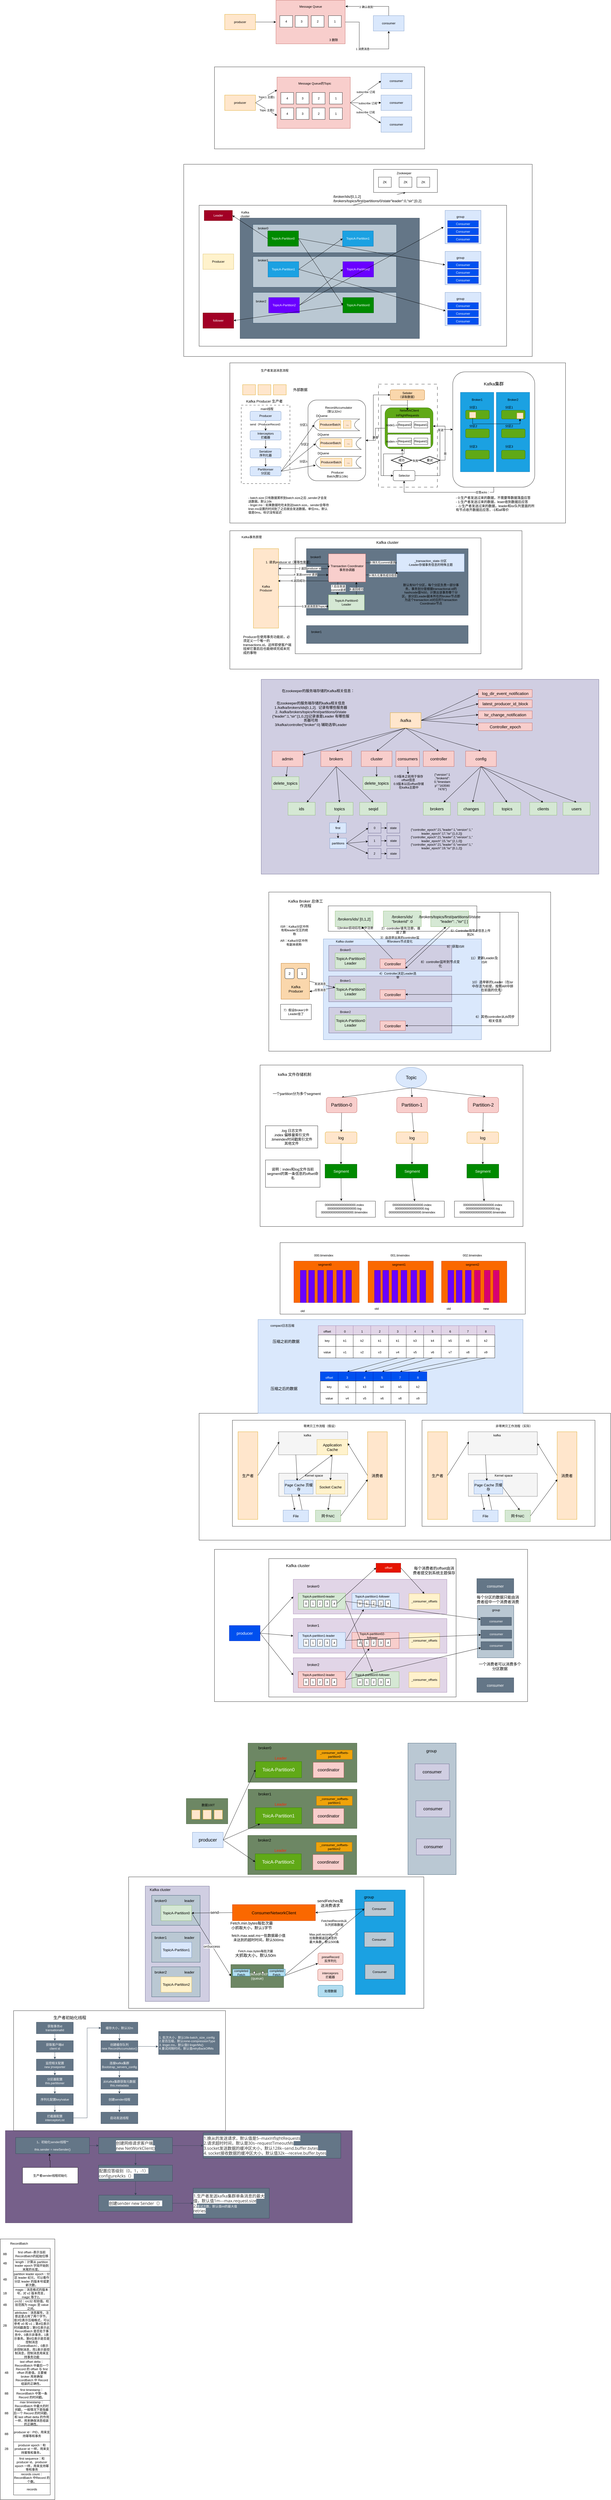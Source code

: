 <mxfile version="22.1.7" type="github">
  <diagram name="第 1 页" id="flrFkAzzh4sRucV4Xojh">
    <mxGraphModel dx="2514" dy="973" grid="1" gridSize="9" guides="1" tooltips="1" connect="1" arrows="1" fold="1" page="1" pageScale="1" pageWidth="827" pageHeight="1169" math="0" shadow="0">
      <root>
        <mxCell id="0" />
        <mxCell id="1" parent="0" />
        <mxCell id="sIClEQAupV8K-1UqQXVN-109" value="" style="rounded=0;whiteSpace=wrap;html=1;" vertex="1" parent="1">
          <mxGeometry x="-816" y="8856" width="213" height="1017" as="geometry" />
        </mxCell>
        <mxCell id="sIClEQAupV8K-1UqQXVN-69" value="" style="rounded=0;whiteSpace=wrap;html=1;" vertex="1" parent="1">
          <mxGeometry x="687.5" y="1730" width="192" height="151" as="geometry" />
        </mxCell>
        <mxCell id="sIClEQAupV8K-1UqQXVN-39" value="" style="rounded=0;whiteSpace=wrap;html=1;fillColor=#76608a;fontColor=#ffffff;strokeColor=#432D57;" vertex="1" parent="1">
          <mxGeometry x="-796" y="8433" width="1354" height="360" as="geometry" />
        </mxCell>
        <mxCell id="sIClEQAupV8K-1UqQXVN-29" value="" style="rounded=0;whiteSpace=wrap;html=1;" vertex="1" parent="1">
          <mxGeometry x="-764" y="7965" width="827" height="468" as="geometry" />
        </mxCell>
        <mxCell id="IgApRygZ3FeH_SPulN7H-56" value="" style="rounded=0;whiteSpace=wrap;html=1;" parent="1" vertex="1">
          <mxGeometry x="-315" y="7443" width="1152" height="513" as="geometry" />
        </mxCell>
        <mxCell id="IgApRygZ3FeH_SPulN7H-44" value="" style="rounded=0;whiteSpace=wrap;html=1;fillColor=#1ba1e2;strokeColor=#006EAF;fontColor=#ffffff;" parent="1" vertex="1">
          <mxGeometry x="570" y="7494" width="195" height="408" as="geometry" />
        </mxCell>
        <mxCell id="IgApRygZ3FeH_SPulN7H-34" value="" style="rounded=0;whiteSpace=wrap;html=1;fontSize=14;fillColor=#d0cee2;strokeColor=#56517e;" parent="1" vertex="1">
          <mxGeometry x="-250" y="7479" width="250" height="450" as="geometry" />
        </mxCell>
        <mxCell id="u0BOKyI3YEC1JE8kHhpO-693" value="" style="rounded=0;whiteSpace=wrap;html=1;" parent="1" vertex="1">
          <mxGeometry x="20" y="6165" width="1222" height="594" as="geometry" />
        </mxCell>
        <mxCell id="u0BOKyI3YEC1JE8kHhpO-667" value="" style="rounded=0;whiteSpace=wrap;html=1;" parent="1" vertex="1">
          <mxGeometry x="232" y="6201" width="731" height="540" as="geometry" />
        </mxCell>
        <mxCell id="u0BOKyI3YEC1JE8kHhpO-598" value="" style="rounded=0;whiteSpace=wrap;html=1;" parent="1" vertex="1">
          <mxGeometry x="-40" y="5634" width="1606" height="495" as="geometry" />
        </mxCell>
        <mxCell id="u0BOKyI3YEC1JE8kHhpO-572" value="" style="rounded=0;whiteSpace=wrap;html=1;" parent="1" vertex="1">
          <mxGeometry x="90" y="5661" width="675" height="414" as="geometry" />
        </mxCell>
        <mxCell id="u0BOKyI3YEC1JE8kHhpO-550" value="" style="rounded=0;whiteSpace=wrap;html=1;fillColor=#dae8fc;strokeColor=#6c8ebf;" parent="1" vertex="1">
          <mxGeometry x="190" y="5268" width="1034" height="366" as="geometry" />
        </mxCell>
        <mxCell id="u0BOKyI3YEC1JE8kHhpO-450" value="" style="rounded=0;whiteSpace=wrap;html=1;" parent="1" vertex="1">
          <mxGeometry x="276" y="4968" width="957" height="279" as="geometry" />
        </mxCell>
        <mxCell id="u0BOKyI3YEC1JE8kHhpO-395" value="" style="rounded=0;whiteSpace=wrap;html=1;" parent="1" vertex="1">
          <mxGeometry x="198" y="4275" width="1026" height="630" as="geometry" />
        </mxCell>
        <mxCell id="u0BOKyI3YEC1JE8kHhpO-361" value="" style="rounded=0;whiteSpace=wrap;html=1;" parent="1" vertex="1">
          <mxGeometry x="232" y="3600" width="1100" height="621" as="geometry" />
        </mxCell>
        <mxCell id="u0BOKyI3YEC1JE8kHhpO-339" value="" style="rounded=0;whiteSpace=wrap;html=1;fillColor=#dae8fc;strokeColor=#6c8ebf;" parent="1" vertex="1">
          <mxGeometry x="445" y="3783" width="617" height="393" as="geometry" />
        </mxCell>
        <mxCell id="u0BOKyI3YEC1JE8kHhpO-312" value="" style="rounded=0;whiteSpace=wrap;html=1;fillColor=#d0cee2;strokeColor=#56517e;" parent="1" vertex="1">
          <mxGeometry x="202.5" y="2770" width="1317.5" height="760" as="geometry" />
        </mxCell>
        <mxCell id="u0BOKyI3YEC1JE8kHhpO-241" value="" style="rounded=0;whiteSpace=wrap;html=1;" parent="1" vertex="1">
          <mxGeometry x="80" y="2190" width="1140" height="540" as="geometry" />
        </mxCell>
        <mxCell id="u0BOKyI3YEC1JE8kHhpO-206" value="" style="rounded=0;whiteSpace=wrap;html=1;" parent="1" vertex="1">
          <mxGeometry x="80" y="1535" width="1310" height="625" as="geometry" />
        </mxCell>
        <mxCell id="u0BOKyI3YEC1JE8kHhpO-96" value="" style="rounded=0;whiteSpace=wrap;html=1;" parent="1" vertex="1">
          <mxGeometry x="-100" y="760" width="1360" height="750" as="geometry" />
        </mxCell>
        <mxCell id="u0BOKyI3YEC1JE8kHhpO-47" value="" style="rounded=0;whiteSpace=wrap;html=1;" parent="1" vertex="1">
          <mxGeometry x="20" y="380" width="820" height="320" as="geometry" />
        </mxCell>
        <mxCell id="u0BOKyI3YEC1JE8kHhpO-16" style="edgeStyle=orthogonalEdgeStyle;rounded=0;orthogonalLoop=1;jettySize=auto;html=1;exitX=1;exitY=0.5;exitDx=0;exitDy=0;" parent="1" source="u0BOKyI3YEC1JE8kHhpO-1" target="u0BOKyI3YEC1JE8kHhpO-2" edge="1">
          <mxGeometry relative="1" as="geometry" />
        </mxCell>
        <mxCell id="u0BOKyI3YEC1JE8kHhpO-1" value="producer" style="rounded=0;whiteSpace=wrap;html=1;fillColor=#ffe6cc;strokeColor=#d79b00;" parent="1" vertex="1">
          <mxGeometry x="60" y="175" width="120" height="60" as="geometry" />
        </mxCell>
        <mxCell id="u0BOKyI3YEC1JE8kHhpO-13" value="1 消费消息" style="edgeStyle=orthogonalEdgeStyle;rounded=0;orthogonalLoop=1;jettySize=auto;html=1;exitX=1;exitY=0.5;exitDx=0;exitDy=0;entryX=0.5;entryY=1;entryDx=0;entryDy=0;" parent="1" source="u0BOKyI3YEC1JE8kHhpO-2" target="u0BOKyI3YEC1JE8kHhpO-12" edge="1">
          <mxGeometry relative="1" as="geometry">
            <Array as="points">
              <mxPoint x="585" y="205" />
              <mxPoint x="585" y="310" />
              <mxPoint x="700" y="310" />
            </Array>
          </mxGeometry>
        </mxCell>
        <mxCell id="u0BOKyI3YEC1JE8kHhpO-2" value="" style="rounded=0;whiteSpace=wrap;html=1;fillColor=#f8cecc;strokeColor=#b85450;" parent="1" vertex="1">
          <mxGeometry x="260" y="120" width="270" height="170" as="geometry" />
        </mxCell>
        <mxCell id="u0BOKyI3YEC1JE8kHhpO-3" value="Message Queue" style="text;html=1;strokeColor=none;fillColor=none;align=center;verticalAlign=middle;whiteSpace=wrap;rounded=0;" parent="1" vertex="1">
          <mxGeometry x="337.5" y="130" width="115" height="30" as="geometry" />
        </mxCell>
        <mxCell id="u0BOKyI3YEC1JE8kHhpO-5" value="1" style="rounded=0;whiteSpace=wrap;html=1;" parent="1" vertex="1">
          <mxGeometry x="465" y="180" width="50" height="45" as="geometry" />
        </mxCell>
        <mxCell id="u0BOKyI3YEC1JE8kHhpO-6" value="2" style="rounded=0;whiteSpace=wrap;html=1;" parent="1" vertex="1">
          <mxGeometry x="397.5" y="180" width="50" height="45" as="geometry" />
        </mxCell>
        <mxCell id="u0BOKyI3YEC1JE8kHhpO-9" value="3" style="rounded=0;whiteSpace=wrap;html=1;" parent="1" vertex="1">
          <mxGeometry x="335" y="180" width="50" height="45" as="geometry" />
        </mxCell>
        <mxCell id="u0BOKyI3YEC1JE8kHhpO-10" value="4" style="rounded=0;whiteSpace=wrap;html=1;" parent="1" vertex="1">
          <mxGeometry x="275" y="180" width="50" height="45" as="geometry" />
        </mxCell>
        <mxCell id="u0BOKyI3YEC1JE8kHhpO-11" value="3 删除" style="text;html=1;strokeColor=none;fillColor=none;align=center;verticalAlign=middle;whiteSpace=wrap;rounded=0;" parent="1" vertex="1">
          <mxGeometry x="455" y="260" width="60" height="30" as="geometry" />
        </mxCell>
        <mxCell id="u0BOKyI3YEC1JE8kHhpO-12" value="consumer" style="rounded=0;whiteSpace=wrap;html=1;fillColor=#dae8fc;strokeColor=#6c8ebf;" parent="1" vertex="1">
          <mxGeometry x="640" y="180" width="120" height="60" as="geometry" />
        </mxCell>
        <mxCell id="u0BOKyI3YEC1JE8kHhpO-14" style="edgeStyle=orthogonalEdgeStyle;rounded=0;orthogonalLoop=1;jettySize=auto;html=1;exitX=0.5;exitY=0;exitDx=0;exitDy=0;entryX=1.004;entryY=0.141;entryDx=0;entryDy=0;entryPerimeter=0;" parent="1" source="u0BOKyI3YEC1JE8kHhpO-12" target="u0BOKyI3YEC1JE8kHhpO-2" edge="1">
          <mxGeometry relative="1" as="geometry" />
        </mxCell>
        <mxCell id="u0BOKyI3YEC1JE8kHhpO-15" value="2 确认收到" style="edgeLabel;html=1;align=center;verticalAlign=middle;resizable=0;points=[];" parent="u0BOKyI3YEC1JE8kHhpO-14" vertex="1" connectable="0">
          <mxGeometry x="0.21" y="2" relative="1" as="geometry">
            <mxPoint as="offset" />
          </mxGeometry>
        </mxCell>
        <mxCell id="u0BOKyI3YEC1JE8kHhpO-43" style="edgeStyle=none;rounded=0;orthogonalLoop=1;jettySize=auto;html=1;exitX=1;exitY=0.5;exitDx=0;exitDy=0;entryX=0;entryY=0.25;entryDx=0;entryDy=0;" parent="1" source="u0BOKyI3YEC1JE8kHhpO-18" target="u0BOKyI3YEC1JE8kHhpO-20" edge="1">
          <mxGeometry relative="1" as="geometry" />
        </mxCell>
        <mxCell id="u0BOKyI3YEC1JE8kHhpO-45" value="Topic1 主题1" style="edgeLabel;html=1;align=center;verticalAlign=middle;resizable=0;points=[];" parent="u0BOKyI3YEC1JE8kHhpO-43" vertex="1" connectable="0">
          <mxGeometry x="-0.031" y="-3" relative="1" as="geometry">
            <mxPoint y="-1" as="offset" />
          </mxGeometry>
        </mxCell>
        <mxCell id="u0BOKyI3YEC1JE8kHhpO-44" style="edgeStyle=none;rounded=0;orthogonalLoop=1;jettySize=auto;html=1;exitX=1;exitY=0.5;exitDx=0;exitDy=0;entryX=0;entryY=0.75;entryDx=0;entryDy=0;" parent="1" source="u0BOKyI3YEC1JE8kHhpO-18" target="u0BOKyI3YEC1JE8kHhpO-20" edge="1">
          <mxGeometry relative="1" as="geometry" />
        </mxCell>
        <mxCell id="u0BOKyI3YEC1JE8kHhpO-46" value="Topic 主题2" style="edgeLabel;html=1;align=center;verticalAlign=middle;resizable=0;points=[];" parent="u0BOKyI3YEC1JE8kHhpO-44" vertex="1" connectable="0">
          <mxGeometry x="0.067" y="-2" relative="1" as="geometry">
            <mxPoint as="offset" />
          </mxGeometry>
        </mxCell>
        <mxCell id="u0BOKyI3YEC1JE8kHhpO-18" value="producer" style="rounded=0;whiteSpace=wrap;html=1;fillColor=#ffe6cc;strokeColor=#d79b00;" parent="1" vertex="1">
          <mxGeometry x="60" y="490" width="120" height="60" as="geometry" />
        </mxCell>
        <mxCell id="u0BOKyI3YEC1JE8kHhpO-36" value="subscribe 订阅" style="rounded=0;orthogonalLoop=1;jettySize=auto;html=1;exitX=1;exitY=0.5;exitDx=0;exitDy=0;entryX=0;entryY=0.5;entryDx=0;entryDy=0;" parent="1" source="u0BOKyI3YEC1JE8kHhpO-20" target="u0BOKyI3YEC1JE8kHhpO-27" edge="1">
          <mxGeometry relative="1" as="geometry" />
        </mxCell>
        <mxCell id="u0BOKyI3YEC1JE8kHhpO-37" style="rounded=0;orthogonalLoop=1;jettySize=auto;html=1;exitX=1;exitY=0.5;exitDx=0;exitDy=0;entryX=0;entryY=0.5;entryDx=0;entryDy=0;" parent="1" source="u0BOKyI3YEC1JE8kHhpO-20" target="u0BOKyI3YEC1JE8kHhpO-34" edge="1">
          <mxGeometry relative="1" as="geometry" />
        </mxCell>
        <mxCell id="u0BOKyI3YEC1JE8kHhpO-39" value="subscribe 订阅" style="edgeLabel;html=1;align=center;verticalAlign=middle;resizable=0;points=[];" parent="u0BOKyI3YEC1JE8kHhpO-37" vertex="1" connectable="0">
          <mxGeometry x="0.133" y="-2" relative="1" as="geometry">
            <mxPoint as="offset" />
          </mxGeometry>
        </mxCell>
        <mxCell id="u0BOKyI3YEC1JE8kHhpO-20" value="" style="rounded=0;whiteSpace=wrap;html=1;fillColor=#f8cecc;strokeColor=#b85450;" parent="1" vertex="1">
          <mxGeometry x="264" y="420" width="286" height="200" as="geometry" />
        </mxCell>
        <mxCell id="u0BOKyI3YEC1JE8kHhpO-21" value="Message Queue的Topic" style="text;html=1;strokeColor=none;fillColor=none;align=center;verticalAlign=middle;whiteSpace=wrap;rounded=0;" parent="1" vertex="1">
          <mxGeometry x="341.5" y="430" width="138.5" height="30" as="geometry" />
        </mxCell>
        <mxCell id="u0BOKyI3YEC1JE8kHhpO-22" value="1" style="rounded=0;whiteSpace=wrap;html=1;" parent="1" vertex="1">
          <mxGeometry x="469" y="480" width="50" height="45" as="geometry" />
        </mxCell>
        <mxCell id="u0BOKyI3YEC1JE8kHhpO-23" value="2" style="rounded=0;whiteSpace=wrap;html=1;" parent="1" vertex="1">
          <mxGeometry x="401.5" y="480" width="50" height="45" as="geometry" />
        </mxCell>
        <mxCell id="u0BOKyI3YEC1JE8kHhpO-24" value="3" style="rounded=0;whiteSpace=wrap;html=1;" parent="1" vertex="1">
          <mxGeometry x="339" y="480" width="50" height="45" as="geometry" />
        </mxCell>
        <mxCell id="u0BOKyI3YEC1JE8kHhpO-25" value="4" style="rounded=0;whiteSpace=wrap;html=1;" parent="1" vertex="1">
          <mxGeometry x="279" y="480" width="50" height="45" as="geometry" />
        </mxCell>
        <mxCell id="u0BOKyI3YEC1JE8kHhpO-27" value="consumer" style="rounded=0;whiteSpace=wrap;html=1;fillColor=#dae8fc;strokeColor=#6c8ebf;" parent="1" vertex="1">
          <mxGeometry x="670" y="405" width="120" height="60" as="geometry" />
        </mxCell>
        <mxCell id="u0BOKyI3YEC1JE8kHhpO-30" value="1" style="rounded=0;whiteSpace=wrap;html=1;" parent="1" vertex="1">
          <mxGeometry x="469" y="540" width="50" height="45" as="geometry" />
        </mxCell>
        <mxCell id="u0BOKyI3YEC1JE8kHhpO-31" value="2" style="rounded=0;whiteSpace=wrap;html=1;" parent="1" vertex="1">
          <mxGeometry x="401.5" y="540" width="50" height="45" as="geometry" />
        </mxCell>
        <mxCell id="u0BOKyI3YEC1JE8kHhpO-32" value="3" style="rounded=0;whiteSpace=wrap;html=1;" parent="1" vertex="1">
          <mxGeometry x="339" y="540" width="50" height="45" as="geometry" />
        </mxCell>
        <mxCell id="u0BOKyI3YEC1JE8kHhpO-33" value="4" style="rounded=0;whiteSpace=wrap;html=1;" parent="1" vertex="1">
          <mxGeometry x="279" y="540" width="50" height="45" as="geometry" />
        </mxCell>
        <mxCell id="u0BOKyI3YEC1JE8kHhpO-34" value="consumer" style="rounded=0;whiteSpace=wrap;html=1;fillColor=#dae8fc;strokeColor=#6c8ebf;" parent="1" vertex="1">
          <mxGeometry x="670" y="490" width="120" height="60" as="geometry" />
        </mxCell>
        <mxCell id="u0BOKyI3YEC1JE8kHhpO-35" value="consumer" style="rounded=0;whiteSpace=wrap;html=1;fillColor=#dae8fc;strokeColor=#6c8ebf;" parent="1" vertex="1">
          <mxGeometry x="670" y="575" width="120" height="60" as="geometry" />
        </mxCell>
        <mxCell id="u0BOKyI3YEC1JE8kHhpO-38" style="rounded=0;orthogonalLoop=1;jettySize=auto;html=1;exitX=1;exitY=0.5;exitDx=0;exitDy=0;entryX=-0.008;entryY=0.4;entryDx=0;entryDy=0;entryPerimeter=0;" parent="1" source="u0BOKyI3YEC1JE8kHhpO-20" target="u0BOKyI3YEC1JE8kHhpO-35" edge="1">
          <mxGeometry relative="1" as="geometry" />
        </mxCell>
        <mxCell id="u0BOKyI3YEC1JE8kHhpO-40" value="subscribe 订阅" style="edgeLabel;html=1;align=center;verticalAlign=middle;resizable=0;points=[];" parent="u0BOKyI3YEC1JE8kHhpO-38" vertex="1" connectable="0">
          <mxGeometry x="-0.025" y="2" relative="1" as="geometry">
            <mxPoint as="offset" />
          </mxGeometry>
        </mxCell>
        <mxCell id="u0BOKyI3YEC1JE8kHhpO-94" style="edgeStyle=none;rounded=0;orthogonalLoop=1;jettySize=auto;html=1;exitX=0.5;exitY=0;exitDx=0;exitDy=0;entryX=0.5;entryY=1;entryDx=0;entryDy=0;" parent="1" source="u0BOKyI3YEC1JE8kHhpO-48" target="u0BOKyI3YEC1JE8kHhpO-89" edge="1">
          <mxGeometry relative="1" as="geometry" />
        </mxCell>
        <mxCell id="u0BOKyI3YEC1JE8kHhpO-95" value="&lt;div style=&quot;text-align: start; font-size: 14px;&quot;&gt;&lt;font style=&quot;font-size: 14px;&quot;&gt;/broker/ids/[0,1,2]&lt;/font&gt;&lt;/div&gt;&lt;div style=&quot;text-align: start; font-size: 14px;&quot;&gt;&lt;font style=&quot;font-size: 14px;&quot;&gt;/brokers/topics/first/partitions/0/state&quot;leader&quot;:0,&quot;sir&quot;:[0,2]&lt;/font&gt;&lt;/div&gt;" style="edgeLabel;html=1;align=center;verticalAlign=middle;resizable=0;points=[];" parent="u0BOKyI3YEC1JE8kHhpO-94" vertex="1" connectable="0">
          <mxGeometry x="-0.069" y="3" relative="1" as="geometry">
            <mxPoint as="offset" />
          </mxGeometry>
        </mxCell>
        <mxCell id="u0BOKyI3YEC1JE8kHhpO-48" value="" style="rounded=0;whiteSpace=wrap;html=1;" parent="1" vertex="1">
          <mxGeometry x="-40" y="920" width="1200" height="550" as="geometry" />
        </mxCell>
        <mxCell id="u0BOKyI3YEC1JE8kHhpO-49" value="" style="rounded=0;whiteSpace=wrap;html=1;fillColor=#647687;fontColor=#ffffff;strokeColor=#314354;" parent="1" vertex="1">
          <mxGeometry x="120" y="970" width="700" height="470" as="geometry" />
        </mxCell>
        <mxCell id="u0BOKyI3YEC1JE8kHhpO-57" value="" style="rounded=0;whiteSpace=wrap;html=1;fillColor=#bac8d3;strokeColor=#23445d;" parent="1" vertex="1">
          <mxGeometry x="169.5" y="995" width="561" height="110" as="geometry" />
        </mxCell>
        <mxCell id="u0BOKyI3YEC1JE8kHhpO-82" style="edgeStyle=none;rounded=0;orthogonalLoop=1;jettySize=auto;html=1;exitX=1;exitY=0.5;exitDx=0;exitDy=0;" parent="1" source="u0BOKyI3YEC1JE8kHhpO-50" target="u0BOKyI3YEC1JE8kHhpO-72" edge="1">
          <mxGeometry relative="1" as="geometry" />
        </mxCell>
        <mxCell id="u0BOKyI3YEC1JE8kHhpO-87" style="edgeStyle=none;rounded=0;orthogonalLoop=1;jettySize=auto;html=1;exitX=0;exitY=0.5;exitDx=0;exitDy=0;entryX=1;entryY=0.5;entryDx=0;entryDy=0;" parent="1" source="u0BOKyI3YEC1JE8kHhpO-50" target="u0BOKyI3YEC1JE8kHhpO-85" edge="1">
          <mxGeometry relative="1" as="geometry" />
        </mxCell>
        <mxCell id="u0BOKyI3YEC1JE8kHhpO-50" value="TopicA-Partition0" style="rounded=0;whiteSpace=wrap;html=1;fillColor=#008a00;fontColor=#ffffff;strokeColor=#005700;" parent="1" vertex="1">
          <mxGeometry x="228" y="1020" width="120" height="60" as="geometry" />
        </mxCell>
        <mxCell id="u0BOKyI3YEC1JE8kHhpO-58" value="" style="rounded=0;whiteSpace=wrap;html=1;fillColor=#bac8d3;strokeColor=#23445d;" parent="1" vertex="1">
          <mxGeometry x="170" y="1120" width="560" height="120" as="geometry" />
        </mxCell>
        <mxCell id="u0BOKyI3YEC1JE8kHhpO-65" style="edgeStyle=none;rounded=0;orthogonalLoop=1;jettySize=auto;html=1;exitX=1;exitY=0.5;exitDx=0;exitDy=0;entryX=0;entryY=0.5;entryDx=0;entryDy=0;" parent="1" source="u0BOKyI3YEC1JE8kHhpO-51" target="u0BOKyI3YEC1JE8kHhpO-53" edge="1">
          <mxGeometry relative="1" as="geometry" />
        </mxCell>
        <mxCell id="u0BOKyI3YEC1JE8kHhpO-51" value="TopicA-Partition1" style="rounded=0;whiteSpace=wrap;html=1;fillColor=#1ba1e2;fontColor=#ffffff;strokeColor=#006EAF;" parent="1" vertex="1">
          <mxGeometry x="229" y="1140" width="120" height="60" as="geometry" />
        </mxCell>
        <mxCell id="u0BOKyI3YEC1JE8kHhpO-59" value="" style="rounded=0;whiteSpace=wrap;html=1;fillColor=#bac8d3;strokeColor=#23445d;" parent="1" vertex="1">
          <mxGeometry x="170" y="1260" width="560" height="120" as="geometry" />
        </mxCell>
        <mxCell id="u0BOKyI3YEC1JE8kHhpO-66" style="edgeStyle=none;rounded=0;orthogonalLoop=1;jettySize=auto;html=1;exitX=1;exitY=0.5;exitDx=0;exitDy=0;entryX=0;entryY=0.5;entryDx=0;entryDy=0;" parent="1" source="u0BOKyI3YEC1JE8kHhpO-52" target="u0BOKyI3YEC1JE8kHhpO-54" edge="1">
          <mxGeometry relative="1" as="geometry" />
        </mxCell>
        <mxCell id="u0BOKyI3YEC1JE8kHhpO-52" value="TopicA-Partition2" style="rounded=0;whiteSpace=wrap;html=1;fillColor=#6a00ff;fontColor=#ffffff;strokeColor=#3700CC;" parent="1" vertex="1">
          <mxGeometry x="231.5" y="1280" width="120" height="60" as="geometry" />
        </mxCell>
        <mxCell id="u0BOKyI3YEC1JE8kHhpO-53" value="TopicA-Partition1" style="rounded=0;whiteSpace=wrap;html=1;fillColor=#1ba1e2;fontColor=#ffffff;strokeColor=#006EAF;" parent="1" vertex="1">
          <mxGeometry x="520" y="1020" width="120" height="60" as="geometry" />
        </mxCell>
        <mxCell id="u0BOKyI3YEC1JE8kHhpO-54" value="TopicA-Partition2" style="rounded=0;whiteSpace=wrap;html=1;fillColor=#6a00ff;fontColor=#ffffff;strokeColor=#3700CC;" parent="1" vertex="1">
          <mxGeometry x="521" y="1140" width="120" height="60" as="geometry" />
        </mxCell>
        <mxCell id="u0BOKyI3YEC1JE8kHhpO-88" style="edgeStyle=none;rounded=0;orthogonalLoop=1;jettySize=auto;html=1;exitX=0;exitY=0.5;exitDx=0;exitDy=0;entryX=1;entryY=0.5;entryDx=0;entryDy=0;" parent="1" source="u0BOKyI3YEC1JE8kHhpO-55" target="u0BOKyI3YEC1JE8kHhpO-86" edge="1">
          <mxGeometry relative="1" as="geometry" />
        </mxCell>
        <mxCell id="u0BOKyI3YEC1JE8kHhpO-55" value="TopicA-Partition0" style="rounded=0;whiteSpace=wrap;html=1;fillColor=#008a00;fontColor=#ffffff;strokeColor=#005700;" parent="1" vertex="1">
          <mxGeometry x="521" y="1280" width="120" height="60" as="geometry" />
        </mxCell>
        <mxCell id="u0BOKyI3YEC1JE8kHhpO-56" value="Producer" style="rounded=0;whiteSpace=wrap;html=1;fillColor=#fff2cc;strokeColor=#d6b656;" parent="1" vertex="1">
          <mxGeometry x="-25" y="1110" width="120" height="60" as="geometry" />
        </mxCell>
        <mxCell id="u0BOKyI3YEC1JE8kHhpO-60" value="broker0" style="text;html=1;strokeColor=none;fillColor=none;align=center;verticalAlign=middle;whiteSpace=wrap;rounded=0;" parent="1" vertex="1">
          <mxGeometry x="180" y="995" width="60" height="30" as="geometry" />
        </mxCell>
        <mxCell id="u0BOKyI3YEC1JE8kHhpO-61" value="broker1" style="text;html=1;strokeColor=none;fillColor=none;align=center;verticalAlign=middle;whiteSpace=wrap;rounded=0;" parent="1" vertex="1">
          <mxGeometry x="180" y="1120" width="60" height="30" as="geometry" />
        </mxCell>
        <mxCell id="u0BOKyI3YEC1JE8kHhpO-62" value="broker2" style="text;html=1;strokeColor=none;fillColor=none;align=center;verticalAlign=middle;whiteSpace=wrap;rounded=0;" parent="1" vertex="1">
          <mxGeometry x="171.5" y="1280" width="60" height="30" as="geometry" />
        </mxCell>
        <mxCell id="u0BOKyI3YEC1JE8kHhpO-63" value="Kafka cluster" style="text;html=1;strokeColor=none;fillColor=none;align=center;verticalAlign=middle;whiteSpace=wrap;rounded=0;" parent="1" vertex="1">
          <mxGeometry x="110" y="940" width="60" height="30" as="geometry" />
        </mxCell>
        <mxCell id="u0BOKyI3YEC1JE8kHhpO-64" style="edgeStyle=none;rounded=0;orthogonalLoop=1;jettySize=auto;html=1;exitX=1;exitY=0.5;exitDx=0;exitDy=0;entryX=0;entryY=0.5;entryDx=0;entryDy=0;" parent="1" source="u0BOKyI3YEC1JE8kHhpO-50" target="u0BOKyI3YEC1JE8kHhpO-55" edge="1">
          <mxGeometry relative="1" as="geometry" />
        </mxCell>
        <mxCell id="u0BOKyI3YEC1JE8kHhpO-67" value="" style="rounded=0;whiteSpace=wrap;html=1;fillColor=#dae8fc;strokeColor=#6c8ebf;" parent="1" vertex="1">
          <mxGeometry x="920" y="940" width="140" height="130" as="geometry" />
        </mxCell>
        <mxCell id="u0BOKyI3YEC1JE8kHhpO-68" value="Consumer" style="rounded=0;whiteSpace=wrap;html=1;fillColor=#0050ef;fontColor=#ffffff;strokeColor=#001DBC;" parent="1" vertex="1">
          <mxGeometry x="930" y="980" width="120" height="25" as="geometry" />
        </mxCell>
        <mxCell id="u0BOKyI3YEC1JE8kHhpO-69" value="Consumer" style="rounded=0;whiteSpace=wrap;html=1;fillColor=#0050ef;fontColor=#ffffff;strokeColor=#001DBC;" parent="1" vertex="1">
          <mxGeometry x="930" y="1010" width="120" height="25" as="geometry" />
        </mxCell>
        <mxCell id="u0BOKyI3YEC1JE8kHhpO-70" value="Consumer" style="rounded=0;whiteSpace=wrap;html=1;fillColor=#0050ef;fontColor=#ffffff;strokeColor=#001DBC;" parent="1" vertex="1">
          <mxGeometry x="930" y="1040" width="120" height="25" as="geometry" />
        </mxCell>
        <mxCell id="u0BOKyI3YEC1JE8kHhpO-71" value="group" style="text;html=1;strokeColor=none;fillColor=none;align=center;verticalAlign=middle;whiteSpace=wrap;rounded=0;" parent="1" vertex="1">
          <mxGeometry x="950" y="950" width="60" height="30" as="geometry" />
        </mxCell>
        <mxCell id="u0BOKyI3YEC1JE8kHhpO-72" value="" style="rounded=0;whiteSpace=wrap;html=1;fillColor=#dae8fc;strokeColor=#6c8ebf;" parent="1" vertex="1">
          <mxGeometry x="920" y="1100" width="140" height="130" as="geometry" />
        </mxCell>
        <mxCell id="u0BOKyI3YEC1JE8kHhpO-73" value="Consumer" style="rounded=0;whiteSpace=wrap;html=1;fillColor=#0050ef;fontColor=#ffffff;strokeColor=#001DBC;" parent="1" vertex="1">
          <mxGeometry x="930" y="1140" width="120" height="25" as="geometry" />
        </mxCell>
        <mxCell id="u0BOKyI3YEC1JE8kHhpO-74" value="Consumer" style="rounded=0;whiteSpace=wrap;html=1;fillColor=#0050ef;fontColor=#ffffff;strokeColor=#001DBC;" parent="1" vertex="1">
          <mxGeometry x="930" y="1170" width="120" height="25" as="geometry" />
        </mxCell>
        <mxCell id="u0BOKyI3YEC1JE8kHhpO-75" value="Consumer" style="rounded=0;whiteSpace=wrap;html=1;fillColor=#0050ef;fontColor=#ffffff;strokeColor=#001DBC;" parent="1" vertex="1">
          <mxGeometry x="930" y="1200" width="120" height="25" as="geometry" />
        </mxCell>
        <mxCell id="u0BOKyI3YEC1JE8kHhpO-76" value="group" style="text;html=1;strokeColor=none;fillColor=none;align=center;verticalAlign=middle;whiteSpace=wrap;rounded=0;" parent="1" vertex="1">
          <mxGeometry x="950" y="1110" width="60" height="30" as="geometry" />
        </mxCell>
        <mxCell id="u0BOKyI3YEC1JE8kHhpO-77" value="" style="rounded=0;whiteSpace=wrap;html=1;fillColor=#dae8fc;strokeColor=#6c8ebf;" parent="1" vertex="1">
          <mxGeometry x="920" y="1260" width="140" height="130" as="geometry" />
        </mxCell>
        <mxCell id="u0BOKyI3YEC1JE8kHhpO-78" value="Consumer" style="rounded=0;whiteSpace=wrap;html=1;fillColor=#0050ef;fontColor=#ffffff;strokeColor=#001DBC;" parent="1" vertex="1">
          <mxGeometry x="930" y="1300" width="120" height="25" as="geometry" />
        </mxCell>
        <mxCell id="u0BOKyI3YEC1JE8kHhpO-79" value="Consumer" style="rounded=0;whiteSpace=wrap;html=1;fillColor=#0050ef;fontColor=#ffffff;strokeColor=#001DBC;" parent="1" vertex="1">
          <mxGeometry x="930" y="1330" width="120" height="25" as="geometry" />
        </mxCell>
        <mxCell id="u0BOKyI3YEC1JE8kHhpO-80" value="Consumer" style="rounded=0;whiteSpace=wrap;html=1;fillColor=#0050ef;fontColor=#ffffff;strokeColor=#001DBC;" parent="1" vertex="1">
          <mxGeometry x="930" y="1360" width="120" height="25" as="geometry" />
        </mxCell>
        <mxCell id="u0BOKyI3YEC1JE8kHhpO-81" value="group" style="text;html=1;strokeColor=none;fillColor=none;align=center;verticalAlign=middle;whiteSpace=wrap;rounded=0;" parent="1" vertex="1">
          <mxGeometry x="950" y="1270" width="60" height="30" as="geometry" />
        </mxCell>
        <mxCell id="u0BOKyI3YEC1JE8kHhpO-83" style="edgeStyle=none;rounded=0;orthogonalLoop=1;jettySize=auto;html=1;exitX=1;exitY=0.5;exitDx=0;exitDy=0;entryX=0.014;entryY=0.554;entryDx=0;entryDy=0;entryPerimeter=0;" parent="1" source="u0BOKyI3YEC1JE8kHhpO-51" target="u0BOKyI3YEC1JE8kHhpO-77" edge="1">
          <mxGeometry relative="1" as="geometry" />
        </mxCell>
        <mxCell id="u0BOKyI3YEC1JE8kHhpO-84" style="edgeStyle=none;rounded=0;orthogonalLoop=1;jettySize=auto;html=1;exitX=1;exitY=0.5;exitDx=0;exitDy=0;entryX=-0.043;entryY=0.5;entryDx=0;entryDy=0;entryPerimeter=0;" parent="1" source="u0BOKyI3YEC1JE8kHhpO-52" target="u0BOKyI3YEC1JE8kHhpO-67" edge="1">
          <mxGeometry relative="1" as="geometry" />
        </mxCell>
        <mxCell id="u0BOKyI3YEC1JE8kHhpO-85" value="Leader" style="rounded=0;whiteSpace=wrap;html=1;fillColor=#a20025;fontColor=#ffffff;strokeColor=#6F0000;" parent="1" vertex="1">
          <mxGeometry x="-20" y="940" width="110" height="40" as="geometry" />
        </mxCell>
        <mxCell id="u0BOKyI3YEC1JE8kHhpO-86" value="follower" style="rounded=0;whiteSpace=wrap;html=1;fillColor=#a20025;fontColor=#ffffff;strokeColor=#6F0000;" parent="1" vertex="1">
          <mxGeometry x="-25" y="1340" width="120" height="60" as="geometry" />
        </mxCell>
        <mxCell id="u0BOKyI3YEC1JE8kHhpO-89" value="" style="rounded=0;whiteSpace=wrap;html=1;" parent="1" vertex="1">
          <mxGeometry x="641" y="780" width="249" height="90" as="geometry" />
        </mxCell>
        <mxCell id="u0BOKyI3YEC1JE8kHhpO-90" value="ZK" style="rounded=0;whiteSpace=wrap;html=1;" parent="1" vertex="1">
          <mxGeometry x="660" y="810" width="50" height="40" as="geometry" />
        </mxCell>
        <mxCell id="u0BOKyI3YEC1JE8kHhpO-91" value="ZK" style="rounded=0;whiteSpace=wrap;html=1;" parent="1" vertex="1">
          <mxGeometry x="740.5" y="810" width="50" height="40" as="geometry" />
        </mxCell>
        <mxCell id="u0BOKyI3YEC1JE8kHhpO-92" value="ZK" style="rounded=0;whiteSpace=wrap;html=1;" parent="1" vertex="1">
          <mxGeometry x="810" y="810" width="50" height="40" as="geometry" />
        </mxCell>
        <mxCell id="u0BOKyI3YEC1JE8kHhpO-93" value="Zookeeper" style="text;html=1;strokeColor=none;fillColor=none;align=center;verticalAlign=middle;whiteSpace=wrap;rounded=0;" parent="1" vertex="1">
          <mxGeometry x="730" y="780" width="60" height="30" as="geometry" />
        </mxCell>
        <mxCell id="u0BOKyI3YEC1JE8kHhpO-97" value="" style="rounded=0;whiteSpace=wrap;html=1;fillColor=#ffe6cc;strokeColor=#d79b00;" parent="1" vertex="1">
          <mxGeometry x="130" y="1620" width="50" height="40" as="geometry" />
        </mxCell>
        <mxCell id="u0BOKyI3YEC1JE8kHhpO-98" value="" style="rounded=0;whiteSpace=wrap;html=1;fillColor=#ffe6cc;strokeColor=#d79b00;" parent="1" vertex="1">
          <mxGeometry x="250" y="1620" width="50" height="40" as="geometry" />
        </mxCell>
        <mxCell id="u0BOKyI3YEC1JE8kHhpO-99" value="" style="rounded=0;whiteSpace=wrap;html=1;fillColor=#ffe6cc;strokeColor=#d79b00;" parent="1" vertex="1">
          <mxGeometry x="190" y="1620" width="50" height="40" as="geometry" />
        </mxCell>
        <mxCell id="u0BOKyI3YEC1JE8kHhpO-100" value="外部数据" style="text;html=1;strokeColor=none;fillColor=none;align=center;verticalAlign=middle;whiteSpace=wrap;rounded=0;strokeWidth=4;fontSize=14;" parent="1" vertex="1">
          <mxGeometry x="325" y="1625" width="60" height="30" as="geometry" />
        </mxCell>
        <mxCell id="u0BOKyI3YEC1JE8kHhpO-101" value="" style="rounded=0;whiteSpace=wrap;html=1;strokeColor=default;dashed=1;dashPattern=8 8;" parent="1" vertex="1">
          <mxGeometry x="124.5" y="1700" width="190" height="306" as="geometry" />
        </mxCell>
        <mxCell id="u0BOKyI3YEC1JE8kHhpO-102" value="Kafka Producer 生产者" style="text;html=1;strokeColor=none;fillColor=none;align=center;verticalAlign=middle;whiteSpace=wrap;rounded=0;fontSize=14;" parent="1" vertex="1">
          <mxGeometry x="140" y="1670" width="150" height="30" as="geometry" />
        </mxCell>
        <mxCell id="u0BOKyI3YEC1JE8kHhpO-110" style="edgeStyle=none;rounded=0;orthogonalLoop=1;jettySize=auto;html=1;exitX=0.5;exitY=1;exitDx=0;exitDy=0;" parent="1" source="u0BOKyI3YEC1JE8kHhpO-104" target="u0BOKyI3YEC1JE8kHhpO-108" edge="1">
          <mxGeometry relative="1" as="geometry" />
        </mxCell>
        <mxCell id="u0BOKyI3YEC1JE8kHhpO-113" value="send（ProducerRecord）" style="edgeLabel;html=1;align=center;verticalAlign=middle;resizable=0;points=[];" parent="u0BOKyI3YEC1JE8kHhpO-110" vertex="1" connectable="0">
          <mxGeometry x="-0.25" y="1" relative="1" as="geometry">
            <mxPoint as="offset" />
          </mxGeometry>
        </mxCell>
        <mxCell id="u0BOKyI3YEC1JE8kHhpO-104" value="Producer" style="rounded=1;whiteSpace=wrap;html=1;fillColor=#dae8fc;strokeColor=#6c8ebf;" parent="1" vertex="1">
          <mxGeometry x="159" y="1724" width="121" height="36" as="geometry" />
        </mxCell>
        <mxCell id="u0BOKyI3YEC1JE8kHhpO-105" value="main线程" style="text;html=1;strokeColor=none;fillColor=none;align=center;verticalAlign=middle;whiteSpace=wrap;rounded=0;" parent="1" vertex="1">
          <mxGeometry x="180" y="1700" width="90" height="30" as="geometry" />
        </mxCell>
        <mxCell id="u0BOKyI3YEC1JE8kHhpO-112" style="edgeStyle=none;rounded=0;orthogonalLoop=1;jettySize=auto;html=1;exitX=0.5;exitY=1;exitDx=0;exitDy=0;" parent="1" source="u0BOKyI3YEC1JE8kHhpO-107" target="u0BOKyI3YEC1JE8kHhpO-109" edge="1">
          <mxGeometry relative="1" as="geometry" />
        </mxCell>
        <mxCell id="u0BOKyI3YEC1JE8kHhpO-107" value="Serializer&lt;br&gt;序列化器" style="rounded=1;whiteSpace=wrap;html=1;fillColor=#dae8fc;strokeColor=#6c8ebf;" parent="1" vertex="1">
          <mxGeometry x="159" y="1870" width="121" height="36" as="geometry" />
        </mxCell>
        <mxCell id="u0BOKyI3YEC1JE8kHhpO-111" style="edgeStyle=none;rounded=0;orthogonalLoop=1;jettySize=auto;html=1;exitX=0.5;exitY=1;exitDx=0;exitDy=0;" parent="1" source="u0BOKyI3YEC1JE8kHhpO-108" target="u0BOKyI3YEC1JE8kHhpO-107" edge="1">
          <mxGeometry relative="1" as="geometry" />
        </mxCell>
        <mxCell id="u0BOKyI3YEC1JE8kHhpO-108" value="Interceptors&lt;br&gt;拦截器" style="rounded=1;whiteSpace=wrap;html=1;fillColor=#dae8fc;strokeColor=#6c8ebf;" parent="1" vertex="1">
          <mxGeometry x="159" y="1800" width="121" height="36" as="geometry" />
        </mxCell>
        <mxCell id="u0BOKyI3YEC1JE8kHhpO-109" value="Partitionser&lt;br&gt;分区起" style="rounded=1;whiteSpace=wrap;html=1;fillColor=#dae8fc;strokeColor=#6c8ebf;" parent="1" vertex="1">
          <mxGeometry x="159" y="1940" width="121" height="36" as="geometry" />
        </mxCell>
        <mxCell id="u0BOKyI3YEC1JE8kHhpO-114" value="" style="rounded=1;whiteSpace=wrap;html=1;" parent="1" vertex="1">
          <mxGeometry x="385" y="1680" width="225" height="315" as="geometry" />
        </mxCell>
        <mxCell id="u0BOKyI3YEC1JE8kHhpO-115" value="&lt;div style=&quot;caret-color: rgb(0, 0, 0); color: rgb(0, 0, 0); font-style: normal; font-variant-caps: normal; font-weight: normal; letter-spacing: normal; text-align: start; text-indent: 0px; text-transform: none; word-spacing: 0px; -webkit-text-stroke-width: 0px; text-decoration: none;&quot;&gt;&lt;div&gt;RecordAccumulator&lt;/div&gt;&lt;div&gt;（默认32m）&lt;/div&gt;&lt;/div&gt;" style="text;html=1;strokeColor=none;fillColor=none;align=center;verticalAlign=middle;whiteSpace=wrap;rounded=0;" parent="1" vertex="1">
          <mxGeometry x="447.5" y="1694" width="112.5" height="46" as="geometry" />
        </mxCell>
        <mxCell id="u0BOKyI3YEC1JE8kHhpO-116" value="" style="shape=dataStorage;whiteSpace=wrap;html=1;fixedSize=1;" parent="1" vertex="1">
          <mxGeometry x="408.5" y="1754" width="178" height="46" as="geometry" />
        </mxCell>
        <mxCell id="u0BOKyI3YEC1JE8kHhpO-117" value="ProducerBatch" style="rounded=0;whiteSpace=wrap;html=1;fillColor=#ffe6cc;strokeColor=#d79b00;" parent="1" vertex="1">
          <mxGeometry x="430" y="1760" width="83" height="31" as="geometry" />
        </mxCell>
        <mxCell id="u0BOKyI3YEC1JE8kHhpO-118" value="..," style="rounded=0;whiteSpace=wrap;html=1;fillColor=#ffe6cc;strokeColor=#d79b00;" parent="1" vertex="1">
          <mxGeometry x="522.88" y="1760" width="30" height="30" as="geometry" />
        </mxCell>
        <mxCell id="u0BOKyI3YEC1JE8kHhpO-119" value="DQuene" style="text;html=1;strokeColor=none;fillColor=none;align=center;verticalAlign=middle;whiteSpace=wrap;rounded=0;" parent="1" vertex="1">
          <mxGeometry x="409" y="1727" width="60" height="30" as="geometry" />
        </mxCell>
        <mxCell id="u0BOKyI3YEC1JE8kHhpO-129" value="" style="shape=dataStorage;whiteSpace=wrap;html=1;fixedSize=1;" parent="1" vertex="1">
          <mxGeometry x="414.75" y="1827" width="178" height="46" as="geometry" />
        </mxCell>
        <mxCell id="u0BOKyI3YEC1JE8kHhpO-132" value="DQuene" style="text;html=1;strokeColor=none;fillColor=none;align=center;verticalAlign=middle;whiteSpace=wrap;rounded=0;" parent="1" vertex="1">
          <mxGeometry x="415.25" y="1800" width="60" height="30" as="geometry" />
        </mxCell>
        <mxCell id="u0BOKyI3YEC1JE8kHhpO-133" value="" style="shape=dataStorage;whiteSpace=wrap;html=1;fixedSize=1;" parent="1" vertex="1">
          <mxGeometry x="414.75" y="1900" width="178" height="46" as="geometry" />
        </mxCell>
        <mxCell id="u0BOKyI3YEC1JE8kHhpO-136" value="DQuene" style="text;html=1;strokeColor=none;fillColor=none;align=center;verticalAlign=middle;whiteSpace=wrap;rounded=0;" parent="1" vertex="1">
          <mxGeometry x="415.25" y="1873" width="60" height="30" as="geometry" />
        </mxCell>
        <mxCell id="u0BOKyI3YEC1JE8kHhpO-139" style="edgeStyle=none;rounded=0;orthogonalLoop=1;jettySize=auto;html=1;exitX=1;exitY=0.5;exitDx=0;exitDy=0;entryX=0;entryY=0.75;entryDx=0;entryDy=0;" parent="1" source="u0BOKyI3YEC1JE8kHhpO-109" target="u0BOKyI3YEC1JE8kHhpO-133" edge="1">
          <mxGeometry relative="1" as="geometry" />
        </mxCell>
        <mxCell id="u0BOKyI3YEC1JE8kHhpO-138" style="edgeStyle=none;rounded=0;orthogonalLoop=1;jettySize=auto;html=1;exitX=1;exitY=0.5;exitDx=0;exitDy=0;entryX=0;entryY=0.5;entryDx=0;entryDy=0;" parent="1" source="u0BOKyI3YEC1JE8kHhpO-109" target="u0BOKyI3YEC1JE8kHhpO-129" edge="1">
          <mxGeometry relative="1" as="geometry" />
        </mxCell>
        <mxCell id="u0BOKyI3YEC1JE8kHhpO-137" style="edgeStyle=none;rounded=0;orthogonalLoop=1;jettySize=auto;html=1;exitX=1;exitY=0.5;exitDx=0;exitDy=0;entryX=0;entryY=0.5;entryDx=0;entryDy=0;" parent="1" source="u0BOKyI3YEC1JE8kHhpO-109" target="u0BOKyI3YEC1JE8kHhpO-116" edge="1">
          <mxGeometry relative="1" as="geometry" />
        </mxCell>
        <mxCell id="u0BOKyI3YEC1JE8kHhpO-140" value="Producer&lt;br&gt;Batch(默认16k)" style="text;html=1;strokeColor=none;fillColor=none;align=center;verticalAlign=middle;whiteSpace=wrap;rounded=0;" parent="1" vertex="1">
          <mxGeometry x="440" y="1950" width="120" height="40" as="geometry" />
        </mxCell>
        <mxCell id="u0BOKyI3YEC1JE8kHhpO-142" value="" style="rounded=0;whiteSpace=wrap;html=1;dashed=1;dashPattern=12 12;" parent="1" vertex="1">
          <mxGeometry x="660" y="1618" width="230" height="402" as="geometry" />
        </mxCell>
        <mxCell id="u0BOKyI3YEC1JE8kHhpO-195" style="edgeStyle=orthogonalEdgeStyle;rounded=0;orthogonalLoop=1;jettySize=auto;html=1;exitX=0.5;exitY=1;exitDx=0;exitDy=0;entryX=0;entryY=0.5;entryDx=0;entryDy=0;" parent="1" source="u0BOKyI3YEC1JE8kHhpO-143" target="u0BOKyI3YEC1JE8kHhpO-189" edge="1">
          <mxGeometry relative="1" as="geometry">
            <Array as="points">
              <mxPoint x="773" y="1700" />
              <mxPoint x="670" y="1700" />
              <mxPoint x="670" y="1975" />
            </Array>
          </mxGeometry>
        </mxCell>
        <mxCell id="u0BOKyI3YEC1JE8kHhpO-143" value="Sebder&lt;br&gt;（读取数据）" style="rounded=1;whiteSpace=wrap;html=1;fillColor=#fad7ac;strokeColor=#b46504;" parent="1" vertex="1">
          <mxGeometry x="706" y="1640" width="134" height="40" as="geometry" />
        </mxCell>
        <mxCell id="u0BOKyI3YEC1JE8kHhpO-196" style="edgeStyle=orthogonalEdgeStyle;rounded=0;orthogonalLoop=1;jettySize=auto;html=1;exitX=0;exitY=0.5;exitDx=0;exitDy=0;entryX=1;entryY=0.5;entryDx=0;entryDy=0;" parent="1" source="u0BOKyI3YEC1JE8kHhpO-144" target="u0BOKyI3YEC1JE8kHhpO-114" edge="1">
          <mxGeometry relative="1" as="geometry" />
        </mxCell>
        <mxCell id="u0BOKyI3YEC1JE8kHhpO-197" value="清理" style="edgeLabel;html=1;align=center;verticalAlign=middle;resizable=0;points=[];" parent="u0BOKyI3YEC1JE8kHhpO-196" vertex="1" connectable="0">
          <mxGeometry x="0.192" y="-1" relative="1" as="geometry">
            <mxPoint as="offset" />
          </mxGeometry>
        </mxCell>
        <mxCell id="u0BOKyI3YEC1JE8kHhpO-204" style="edgeStyle=orthogonalEdgeStyle;rounded=0;orthogonalLoop=1;jettySize=auto;html=1;exitX=0.5;exitY=1;exitDx=0;exitDy=0;entryX=0;entryY=0.5;entryDx=0;entryDy=0;" parent="1" source="u0BOKyI3YEC1JE8kHhpO-144" target="u0BOKyI3YEC1JE8kHhpO-189" edge="1">
          <mxGeometry relative="1" as="geometry">
            <Array as="points">
              <mxPoint x="760" y="1870" />
              <mxPoint x="760" y="1890" />
              <mxPoint x="680" y="1890" />
              <mxPoint x="680" y="1975" />
            </Array>
          </mxGeometry>
        </mxCell>
        <mxCell id="u0BOKyI3YEC1JE8kHhpO-144" value="" style="rounded=1;whiteSpace=wrap;html=1;fillColor=#60a917;fontColor=#ffffff;strokeColor=#2D7600;" parent="1" vertex="1">
          <mxGeometry x="685.5" y="1710" width="187.5" height="160" as="geometry" />
        </mxCell>
        <mxCell id="u0BOKyI3YEC1JE8kHhpO-149" value="NetworkClient" style="text;html=1;strokeColor=none;fillColor=none;align=center;verticalAlign=middle;whiteSpace=wrap;rounded=0;" parent="1" vertex="1">
          <mxGeometry x="731" y="1702" width="99" height="38" as="geometry" />
        </mxCell>
        <mxCell id="u0BOKyI3YEC1JE8kHhpO-151" style="edgeStyle=orthogonalEdgeStyle;rounded=0;orthogonalLoop=1;jettySize=auto;html=1;exitX=1;exitY=0.5;exitDx=0;exitDy=0;entryX=0;entryY=0.5;entryDx=0;entryDy=0;" parent="1" source="u0BOKyI3YEC1JE8kHhpO-114" target="u0BOKyI3YEC1JE8kHhpO-143" edge="1">
          <mxGeometry relative="1" as="geometry">
            <Array as="points">
              <mxPoint x="640" y="1838" />
              <mxPoint x="640" y="1660" />
            </Array>
          </mxGeometry>
        </mxCell>
        <mxCell id="u0BOKyI3YEC1JE8kHhpO-152" style="edgeStyle=orthogonalEdgeStyle;rounded=0;orthogonalLoop=1;jettySize=auto;html=1;exitX=0.5;exitY=1;exitDx=0;exitDy=0;entryX=0.424;entryY=0.474;entryDx=0;entryDy=0;entryPerimeter=0;" parent="1" source="u0BOKyI3YEC1JE8kHhpO-143" target="u0BOKyI3YEC1JE8kHhpO-149" edge="1">
          <mxGeometry relative="1" as="geometry" />
        </mxCell>
        <mxCell id="u0BOKyI3YEC1JE8kHhpO-198" style="edgeStyle=orthogonalEdgeStyle;rounded=0;orthogonalLoop=1;jettySize=auto;html=1;exitX=0.5;exitY=1;exitDx=0;exitDy=0;entryX=0.5;entryY=1;entryDx=0;entryDy=0;" parent="1" source="u0BOKyI3YEC1JE8kHhpO-153" target="u0BOKyI3YEC1JE8kHhpO-189" edge="1">
          <mxGeometry relative="1" as="geometry" />
        </mxCell>
        <mxCell id="u0BOKyI3YEC1JE8kHhpO-199" value="应答acks：" style="edgeLabel;html=1;align=center;verticalAlign=middle;resizable=0;points=[];" parent="u0BOKyI3YEC1JE8kHhpO-198" vertex="1" connectable="0">
          <mxGeometry x="-0.696" relative="1" as="geometry">
            <mxPoint as="offset" />
          </mxGeometry>
        </mxCell>
        <mxCell id="u0BOKyI3YEC1JE8kHhpO-153" value="" style="rounded=1;whiteSpace=wrap;html=1;" parent="1" vertex="1">
          <mxGeometry x="950" y="1570" width="320" height="450" as="geometry" />
        </mxCell>
        <mxCell id="u0BOKyI3YEC1JE8kHhpO-154" value="Kafka集群" style="text;html=1;strokeColor=none;fillColor=none;align=center;verticalAlign=middle;whiteSpace=wrap;rounded=0;fontSize=17;" parent="1" vertex="1">
          <mxGeometry x="1040" y="1595" width="140" height="45" as="geometry" />
        </mxCell>
        <mxCell id="u0BOKyI3YEC1JE8kHhpO-155" value="" style="rounded=0;whiteSpace=wrap;html=1;fillColor=#1ba1e2;fontColor=#ffffff;strokeColor=#006EAF;" parent="1" vertex="1">
          <mxGeometry x="980" y="1650" width="130" height="310" as="geometry" />
        </mxCell>
        <mxCell id="u0BOKyI3YEC1JE8kHhpO-156" value="Broker1" style="text;html=1;strokeColor=none;fillColor=none;align=center;verticalAlign=middle;whiteSpace=wrap;rounded=0;" parent="1" vertex="1">
          <mxGeometry x="1015" y="1664" width="60" height="30" as="geometry" />
        </mxCell>
        <mxCell id="u0BOKyI3YEC1JE8kHhpO-157" value="" style="rounded=1;whiteSpace=wrap;html=1;fillColor=#60a917;fontColor=#ffffff;strokeColor=#2D7600;" parent="1" vertex="1">
          <mxGeometry x="1000" y="1720" width="92.5" height="34" as="geometry" />
        </mxCell>
        <mxCell id="u0BOKyI3YEC1JE8kHhpO-158" value="分区1" style="text;html=1;strokeColor=none;fillColor=none;align=center;verticalAlign=middle;whiteSpace=wrap;rounded=0;" parent="1" vertex="1">
          <mxGeometry x="1000" y="1694" width="60" height="30" as="geometry" />
        </mxCell>
        <mxCell id="u0BOKyI3YEC1JE8kHhpO-161" value="" style="rounded=1;whiteSpace=wrap;html=1;fillColor=#60a917;fontColor=#ffffff;strokeColor=#2D7600;" parent="1" vertex="1">
          <mxGeometry x="1000" y="1793" width="92.5" height="34" as="geometry" />
        </mxCell>
        <mxCell id="u0BOKyI3YEC1JE8kHhpO-162" value="分区2" style="text;html=1;strokeColor=none;fillColor=none;align=center;verticalAlign=middle;whiteSpace=wrap;rounded=0;" parent="1" vertex="1">
          <mxGeometry x="1000" y="1767" width="60" height="30" as="geometry" />
        </mxCell>
        <mxCell id="u0BOKyI3YEC1JE8kHhpO-165" value="" style="rounded=1;whiteSpace=wrap;html=1;fillColor=#60a917;fontColor=#ffffff;strokeColor=#2D7600;" parent="1" vertex="1">
          <mxGeometry x="1000" y="1876" width="92.5" height="34" as="geometry" />
        </mxCell>
        <mxCell id="u0BOKyI3YEC1JE8kHhpO-166" value="分区3" style="text;html=1;strokeColor=none;fillColor=none;align=center;verticalAlign=middle;whiteSpace=wrap;rounded=0;" parent="1" vertex="1">
          <mxGeometry x="1000" y="1850" width="60" height="24" as="geometry" />
        </mxCell>
        <mxCell id="u0BOKyI3YEC1JE8kHhpO-175" value="" style="rounded=0;whiteSpace=wrap;html=1;fillColor=#1ba1e2;fontColor=#ffffff;strokeColor=#006EAF;" parent="1" vertex="1">
          <mxGeometry x="1120" y="1650" width="130" height="310" as="geometry" />
        </mxCell>
        <mxCell id="u0BOKyI3YEC1JE8kHhpO-176" value="Broker2" style="text;html=1;strokeColor=none;fillColor=none;align=center;verticalAlign=middle;whiteSpace=wrap;rounded=0;" parent="1" vertex="1">
          <mxGeometry x="1155" y="1664" width="60" height="30" as="geometry" />
        </mxCell>
        <mxCell id="u0BOKyI3YEC1JE8kHhpO-177" value="" style="rounded=1;whiteSpace=wrap;html=1;fillColor=#60a917;fontColor=#ffffff;strokeColor=#2D7600;" parent="1" vertex="1">
          <mxGeometry x="1140" y="1720" width="92.5" height="34" as="geometry" />
        </mxCell>
        <mxCell id="u0BOKyI3YEC1JE8kHhpO-178" value="分区1" style="text;html=1;strokeColor=none;fillColor=none;align=center;verticalAlign=middle;whiteSpace=wrap;rounded=0;" parent="1" vertex="1">
          <mxGeometry x="1140" y="1694" width="60" height="30" as="geometry" />
        </mxCell>
        <mxCell id="u0BOKyI3YEC1JE8kHhpO-179" value="" style="rounded=1;whiteSpace=wrap;html=1;fillColor=#60a917;fontColor=#ffffff;strokeColor=#2D7600;" parent="1" vertex="1">
          <mxGeometry x="1140" y="1793" width="92.5" height="34" as="geometry" />
        </mxCell>
        <mxCell id="u0BOKyI3YEC1JE8kHhpO-180" value="分区2" style="text;html=1;strokeColor=none;fillColor=none;align=center;verticalAlign=middle;whiteSpace=wrap;rounded=0;" parent="1" vertex="1">
          <mxGeometry x="1140" y="1767" width="60" height="30" as="geometry" />
        </mxCell>
        <mxCell id="u0BOKyI3YEC1JE8kHhpO-181" value="" style="rounded=1;whiteSpace=wrap;html=1;fillColor=#60a917;fontColor=#ffffff;strokeColor=#2D7600;" parent="1" vertex="1">
          <mxGeometry x="1140" y="1876" width="92.5" height="34" as="geometry" />
        </mxCell>
        <mxCell id="u0BOKyI3YEC1JE8kHhpO-182" value="分区3" style="text;html=1;strokeColor=none;fillColor=none;align=center;verticalAlign=middle;whiteSpace=wrap;rounded=0;" parent="1" vertex="1">
          <mxGeometry x="1140" y="1850" width="60" height="24" as="geometry" />
        </mxCell>
        <mxCell id="u0BOKyI3YEC1JE8kHhpO-186" style="edgeStyle=orthogonalEdgeStyle;rounded=0;orthogonalLoop=1;jettySize=auto;html=1;exitX=0.5;exitY=1;exitDx=0;exitDy=0;entryX=0.5;entryY=1;entryDx=0;entryDy=0;" parent="1" source="u0BOKyI3YEC1JE8kHhpO-183" target="u0BOKyI3YEC1JE8kHhpO-184" edge="1">
          <mxGeometry relative="1" as="geometry" />
        </mxCell>
        <mxCell id="u0BOKyI3YEC1JE8kHhpO-183" value="" style="rounded=0;whiteSpace=wrap;html=1;fillColor=#ffe6cc;strokeColor=#d79b00;" parent="1" vertex="1">
          <mxGeometry x="1015" y="1727" width="25" height="23" as="geometry" />
        </mxCell>
        <mxCell id="u0BOKyI3YEC1JE8kHhpO-184" value="" style="rounded=0;whiteSpace=wrap;html=1;fillColor=#ffe6cc;strokeColor=#d79b00;" parent="1" vertex="1">
          <mxGeometry x="1200" y="1730" width="25" height="23" as="geometry" />
        </mxCell>
        <mxCell id="u0BOKyI3YEC1JE8kHhpO-187" value="成功" style="strokeWidth=2;html=1;shape=mxgraph.flowchart.decision;whiteSpace=wrap;" parent="1" vertex="1">
          <mxGeometry x="710" y="1900" width="80" height="30" as="geometry" />
        </mxCell>
        <mxCell id="u0BOKyI3YEC1JE8kHhpO-188" value="重试" style="strokeWidth=2;html=1;shape=mxgraph.flowchart.decision;whiteSpace=wrap;" parent="1" vertex="1">
          <mxGeometry x="820" y="1900" width="80" height="30" as="geometry" />
        </mxCell>
        <mxCell id="u0BOKyI3YEC1JE8kHhpO-190" value="" style="edgeStyle=orthogonalEdgeStyle;rounded=0;orthogonalLoop=1;jettySize=auto;html=1;" parent="1" source="u0BOKyI3YEC1JE8kHhpO-189" target="u0BOKyI3YEC1JE8kHhpO-153" edge="1">
          <mxGeometry relative="1" as="geometry">
            <Array as="points">
              <mxPoint x="900" y="1975" />
              <mxPoint x="900" y="1795" />
            </Array>
          </mxGeometry>
        </mxCell>
        <mxCell id="u0BOKyI3YEC1JE8kHhpO-205" value="发送" style="edgeLabel;html=1;align=center;verticalAlign=middle;resizable=0;points=[];" parent="u0BOKyI3YEC1JE8kHhpO-190" vertex="1" connectable="0">
          <mxGeometry x="0.707" y="-2" relative="1" as="geometry">
            <mxPoint as="offset" />
          </mxGeometry>
        </mxCell>
        <mxCell id="u0BOKyI3YEC1JE8kHhpO-189" value="Selector" style="rounded=1;whiteSpace=wrap;html=1;" parent="1" vertex="1">
          <mxGeometry x="717.5" y="1955" width="85" height="40" as="geometry" />
        </mxCell>
        <mxCell id="u0BOKyI3YEC1JE8kHhpO-192" style="edgeStyle=orthogonalEdgeStyle;rounded=0;orthogonalLoop=1;jettySize=auto;html=1;exitX=1;exitY=0.5;exitDx=0;exitDy=0;exitPerimeter=0;entryX=1;entryY=0.449;entryDx=0;entryDy=0;entryPerimeter=0;" parent="1" source="u0BOKyI3YEC1JE8kHhpO-188" target="u0BOKyI3YEC1JE8kHhpO-144" edge="1">
          <mxGeometry relative="1" as="geometry" />
        </mxCell>
        <mxCell id="u0BOKyI3YEC1JE8kHhpO-203" value="是" style="edgeLabel;html=1;align=center;verticalAlign=middle;resizable=0;points=[];" parent="u0BOKyI3YEC1JE8kHhpO-192" vertex="1" connectable="0">
          <mxGeometry x="-0.542" relative="1" as="geometry">
            <mxPoint as="offset" />
          </mxGeometry>
        </mxCell>
        <mxCell id="u0BOKyI3YEC1JE8kHhpO-193" style="edgeStyle=orthogonalEdgeStyle;rounded=0;orthogonalLoop=1;jettySize=auto;html=1;exitX=1;exitY=0.5;exitDx=0;exitDy=0;exitPerimeter=0;entryX=0;entryY=0.5;entryDx=0;entryDy=0;entryPerimeter=0;" parent="1" source="u0BOKyI3YEC1JE8kHhpO-187" target="u0BOKyI3YEC1JE8kHhpO-188" edge="1">
          <mxGeometry relative="1" as="geometry" />
        </mxCell>
        <mxCell id="u0BOKyI3YEC1JE8kHhpO-202" value="失败" style="edgeLabel;html=1;align=center;verticalAlign=middle;resizable=0;points=[];" parent="u0BOKyI3YEC1JE8kHhpO-193" vertex="1" connectable="0">
          <mxGeometry x="-0.067" y="-2" relative="1" as="geometry">
            <mxPoint as="offset" />
          </mxGeometry>
        </mxCell>
        <mxCell id="u0BOKyI3YEC1JE8kHhpO-194" style="edgeStyle=orthogonalEdgeStyle;rounded=0;orthogonalLoop=1;jettySize=auto;html=1;exitX=0.5;exitY=0;exitDx=0;exitDy=0;exitPerimeter=0;entryX=0.358;entryY=1;entryDx=0;entryDy=0;entryPerimeter=0;" parent="1" source="u0BOKyI3YEC1JE8kHhpO-187" target="u0BOKyI3YEC1JE8kHhpO-144" edge="1">
          <mxGeometry relative="1" as="geometry" />
        </mxCell>
        <mxCell id="u0BOKyI3YEC1JE8kHhpO-200" style="edgeStyle=orthogonalEdgeStyle;rounded=0;orthogonalLoop=1;jettySize=auto;html=1;exitX=0.5;exitY=0;exitDx=0;exitDy=0;entryX=0.5;entryY=1;entryDx=0;entryDy=0;entryPerimeter=0;" parent="1" source="u0BOKyI3YEC1JE8kHhpO-189" target="u0BOKyI3YEC1JE8kHhpO-187" edge="1">
          <mxGeometry relative="1" as="geometry" />
        </mxCell>
        <mxCell id="u0BOKyI3YEC1JE8kHhpO-207" value="生产者发送消息流程" style="text;html=1;strokeColor=none;fillColor=none;align=center;verticalAlign=middle;whiteSpace=wrap;rounded=0;" parent="1" vertex="1">
          <mxGeometry x="160" y="1550" width="190" height="30" as="geometry" />
        </mxCell>
        <mxCell id="u0BOKyI3YEC1JE8kHhpO-208" value="- batch.size:只有数据累积到batch.size之后 ,sender才会发送数据。默认16k&lt;br&gt;- linger.ms：如果数据吃吃未到达batch.size，sender会等待liner.ms设置的时间到了之后就会发送数据。单位ms，默认值是0ms。标识没有延迟" style="text;html=1;strokeColor=none;fillColor=none;align=left;verticalAlign=middle;whiteSpace=wrap;rounded=0;" parent="1" vertex="1">
          <mxGeometry x="150" y="2050" width="320" height="80" as="geometry" />
        </mxCell>
        <mxCell id="u0BOKyI3YEC1JE8kHhpO-209" value="&lt;font style=&quot;font-size: 13px;&quot;&gt;- 0:生产者发送过来的数据，不需要等数据落盘应答&lt;br&gt;- 1:生产者发送过来的数据，leaer收到数据后应答&lt;br&gt;- -1:生产者发送过来的数据，leader和isr队列里面的所有节点收齐数据后应答，-1和all等价&lt;/font&gt;" style="text;html=1;strokeColor=none;fillColor=none;align=left;verticalAlign=middle;whiteSpace=wrap;rounded=0;" parent="1" vertex="1">
          <mxGeometry x="960" y="2050" width="310" height="70" as="geometry" />
        </mxCell>
        <mxCell id="u0BOKyI3YEC1JE8kHhpO-210" value="Kafka&lt;br&gt;Producer" style="rounded=0;whiteSpace=wrap;html=1;fillColor=#ffe6cc;strokeColor=#d79b00;" parent="1" vertex="1">
          <mxGeometry x="172" y="2260" width="98" height="310" as="geometry" />
        </mxCell>
        <mxCell id="u0BOKyI3YEC1JE8kHhpO-211" value="" style="rounded=0;whiteSpace=wrap;html=1;" parent="1" vertex="1">
          <mxGeometry x="335" y="2218" width="725" height="452" as="geometry" />
        </mxCell>
        <mxCell id="u0BOKyI3YEC1JE8kHhpO-212" value="" style="rounded=0;whiteSpace=wrap;html=1;fillColor=#647687;fontColor=#ffffff;strokeColor=#314354;" parent="1" vertex="1">
          <mxGeometry x="379" y="2260" width="631" height="260" as="geometry" />
        </mxCell>
        <mxCell id="u0BOKyI3YEC1JE8kHhpO-213" value="&lt;font style=&quot;font-size: 15px;&quot;&gt;Kafka cluster&lt;/font&gt;" style="text;html=1;strokeColor=none;fillColor=none;align=center;verticalAlign=middle;whiteSpace=wrap;rounded=0;" parent="1" vertex="1">
          <mxGeometry x="650" y="2220" width="90" height="30" as="geometry" />
        </mxCell>
        <mxCell id="u0BOKyI3YEC1JE8kHhpO-223" style="edgeStyle=orthogonalEdgeStyle;rounded=0;orthogonalLoop=1;jettySize=auto;html=1;exitX=0;exitY=0.5;exitDx=0;exitDy=0;entryX=1;entryY=0.25;entryDx=0;entryDy=0;" parent="1" source="u0BOKyI3YEC1JE8kHhpO-214" target="u0BOKyI3YEC1JE8kHhpO-210" edge="1">
          <mxGeometry relative="1" as="geometry">
            <Array as="points">
              <mxPoint x="465" y="2338" />
              <mxPoint x="368" y="2338" />
            </Array>
          </mxGeometry>
        </mxCell>
        <mxCell id="u0BOKyI3YEC1JE8kHhpO-225" value="2 返回producer id" style="edgeLabel;html=1;align=center;verticalAlign=middle;resizable=0;points=[];" parent="u0BOKyI3YEC1JE8kHhpO-223" vertex="1" connectable="0">
          <mxGeometry x="-0.232" y="-1" relative="1" as="geometry">
            <mxPoint as="offset" />
          </mxGeometry>
        </mxCell>
        <mxCell id="u0BOKyI3YEC1JE8kHhpO-230" style="edgeStyle=orthogonalEdgeStyle;rounded=0;orthogonalLoop=1;jettySize=auto;html=1;exitX=1;exitY=0.25;exitDx=0;exitDy=0;" parent="1" source="u0BOKyI3YEC1JE8kHhpO-214" target="u0BOKyI3YEC1JE8kHhpO-215" edge="1">
          <mxGeometry relative="1" as="geometry">
            <Array as="points">
              <mxPoint x="610" y="2315" />
            </Array>
          </mxGeometry>
        </mxCell>
        <mxCell id="u0BOKyI3YEC1JE8kHhpO-231" value="5 持久化commit请求" style="edgeLabel;html=1;align=center;verticalAlign=middle;resizable=0;points=[];" parent="u0BOKyI3YEC1JE8kHhpO-230" vertex="1" connectable="0">
          <mxGeometry x="0.13" y="1" relative="1" as="geometry">
            <mxPoint x="1" as="offset" />
          </mxGeometry>
        </mxCell>
        <mxCell id="u0BOKyI3YEC1JE8kHhpO-234" style="edgeStyle=orthogonalEdgeStyle;rounded=0;orthogonalLoop=1;jettySize=auto;html=1;exitX=0.25;exitY=1;exitDx=0;exitDy=0;entryX=0.25;entryY=0;entryDx=0;entryDy=0;" parent="1" source="u0BOKyI3YEC1JE8kHhpO-214" target="u0BOKyI3YEC1JE8kHhpO-216" edge="1">
          <mxGeometry relative="1" as="geometry" />
        </mxCell>
        <mxCell id="u0BOKyI3YEC1JE8kHhpO-235" value="7.后台发送&lt;br&gt;commit请求" style="edgeLabel;html=1;align=center;verticalAlign=middle;resizable=0;points=[];" parent="u0BOKyI3YEC1JE8kHhpO-234" vertex="1" connectable="0">
          <mxGeometry x="-0.064" y="1" relative="1" as="geometry">
            <mxPoint as="offset" />
          </mxGeometry>
        </mxCell>
        <mxCell id="u0BOKyI3YEC1JE8kHhpO-238" style="edgeStyle=orthogonalEdgeStyle;rounded=0;orthogonalLoop=1;jettySize=auto;html=1;exitX=1;exitY=0.75;exitDx=0;exitDy=0;entryX=0;entryY=1;entryDx=0;entryDy=0;" parent="1" source="u0BOKyI3YEC1JE8kHhpO-214" target="u0BOKyI3YEC1JE8kHhpO-215" edge="1">
          <mxGeometry relative="1" as="geometry">
            <Array as="points">
              <mxPoint x="731" y="2363" />
            </Array>
          </mxGeometry>
        </mxCell>
        <mxCell id="u0BOKyI3YEC1JE8kHhpO-239" value="9 持久化事务成功信息" style="edgeLabel;html=1;align=center;verticalAlign=middle;resizable=0;points=[];" parent="u0BOKyI3YEC1JE8kHhpO-238" vertex="1" connectable="0">
          <mxGeometry x="0.004" relative="1" as="geometry">
            <mxPoint y="1" as="offset" />
          </mxGeometry>
        </mxCell>
        <mxCell id="u0BOKyI3YEC1JE8kHhpO-214" value="Transaction Coordinator&lt;br&gt;事务协调器" style="rounded=0;whiteSpace=wrap;html=1;fillColor=#f8cecc;strokeColor=#b85450;" parent="1" vertex="1">
          <mxGeometry x="465" y="2280" width="145" height="110" as="geometry" />
        </mxCell>
        <mxCell id="u0BOKyI3YEC1JE8kHhpO-215" value="_transaction_state-分区&lt;br&gt;-Leader存储事务信息的特殊主题" style="rounded=0;whiteSpace=wrap;html=1;fillColor=#dae8fc;strokeColor=#6c8ebf;" parent="1" vertex="1">
          <mxGeometry x="731" y="2280" width="264" height="70" as="geometry" />
        </mxCell>
        <mxCell id="u0BOKyI3YEC1JE8kHhpO-236" style="edgeStyle=orthogonalEdgeStyle;rounded=0;orthogonalLoop=1;jettySize=auto;html=1;exitX=0.75;exitY=0;exitDx=0;exitDy=0;entryX=0.75;entryY=1;entryDx=0;entryDy=0;" parent="1" source="u0BOKyI3YEC1JE8kHhpO-216" target="u0BOKyI3YEC1JE8kHhpO-214" edge="1">
          <mxGeometry relative="1" as="geometry">
            <Array as="points">
              <mxPoint x="574" y="2440" />
            </Array>
          </mxGeometry>
        </mxCell>
        <mxCell id="u0BOKyI3YEC1JE8kHhpO-237" value="8.返回成功" style="edgeLabel;html=1;align=center;verticalAlign=middle;resizable=0;points=[];" parent="u0BOKyI3YEC1JE8kHhpO-236" vertex="1" connectable="0">
          <mxGeometry x="-0.041" relative="1" as="geometry">
            <mxPoint as="offset" />
          </mxGeometry>
        </mxCell>
        <mxCell id="u0BOKyI3YEC1JE8kHhpO-216" value="TopicA-Partition0&lt;br&gt;Leader" style="rounded=0;whiteSpace=wrap;html=1;fillColor=#d5e8d4;strokeColor=#82b366;" parent="1" vertex="1">
          <mxGeometry x="465" y="2440" width="140" height="60" as="geometry" />
        </mxCell>
        <mxCell id="u0BOKyI3YEC1JE8kHhpO-217" value="默认有50个分区，每个分区负责一部分事务，事务划分是根据transactional.id的hashcode值%50，计算出该事务哪个分区。该分区Leader副本所在的broker节点即为这个transaction.id对应的Transaction Coordinator节点" style="text;html=1;strokeColor=none;fillColor=none;align=center;verticalAlign=middle;whiteSpace=wrap;rounded=0;" parent="1" vertex="1">
          <mxGeometry x="750" y="2375" width="230" height="125" as="geometry" />
        </mxCell>
        <mxCell id="u0BOKyI3YEC1JE8kHhpO-218" value="" style="rounded=0;whiteSpace=wrap;html=1;fillColor=#647687;fontColor=#ffffff;strokeColor=#314354;" parent="1" vertex="1">
          <mxGeometry x="379" y="2560" width="631" height="70" as="geometry" />
        </mxCell>
        <mxCell id="u0BOKyI3YEC1JE8kHhpO-219" value="broker0" style="text;html=1;strokeColor=none;fillColor=none;align=center;verticalAlign=middle;whiteSpace=wrap;rounded=0;" parent="1" vertex="1">
          <mxGeometry x="385" y="2278" width="60" height="30" as="geometry" />
        </mxCell>
        <mxCell id="u0BOKyI3YEC1JE8kHhpO-220" value="broker1" style="text;html=1;strokeColor=none;fillColor=none;align=center;verticalAlign=middle;whiteSpace=wrap;rounded=0;" parent="1" vertex="1">
          <mxGeometry x="387.5" y="2570" width="60" height="30" as="geometry" />
        </mxCell>
        <mxCell id="u0BOKyI3YEC1JE8kHhpO-221" style="edgeStyle=orthogonalEdgeStyle;rounded=0;orthogonalLoop=1;jettySize=auto;html=1;exitX=1;exitY=0.25;exitDx=0;exitDy=0;entryX=0;entryY=0.5;entryDx=0;entryDy=0;" parent="1" source="u0BOKyI3YEC1JE8kHhpO-210" target="u0BOKyI3YEC1JE8kHhpO-214" edge="1">
          <mxGeometry relative="1" as="geometry">
            <Array as="points">
              <mxPoint x="270" y="2320" />
              <mxPoint x="465" y="2320" />
            </Array>
          </mxGeometry>
        </mxCell>
        <mxCell id="u0BOKyI3YEC1JE8kHhpO-222" value="1. 请求producer id（幂等性需要）" style="text;html=1;align=center;verticalAlign=middle;resizable=0;points=[];autosize=1;strokeColor=none;fillColor=none;" parent="1" vertex="1">
          <mxGeometry x="210" y="2298" width="200" height="30" as="geometry" />
        </mxCell>
        <mxCell id="u0BOKyI3YEC1JE8kHhpO-226" style="edgeStyle=orthogonalEdgeStyle;rounded=0;orthogonalLoop=1;jettySize=auto;html=1;exitX=1;exitY=0.75;exitDx=0;exitDy=0;entryX=0;entryY=0.75;entryDx=0;entryDy=0;" parent="1" source="u0BOKyI3YEC1JE8kHhpO-210" target="u0BOKyI3YEC1JE8kHhpO-216" edge="1">
          <mxGeometry relative="1" as="geometry">
            <Array as="points">
              <mxPoint x="270" y="2485" />
            </Array>
          </mxGeometry>
        </mxCell>
        <mxCell id="u0BOKyI3YEC1JE8kHhpO-227" value="3.发送消息到TopicA" style="edgeLabel;html=1;align=center;verticalAlign=middle;resizable=0;points=[];" parent="u0BOKyI3YEC1JE8kHhpO-226" vertex="1" connectable="0">
          <mxGeometry x="0.437" relative="1" as="geometry">
            <mxPoint x="1" as="offset" />
          </mxGeometry>
        </mxCell>
        <mxCell id="u0BOKyI3YEC1JE8kHhpO-228" style="edgeStyle=orthogonalEdgeStyle;rounded=0;orthogonalLoop=1;jettySize=auto;html=1;exitX=1;exitY=0.25;exitDx=0;exitDy=0;entryX=0;entryY=0.75;entryDx=0;entryDy=0;" parent="1" source="u0BOKyI3YEC1JE8kHhpO-210" target="u0BOKyI3YEC1JE8kHhpO-214" edge="1">
          <mxGeometry relative="1" as="geometry">
            <Array as="points">
              <mxPoint x="270" y="2363" />
              <mxPoint x="368" y="2363" />
            </Array>
          </mxGeometry>
        </mxCell>
        <mxCell id="u0BOKyI3YEC1JE8kHhpO-229" value="4 发送commit 请求" style="edgeLabel;html=1;align=center;verticalAlign=middle;resizable=0;points=[];" parent="u0BOKyI3YEC1JE8kHhpO-228" vertex="1" connectable="0">
          <mxGeometry x="0.184" y="2" relative="1" as="geometry">
            <mxPoint as="offset" />
          </mxGeometry>
        </mxCell>
        <mxCell id="u0BOKyI3YEC1JE8kHhpO-232" style="edgeStyle=orthogonalEdgeStyle;rounded=0;orthogonalLoop=1;jettySize=auto;html=1;exitX=0;exitY=1;exitDx=0;exitDy=0;entryX=0.98;entryY=0.406;entryDx=0;entryDy=0;entryPerimeter=0;" parent="1" source="u0BOKyI3YEC1JE8kHhpO-214" target="u0BOKyI3YEC1JE8kHhpO-210" edge="1">
          <mxGeometry relative="1" as="geometry">
            <Array as="points">
              <mxPoint x="465" y="2386" />
            </Array>
          </mxGeometry>
        </mxCell>
        <mxCell id="u0BOKyI3YEC1JE8kHhpO-233" value="6.返回成功" style="edgeLabel;html=1;align=center;verticalAlign=middle;resizable=0;points=[];" parent="u0BOKyI3YEC1JE8kHhpO-232" vertex="1" connectable="0">
          <mxGeometry x="0.225" y="-1" relative="1" as="geometry">
            <mxPoint as="offset" />
          </mxGeometry>
        </mxCell>
        <mxCell id="u0BOKyI3YEC1JE8kHhpO-240" value="Producer在使用事务功能前，必须定义一个唯一的transactions.id。这样即使客户端挂掉它重启后也能继续完成未完成的事物" style="text;html=1;strokeColor=none;fillColor=none;align=left;verticalAlign=middle;whiteSpace=wrap;rounded=0;fontSize=13;" parent="1" vertex="1">
          <mxGeometry x="130" y="2590" width="190" height="90" as="geometry" />
        </mxCell>
        <mxCell id="u0BOKyI3YEC1JE8kHhpO-242" value="Kafka事务原理" style="text;html=1;strokeColor=none;fillColor=none;align=center;verticalAlign=middle;whiteSpace=wrap;rounded=0;" parent="1" vertex="1">
          <mxGeometry x="100" y="2200" width="130" height="30" as="geometry" />
        </mxCell>
        <mxCell id="u0BOKyI3YEC1JE8kHhpO-265" style="rounded=0;orthogonalLoop=1;jettySize=auto;html=1;exitX=0.5;exitY=1;exitDx=0;exitDy=0;" parent="1" source="u0BOKyI3YEC1JE8kHhpO-243" target="u0BOKyI3YEC1JE8kHhpO-244" edge="1">
          <mxGeometry relative="1" as="geometry" />
        </mxCell>
        <mxCell id="u0BOKyI3YEC1JE8kHhpO-266" style="edgeStyle=none;rounded=0;orthogonalLoop=1;jettySize=auto;html=1;exitX=0.5;exitY=1;exitDx=0;exitDy=0;entryX=0.5;entryY=0;entryDx=0;entryDy=0;" parent="1" source="u0BOKyI3YEC1JE8kHhpO-243" target="u0BOKyI3YEC1JE8kHhpO-245" edge="1">
          <mxGeometry relative="1" as="geometry" />
        </mxCell>
        <mxCell id="u0BOKyI3YEC1JE8kHhpO-268" style="edgeStyle=none;rounded=0;orthogonalLoop=1;jettySize=auto;html=1;exitX=0.5;exitY=1;exitDx=0;exitDy=0;entryX=0.5;entryY=0;entryDx=0;entryDy=0;" parent="1" source="u0BOKyI3YEC1JE8kHhpO-243" target="u0BOKyI3YEC1JE8kHhpO-246" edge="1">
          <mxGeometry relative="1" as="geometry" />
        </mxCell>
        <mxCell id="u0BOKyI3YEC1JE8kHhpO-269" style="edgeStyle=none;rounded=0;orthogonalLoop=1;jettySize=auto;html=1;exitX=0.5;exitY=1;exitDx=0;exitDy=0;entryX=0.5;entryY=0;entryDx=0;entryDy=0;" parent="1" source="u0BOKyI3YEC1JE8kHhpO-243" target="u0BOKyI3YEC1JE8kHhpO-247" edge="1">
          <mxGeometry relative="1" as="geometry" />
        </mxCell>
        <mxCell id="u0BOKyI3YEC1JE8kHhpO-270" style="edgeStyle=none;rounded=0;orthogonalLoop=1;jettySize=auto;html=1;exitX=0.5;exitY=1;exitDx=0;exitDy=0;entryX=0.5;entryY=0;entryDx=0;entryDy=0;" parent="1" source="u0BOKyI3YEC1JE8kHhpO-243" target="u0BOKyI3YEC1JE8kHhpO-248" edge="1">
          <mxGeometry relative="1" as="geometry" />
        </mxCell>
        <mxCell id="u0BOKyI3YEC1JE8kHhpO-271" style="edgeStyle=none;rounded=0;orthogonalLoop=1;jettySize=auto;html=1;exitX=1;exitY=0.5;exitDx=0;exitDy=0;entryX=0;entryY=0.5;entryDx=0;entryDy=0;" parent="1" source="u0BOKyI3YEC1JE8kHhpO-243" target="u0BOKyI3YEC1JE8kHhpO-249" edge="1">
          <mxGeometry relative="1" as="geometry" />
        </mxCell>
        <mxCell id="u0BOKyI3YEC1JE8kHhpO-272" style="edgeStyle=none;rounded=0;orthogonalLoop=1;jettySize=auto;html=1;exitX=1;exitY=0.5;exitDx=0;exitDy=0;entryX=0;entryY=0.5;entryDx=0;entryDy=0;" parent="1" source="u0BOKyI3YEC1JE8kHhpO-243" target="u0BOKyI3YEC1JE8kHhpO-250" edge="1">
          <mxGeometry relative="1" as="geometry" />
        </mxCell>
        <mxCell id="u0BOKyI3YEC1JE8kHhpO-273" style="edgeStyle=none;rounded=0;orthogonalLoop=1;jettySize=auto;html=1;exitX=1;exitY=0.5;exitDx=0;exitDy=0;entryX=0;entryY=0.5;entryDx=0;entryDy=0;" parent="1" source="u0BOKyI3YEC1JE8kHhpO-243" target="u0BOKyI3YEC1JE8kHhpO-251" edge="1">
          <mxGeometry relative="1" as="geometry" />
        </mxCell>
        <mxCell id="u0BOKyI3YEC1JE8kHhpO-274" style="edgeStyle=none;rounded=0;orthogonalLoop=1;jettySize=auto;html=1;exitX=1;exitY=0.5;exitDx=0;exitDy=0;" parent="1" source="u0BOKyI3YEC1JE8kHhpO-243" target="u0BOKyI3YEC1JE8kHhpO-252" edge="1">
          <mxGeometry relative="1" as="geometry" />
        </mxCell>
        <mxCell id="u0BOKyI3YEC1JE8kHhpO-243" value="&lt;font style=&quot;font-size: 16px;&quot;&gt;/kafka&lt;/font&gt;" style="rounded=0;whiteSpace=wrap;html=1;fillColor=#ffe6cc;strokeColor=#d79b00;" parent="1" vertex="1">
          <mxGeometry x="706" y="2900" width="120" height="60" as="geometry" />
        </mxCell>
        <mxCell id="u0BOKyI3YEC1JE8kHhpO-275" style="edgeStyle=none;rounded=0;orthogonalLoop=1;jettySize=auto;html=1;exitX=0.5;exitY=1;exitDx=0;exitDy=0;" parent="1" source="u0BOKyI3YEC1JE8kHhpO-244" target="u0BOKyI3YEC1JE8kHhpO-253" edge="1">
          <mxGeometry relative="1" as="geometry" />
        </mxCell>
        <mxCell id="u0BOKyI3YEC1JE8kHhpO-244" value="&lt;font style=&quot;font-size: 16px;&quot;&gt;admin&lt;/font&gt;" style="rounded=0;whiteSpace=wrap;html=1;fillColor=#f8cecc;strokeColor=#b85450;" parent="1" vertex="1">
          <mxGeometry x="245" y="3050" width="120" height="60" as="geometry" />
        </mxCell>
        <mxCell id="u0BOKyI3YEC1JE8kHhpO-276" style="edgeStyle=none;rounded=0;orthogonalLoop=1;jettySize=auto;html=1;exitX=0.5;exitY=1;exitDx=0;exitDy=0;" parent="1" source="u0BOKyI3YEC1JE8kHhpO-245" target="u0BOKyI3YEC1JE8kHhpO-256" edge="1">
          <mxGeometry relative="1" as="geometry" />
        </mxCell>
        <mxCell id="u0BOKyI3YEC1JE8kHhpO-277" style="edgeStyle=none;rounded=0;orthogonalLoop=1;jettySize=auto;html=1;exitX=0.5;exitY=1;exitDx=0;exitDy=0;entryX=0.5;entryY=0;entryDx=0;entryDy=0;" parent="1" source="u0BOKyI3YEC1JE8kHhpO-245" target="u0BOKyI3YEC1JE8kHhpO-257" edge="1">
          <mxGeometry relative="1" as="geometry" />
        </mxCell>
        <mxCell id="u0BOKyI3YEC1JE8kHhpO-278" style="edgeStyle=none;rounded=0;orthogonalLoop=1;jettySize=auto;html=1;exitX=0.5;exitY=1;exitDx=0;exitDy=0;entryX=0.5;entryY=0;entryDx=0;entryDy=0;" parent="1" source="u0BOKyI3YEC1JE8kHhpO-245" target="u0BOKyI3YEC1JE8kHhpO-258" edge="1">
          <mxGeometry relative="1" as="geometry" />
        </mxCell>
        <mxCell id="u0BOKyI3YEC1JE8kHhpO-245" value="&lt;font style=&quot;font-size: 16px;&quot;&gt;brokers&lt;/font&gt;" style="rounded=0;whiteSpace=wrap;html=1;fillColor=#f8cecc;strokeColor=#b85450;" parent="1" vertex="1">
          <mxGeometry x="435" y="3050" width="120" height="60" as="geometry" />
        </mxCell>
        <mxCell id="u0BOKyI3YEC1JE8kHhpO-279" style="edgeStyle=none;rounded=0;orthogonalLoop=1;jettySize=auto;html=1;exitX=0.5;exitY=1;exitDx=0;exitDy=0;" parent="1" source="u0BOKyI3YEC1JE8kHhpO-246" target="u0BOKyI3YEC1JE8kHhpO-259" edge="1">
          <mxGeometry relative="1" as="geometry" />
        </mxCell>
        <mxCell id="u0BOKyI3YEC1JE8kHhpO-246" value="&lt;font style=&quot;font-size: 16px;&quot;&gt;cluster&lt;/font&gt;" style="rounded=0;whiteSpace=wrap;html=1;fillColor=#f8cecc;strokeColor=#b85450;" parent="1" vertex="1">
          <mxGeometry x="592.75" y="3050" width="120" height="60" as="geometry" />
        </mxCell>
        <mxCell id="u0BOKyI3YEC1JE8kHhpO-247" value="&lt;font style=&quot;font-size: 16px;&quot;&gt;controller&lt;br&gt;&lt;/font&gt;" style="rounded=0;whiteSpace=wrap;html=1;fillColor=#f8cecc;strokeColor=#b85450;" parent="1" vertex="1">
          <mxGeometry x="835" y="3050" width="120" height="60" as="geometry" />
        </mxCell>
        <mxCell id="u0BOKyI3YEC1JE8kHhpO-280" style="edgeStyle=none;rounded=0;orthogonalLoop=1;jettySize=auto;html=1;exitX=0.5;exitY=1;exitDx=0;exitDy=0;" parent="1" source="u0BOKyI3YEC1JE8kHhpO-248" target="u0BOKyI3YEC1JE8kHhpO-260" edge="1">
          <mxGeometry relative="1" as="geometry" />
        </mxCell>
        <mxCell id="u0BOKyI3YEC1JE8kHhpO-281" style="edgeStyle=none;rounded=0;orthogonalLoop=1;jettySize=auto;html=1;exitX=0.5;exitY=1;exitDx=0;exitDy=0;" parent="1" source="u0BOKyI3YEC1JE8kHhpO-248" target="u0BOKyI3YEC1JE8kHhpO-261" edge="1">
          <mxGeometry relative="1" as="geometry" />
        </mxCell>
        <mxCell id="u0BOKyI3YEC1JE8kHhpO-282" style="edgeStyle=none;rounded=0;orthogonalLoop=1;jettySize=auto;html=1;exitX=0.5;exitY=1;exitDx=0;exitDy=0;entryX=0.5;entryY=0;entryDx=0;entryDy=0;" parent="1" source="u0BOKyI3YEC1JE8kHhpO-248" target="u0BOKyI3YEC1JE8kHhpO-262" edge="1">
          <mxGeometry relative="1" as="geometry" />
        </mxCell>
        <mxCell id="u0BOKyI3YEC1JE8kHhpO-283" style="edgeStyle=none;rounded=0;orthogonalLoop=1;jettySize=auto;html=1;exitX=0.5;exitY=1;exitDx=0;exitDy=0;entryX=0.5;entryY=0;entryDx=0;entryDy=0;" parent="1" source="u0BOKyI3YEC1JE8kHhpO-248" target="u0BOKyI3YEC1JE8kHhpO-263" edge="1">
          <mxGeometry relative="1" as="geometry" />
        </mxCell>
        <mxCell id="u0BOKyI3YEC1JE8kHhpO-284" style="edgeStyle=none;rounded=0;orthogonalLoop=1;jettySize=auto;html=1;exitX=0.5;exitY=1;exitDx=0;exitDy=0;entryX=0.5;entryY=0;entryDx=0;entryDy=0;" parent="1" source="u0BOKyI3YEC1JE8kHhpO-248" target="u0BOKyI3YEC1JE8kHhpO-264" edge="1">
          <mxGeometry relative="1" as="geometry" />
        </mxCell>
        <mxCell id="u0BOKyI3YEC1JE8kHhpO-248" value="&lt;font style=&quot;font-size: 16px;&quot;&gt;config&lt;/font&gt;" style="rounded=0;whiteSpace=wrap;html=1;fillColor=#f8cecc;strokeColor=#b85450;" parent="1" vertex="1">
          <mxGeometry x="1000" y="3050" width="120" height="60" as="geometry" />
        </mxCell>
        <mxCell id="u0BOKyI3YEC1JE8kHhpO-249" value="&lt;font style=&quot;font-size: 16px;&quot;&gt;log_dir_event_notification&lt;/font&gt;" style="rounded=0;whiteSpace=wrap;html=1;fillColor=#f8cecc;strokeColor=#b85450;" parent="1" vertex="1">
          <mxGeometry x="1050" y="2810" width="210" height="30" as="geometry" />
        </mxCell>
        <mxCell id="u0BOKyI3YEC1JE8kHhpO-250" value="&lt;font style=&quot;font-size: 16px;&quot;&gt;latest_producer_id_block&lt;/font&gt;" style="rounded=0;whiteSpace=wrap;html=1;fillColor=#f8cecc;strokeColor=#b85450;" parent="1" vertex="1">
          <mxGeometry x="1050" y="2850" width="210" height="30" as="geometry" />
        </mxCell>
        <mxCell id="u0BOKyI3YEC1JE8kHhpO-251" value="&lt;font style=&quot;font-size: 16px;&quot;&gt;lsr_change_notification&lt;/font&gt;" style="rounded=0;whiteSpace=wrap;html=1;fillColor=#f8cecc;strokeColor=#b85450;" parent="1" vertex="1">
          <mxGeometry x="1050" y="2893" width="210" height="30" as="geometry" />
        </mxCell>
        <mxCell id="u0BOKyI3YEC1JE8kHhpO-252" value="&lt;font style=&quot;font-size: 16px;&quot;&gt;Controller_epoch&lt;/font&gt;" style="rounded=0;whiteSpace=wrap;html=1;fillColor=#f8cecc;strokeColor=#b85450;" parent="1" vertex="1">
          <mxGeometry x="1050" y="2940" width="210" height="30" as="geometry" />
        </mxCell>
        <mxCell id="u0BOKyI3YEC1JE8kHhpO-253" value="delete_topics" style="rounded=0;whiteSpace=wrap;html=1;fontSize=16;fillColor=#d5e8d4;strokeColor=#82b366;" parent="1" vertex="1">
          <mxGeometry x="244" y="3150" width="106" height="50" as="geometry" />
        </mxCell>
        <mxCell id="u0BOKyI3YEC1JE8kHhpO-256" value="ids" style="rounded=0;whiteSpace=wrap;html=1;fontSize=16;fillColor=#d5e8d4;strokeColor=#82b366;" parent="1" vertex="1">
          <mxGeometry x="307" y="3250" width="106" height="50" as="geometry" />
        </mxCell>
        <mxCell id="u0BOKyI3YEC1JE8kHhpO-296" style="edgeStyle=none;rounded=0;orthogonalLoop=1;jettySize=auto;html=1;exitX=0.5;exitY=1;exitDx=0;exitDy=0;entryX=0.5;entryY=0;entryDx=0;entryDy=0;" parent="1" source="u0BOKyI3YEC1JE8kHhpO-257" target="u0BOKyI3YEC1JE8kHhpO-285" edge="1">
          <mxGeometry relative="1" as="geometry" />
        </mxCell>
        <mxCell id="u0BOKyI3YEC1JE8kHhpO-257" value="topics" style="rounded=0;whiteSpace=wrap;html=1;fontSize=16;fillColor=#d5e8d4;strokeColor=#82b366;" parent="1" vertex="1">
          <mxGeometry x="455" y="3250" width="106" height="50" as="geometry" />
        </mxCell>
        <mxCell id="u0BOKyI3YEC1JE8kHhpO-258" value="seqid" style="rounded=0;whiteSpace=wrap;html=1;fontSize=16;fillColor=#d5e8d4;strokeColor=#82b366;" parent="1" vertex="1">
          <mxGeometry x="586.5" y="3250" width="106" height="50" as="geometry" />
        </mxCell>
        <mxCell id="u0BOKyI3YEC1JE8kHhpO-259" value="delete_topics" style="rounded=0;whiteSpace=wrap;html=1;fontSize=16;fillColor=#d5e8d4;strokeColor=#82b366;" parent="1" vertex="1">
          <mxGeometry x="599.75" y="3150" width="106" height="50" as="geometry" />
        </mxCell>
        <mxCell id="u0BOKyI3YEC1JE8kHhpO-260" value="brokers" style="rounded=0;whiteSpace=wrap;html=1;fontSize=16;fillColor=#d5e8d4;strokeColor=#82b366;" parent="1" vertex="1">
          <mxGeometry x="835" y="3250" width="106" height="50" as="geometry" />
        </mxCell>
        <mxCell id="u0BOKyI3YEC1JE8kHhpO-261" value="changes" style="rounded=0;whiteSpace=wrap;html=1;fontSize=16;fillColor=#d5e8d4;strokeColor=#82b366;" parent="1" vertex="1">
          <mxGeometry x="969" y="3250" width="106" height="50" as="geometry" />
        </mxCell>
        <mxCell id="u0BOKyI3YEC1JE8kHhpO-262" value="topics" style="rounded=0;whiteSpace=wrap;html=1;fontSize=16;fillColor=#d5e8d4;strokeColor=#82b366;" parent="1" vertex="1">
          <mxGeometry x="1109" y="3250" width="106" height="50" as="geometry" />
        </mxCell>
        <mxCell id="u0BOKyI3YEC1JE8kHhpO-263" value="clients" style="rounded=0;whiteSpace=wrap;html=1;fontSize=16;fillColor=#d5e8d4;strokeColor=#82b366;" parent="1" vertex="1">
          <mxGeometry x="1250" y="3250" width="106" height="50" as="geometry" />
        </mxCell>
        <mxCell id="u0BOKyI3YEC1JE8kHhpO-264" value="users" style="rounded=0;whiteSpace=wrap;html=1;fontSize=16;fillColor=#d5e8d4;strokeColor=#82b366;" parent="1" vertex="1">
          <mxGeometry x="1380" y="3250" width="106" height="50" as="geometry" />
        </mxCell>
        <mxCell id="u0BOKyI3YEC1JE8kHhpO-297" style="edgeStyle=none;rounded=0;orthogonalLoop=1;jettySize=auto;html=1;exitX=0.5;exitY=1;exitDx=0;exitDy=0;entryX=0.5;entryY=0;entryDx=0;entryDy=0;" parent="1" source="u0BOKyI3YEC1JE8kHhpO-285" target="u0BOKyI3YEC1JE8kHhpO-286" edge="1">
          <mxGeometry relative="1" as="geometry" />
        </mxCell>
        <mxCell id="u0BOKyI3YEC1JE8kHhpO-285" value="first" style="rounded=0;whiteSpace=wrap;html=1;fillColor=#dae8fc;strokeColor=#6c8ebf;" parent="1" vertex="1">
          <mxGeometry x="469" y="3330" width="65" height="40" as="geometry" />
        </mxCell>
        <mxCell id="u0BOKyI3YEC1JE8kHhpO-293" style="edgeStyle=none;rounded=0;orthogonalLoop=1;jettySize=auto;html=1;exitX=1;exitY=0.5;exitDx=0;exitDy=0;entryX=0;entryY=0.5;entryDx=0;entryDy=0;" parent="1" source="u0BOKyI3YEC1JE8kHhpO-286" target="u0BOKyI3YEC1JE8kHhpO-287" edge="1">
          <mxGeometry relative="1" as="geometry" />
        </mxCell>
        <mxCell id="u0BOKyI3YEC1JE8kHhpO-294" style="edgeStyle=none;rounded=0;orthogonalLoop=1;jettySize=auto;html=1;exitX=1;exitY=0.5;exitDx=0;exitDy=0;" parent="1" source="u0BOKyI3YEC1JE8kHhpO-286" target="u0BOKyI3YEC1JE8kHhpO-288" edge="1">
          <mxGeometry relative="1" as="geometry" />
        </mxCell>
        <mxCell id="u0BOKyI3YEC1JE8kHhpO-295" style="edgeStyle=none;rounded=0;orthogonalLoop=1;jettySize=auto;html=1;exitX=1;exitY=0.5;exitDx=0;exitDy=0;entryX=0;entryY=0.5;entryDx=0;entryDy=0;" parent="1" source="u0BOKyI3YEC1JE8kHhpO-286" target="u0BOKyI3YEC1JE8kHhpO-289" edge="1">
          <mxGeometry relative="1" as="geometry" />
        </mxCell>
        <mxCell id="u0BOKyI3YEC1JE8kHhpO-286" value="partitions" style="rounded=0;whiteSpace=wrap;html=1;fillColor=#dae8fc;strokeColor=#6c8ebf;" parent="1" vertex="1">
          <mxGeometry x="470" y="3390" width="65" height="40" as="geometry" />
        </mxCell>
        <mxCell id="u0BOKyI3YEC1JE8kHhpO-298" style="edgeStyle=none;rounded=0;orthogonalLoop=1;jettySize=auto;html=1;exitX=1;exitY=0.5;exitDx=0;exitDy=0;entryX=0;entryY=0.5;entryDx=0;entryDy=0;" parent="1" source="u0BOKyI3YEC1JE8kHhpO-287" target="u0BOKyI3YEC1JE8kHhpO-290" edge="1">
          <mxGeometry relative="1" as="geometry" />
        </mxCell>
        <mxCell id="u0BOKyI3YEC1JE8kHhpO-287" value="0" style="rounded=0;whiteSpace=wrap;html=1;fillColor=#d0cee2;strokeColor=#56517e;" parent="1" vertex="1">
          <mxGeometry x="620" y="3330" width="50" height="40" as="geometry" />
        </mxCell>
        <mxCell id="u0BOKyI3YEC1JE8kHhpO-299" style="edgeStyle=none;rounded=0;orthogonalLoop=1;jettySize=auto;html=1;exitX=1;exitY=0.5;exitDx=0;exitDy=0;entryX=0;entryY=0.5;entryDx=0;entryDy=0;" parent="1" source="u0BOKyI3YEC1JE8kHhpO-288" target="u0BOKyI3YEC1JE8kHhpO-291" edge="1">
          <mxGeometry relative="1" as="geometry" />
        </mxCell>
        <mxCell id="u0BOKyI3YEC1JE8kHhpO-288" value="1" style="rounded=0;whiteSpace=wrap;html=1;fillColor=#d0cee2;strokeColor=#56517e;" parent="1" vertex="1">
          <mxGeometry x="619.38" y="3380" width="50.62" height="40" as="geometry" />
        </mxCell>
        <mxCell id="u0BOKyI3YEC1JE8kHhpO-300" style="edgeStyle=none;rounded=0;orthogonalLoop=1;jettySize=auto;html=1;exitX=1;exitY=0.5;exitDx=0;exitDy=0;" parent="1" source="u0BOKyI3YEC1JE8kHhpO-289" target="u0BOKyI3YEC1JE8kHhpO-292" edge="1">
          <mxGeometry relative="1" as="geometry" />
        </mxCell>
        <mxCell id="u0BOKyI3YEC1JE8kHhpO-289" value="2" style="rounded=0;whiteSpace=wrap;html=1;fillColor=#d0cee2;strokeColor=#56517e;" parent="1" vertex="1">
          <mxGeometry x="619.38" y="3430" width="50.62" height="40" as="geometry" />
        </mxCell>
        <mxCell id="u0BOKyI3YEC1JE8kHhpO-290" value="state" style="rounded=0;whiteSpace=wrap;html=1;fillColor=#d0cee2;strokeColor=#56517e;" parent="1" vertex="1">
          <mxGeometry x="693.12" y="3330" width="50" height="40" as="geometry" />
        </mxCell>
        <mxCell id="u0BOKyI3YEC1JE8kHhpO-291" value="state" style="rounded=0;whiteSpace=wrap;html=1;fillColor=#d0cee2;strokeColor=#56517e;" parent="1" vertex="1">
          <mxGeometry x="692.5" y="3380" width="50.62" height="40" as="geometry" />
        </mxCell>
        <mxCell id="u0BOKyI3YEC1JE8kHhpO-292" value="state" style="rounded=0;whiteSpace=wrap;html=1;fillColor=#d0cee2;strokeColor=#56517e;" parent="1" vertex="1">
          <mxGeometry x="692.5" y="3430" width="50.62" height="40" as="geometry" />
        </mxCell>
        <mxCell id="u0BOKyI3YEC1JE8kHhpO-304" value="在zookeeper的服务端存储的kafka相关信息&lt;br style=&quot;font-size: 14px;&quot;&gt;1./kafka/brokers/ids[0,1,2]. &amp;nbsp;记录有哪些服务器&lt;br&gt;2. /kafka/brokers/topics/first/partitions/0/state&lt;br&gt;{&quot;leader&quot;:1,&quot;sir&quot;:[1,0,2]}记录谁是Leader 有哪些服务器可用&lt;br&gt;3/kafka/controller{&quot;broker&quot;:0} 辅助选举Leader" style="text;html=1;strokeColor=none;fillColor=none;align=center;verticalAlign=middle;whiteSpace=wrap;rounded=0;fontSize=14;" parent="1" vertex="1">
          <mxGeometry x="241" y="2820" width="310" height="170" as="geometry" />
        </mxCell>
        <mxCell id="u0BOKyI3YEC1JE8kHhpO-309" style="edgeStyle=none;rounded=0;orthogonalLoop=1;jettySize=auto;html=1;exitX=0.5;exitY=1;exitDx=0;exitDy=0;" parent="1" source="u0BOKyI3YEC1JE8kHhpO-305" target="u0BOKyI3YEC1JE8kHhpO-307" edge="1">
          <mxGeometry relative="1" as="geometry" />
        </mxCell>
        <mxCell id="u0BOKyI3YEC1JE8kHhpO-305" value="&lt;font style=&quot;font-size: 16px;&quot;&gt;consumers&lt;br&gt;&lt;/font&gt;" style="rounded=0;whiteSpace=wrap;html=1;fillColor=#f8cecc;strokeColor=#b85450;" parent="1" vertex="1">
          <mxGeometry x="728" y="3050" width="92" height="60" as="geometry" />
        </mxCell>
        <mxCell id="u0BOKyI3YEC1JE8kHhpO-307" value="0.9版本之前用于保存offset信息&amp;nbsp;&lt;br&gt;0.9版本以后offset存储在kafka主题中" style="text;html=1;strokeColor=none;fillColor=none;align=center;verticalAlign=middle;whiteSpace=wrap;rounded=0;" parent="1" vertex="1">
          <mxGeometry x="717.5" y="3140" width="120" height="60" as="geometry" />
        </mxCell>
        <mxCell id="u0BOKyI3YEC1JE8kHhpO-310" value="&lt;div&gt;{&quot;version&quot;:1&lt;/div&gt;&lt;div&gt;,&quot;brokerid&quot;:&lt;/div&gt;&lt;div&gt;0,&quot;timestam&lt;/div&gt;&lt;div&gt;p&quot;:&quot;163590&lt;/div&gt;&lt;div&gt;7476&quot;}&lt;/div&gt;" style="text;html=1;strokeColor=none;fillColor=none;align=center;verticalAlign=middle;whiteSpace=wrap;rounded=0;" parent="1" vertex="1">
          <mxGeometry x="849" y="3140" width="120" height="60" as="geometry" />
        </mxCell>
        <mxCell id="u0BOKyI3YEC1JE8kHhpO-311" value="&lt;div&gt;{&quot;controller_epoch&quot;:21,&quot;leader&quot;:1,&quot;version&quot;:1,&quot;&lt;/div&gt;&lt;div&gt;leader_epoch&quot;:17,&quot;isr&quot;:[1,0,2]}&lt;/div&gt;&lt;div&gt;{&quot;controller_epoch&quot;:21,&quot;leader&quot;:2,&quot;version&quot;:1,&quot;&lt;/div&gt;&lt;div&gt;leader_epoch&quot;:15,&quot;isr&quot;:[2,1,0]}&lt;/div&gt;&lt;div&gt;{&quot;controller_epoch&quot;:21,&quot;leader&quot;:0,&quot;version&quot;:1,&quot;&lt;/div&gt;&lt;div&gt;leader_epoch&quot;:19,&quot;isr&quot;:[0,1,2]}&lt;/div&gt;" style="text;html=1;strokeColor=none;fillColor=none;align=center;verticalAlign=middle;whiteSpace=wrap;rounded=0;" parent="1" vertex="1">
          <mxGeometry x="802.5" y="3335" width="207.5" height="115" as="geometry" />
        </mxCell>
        <mxCell id="u0BOKyI3YEC1JE8kHhpO-313" value="在zookeeper的服务端存储的Kafka相关信息：" style="text;html=1;strokeColor=none;fillColor=none;align=center;verticalAlign=middle;whiteSpace=wrap;rounded=0;fontSize=14;" parent="1" vertex="1">
          <mxGeometry x="279" y="2790" width="291" height="50" as="geometry" />
        </mxCell>
        <mxCell id="u0BOKyI3YEC1JE8kHhpO-314" value="" style="rounded=0;whiteSpace=wrap;html=1;fontSize=14;fillColor=#fad7ac;strokeColor=#b46504;" parent="1" vertex="1">
          <mxGeometry x="280" y="3878" width="111" height="140" as="geometry" />
        </mxCell>
        <mxCell id="u0BOKyI3YEC1JE8kHhpO-315" value="2" style="rounded=1;whiteSpace=wrap;html=1;fontSize=14;" parent="1" vertex="1">
          <mxGeometry x="295" y="3898" width="36" height="40" as="geometry" />
        </mxCell>
        <mxCell id="u0BOKyI3YEC1JE8kHhpO-316" value="1" style="rounded=1;whiteSpace=wrap;html=1;fontSize=14;" parent="1" vertex="1">
          <mxGeometry x="344" y="3898" width="36" height="40" as="geometry" />
        </mxCell>
        <mxCell id="u0BOKyI3YEC1JE8kHhpO-317" value="Kafka&lt;br style=&quot;font-size: 14px;&quot;&gt;Producer" style="text;html=1;strokeColor=none;fillColor=none;align=center;verticalAlign=middle;whiteSpace=wrap;rounded=0;fontSize=14;" parent="1" vertex="1">
          <mxGeometry x="284" y="3958" width="107" height="40" as="geometry" />
        </mxCell>
        <mxCell id="u0BOKyI3YEC1JE8kHhpO-318" value="" style="rounded=0;whiteSpace=wrap;html=1;fillColor=#d0cee2;strokeColor=#56517e;" parent="1" vertex="1">
          <mxGeometry x="466" y="3808" width="480" height="100" as="geometry" />
        </mxCell>
        <mxCell id="u0BOKyI3YEC1JE8kHhpO-319" value="TopicA-Partition0&lt;br style=&quot;font-size: 15px;&quot;&gt;Leader" style="rounded=0;whiteSpace=wrap;html=1;fontSize=15;fillColor=#d5e8d4;strokeColor=#82b366;" parent="1" vertex="1">
          <mxGeometry x="491" y="3838" width="120" height="60" as="geometry" />
        </mxCell>
        <mxCell id="u0BOKyI3YEC1JE8kHhpO-321" value="Controller" style="rounded=0;whiteSpace=wrap;html=1;fontSize=15;fillColor=#f8cecc;strokeColor=#b85450;" parent="1" vertex="1">
          <mxGeometry x="666" y="3861" width="99" height="37" as="geometry" />
        </mxCell>
        <mxCell id="u0BOKyI3YEC1JE8kHhpO-322" value="Broker0" style="text;html=1;strokeColor=none;fillColor=none;align=center;verticalAlign=middle;whiteSpace=wrap;rounded=0;" parent="1" vertex="1">
          <mxGeometry x="486" y="3808" width="90" height="35" as="geometry" />
        </mxCell>
        <mxCell id="u0BOKyI3YEC1JE8kHhpO-323" value="" style="rounded=0;whiteSpace=wrap;html=1;fillColor=#d0cee2;strokeColor=#56517e;" parent="1" vertex="1">
          <mxGeometry x="466" y="3928" width="480" height="100" as="geometry" />
        </mxCell>
        <mxCell id="u0BOKyI3YEC1JE8kHhpO-336" style="edgeStyle=none;rounded=0;orthogonalLoop=1;jettySize=auto;html=1;exitX=0;exitY=0.25;exitDx=0;exitDy=0;entryX=1;entryY=0.75;entryDx=0;entryDy=0;" parent="1" source="u0BOKyI3YEC1JE8kHhpO-324" target="u0BOKyI3YEC1JE8kHhpO-317" edge="1">
          <mxGeometry relative="1" as="geometry" />
        </mxCell>
        <mxCell id="u0BOKyI3YEC1JE8kHhpO-338" value="应答消息" style="edgeLabel;html=1;align=center;verticalAlign=middle;resizable=0;points=[];" parent="u0BOKyI3YEC1JE8kHhpO-336" vertex="1" connectable="0">
          <mxGeometry x="0.18" relative="1" as="geometry">
            <mxPoint as="offset" />
          </mxGeometry>
        </mxCell>
        <mxCell id="u0BOKyI3YEC1JE8kHhpO-324" value="TopicA-Partition0&lt;br style=&quot;font-size: 15px;&quot;&gt;Leader" style="rounded=0;whiteSpace=wrap;html=1;fontSize=15;fillColor=#d5e8d4;strokeColor=#82b366;" parent="1" vertex="1">
          <mxGeometry x="491" y="3958" width="120" height="60" as="geometry" />
        </mxCell>
        <mxCell id="u0BOKyI3YEC1JE8kHhpO-325" value="Controller" style="rounded=0;whiteSpace=wrap;html=1;fontSize=15;fillColor=#f8cecc;strokeColor=#b85450;" parent="1" vertex="1">
          <mxGeometry x="666" y="3981" width="99" height="37" as="geometry" />
        </mxCell>
        <mxCell id="u0BOKyI3YEC1JE8kHhpO-326" value="Broker1" style="text;html=1;strokeColor=none;fillColor=none;align=center;verticalAlign=middle;whiteSpace=wrap;rounded=0;" parent="1" vertex="1">
          <mxGeometry x="486" y="3928" width="90" height="35" as="geometry" />
        </mxCell>
        <mxCell id="u0BOKyI3YEC1JE8kHhpO-327" value="" style="rounded=0;whiteSpace=wrap;html=1;fillColor=#d0cee2;strokeColor=#56517e;" parent="1" vertex="1">
          <mxGeometry x="466.25" y="4050" width="480" height="100" as="geometry" />
        </mxCell>
        <mxCell id="u0BOKyI3YEC1JE8kHhpO-328" value="TopicA-Partition0&lt;br style=&quot;font-size: 15px;&quot;&gt;Leader" style="rounded=0;whiteSpace=wrap;html=1;fontSize=15;fillColor=#d5e8d4;strokeColor=#82b366;" parent="1" vertex="1">
          <mxGeometry x="491.25" y="4080" width="120" height="60" as="geometry" />
        </mxCell>
        <mxCell id="u0BOKyI3YEC1JE8kHhpO-329" value="Controller" style="rounded=0;whiteSpace=wrap;html=1;fontSize=15;fillColor=#f8cecc;strokeColor=#b85450;" parent="1" vertex="1">
          <mxGeometry x="666.25" y="4103" width="99" height="37" as="geometry" />
        </mxCell>
        <mxCell id="u0BOKyI3YEC1JE8kHhpO-330" value="Broker2" style="text;html=1;strokeColor=none;fillColor=none;align=center;verticalAlign=middle;whiteSpace=wrap;rounded=0;" parent="1" vertex="1">
          <mxGeometry x="486.25" y="4050" width="90" height="35" as="geometry" />
        </mxCell>
        <mxCell id="u0BOKyI3YEC1JE8kHhpO-350" style="edgeStyle=orthogonalEdgeStyle;rounded=0;orthogonalLoop=1;jettySize=auto;html=1;exitX=1;exitY=0.25;exitDx=0;exitDy=0;entryX=1;entryY=0.5;entryDx=0;entryDy=0;" parent="1" source="u0BOKyI3YEC1JE8kHhpO-331" target="u0BOKyI3YEC1JE8kHhpO-325" edge="1">
          <mxGeometry relative="1" as="geometry">
            <Array as="points">
              <mxPoint x="1134" y="3679" />
              <mxPoint x="1134" y="4000" />
            </Array>
          </mxGeometry>
        </mxCell>
        <mxCell id="u0BOKyI3YEC1JE8kHhpO-351" style="edgeStyle=orthogonalEdgeStyle;rounded=0;orthogonalLoop=1;jettySize=auto;html=1;exitX=1;exitY=0.25;exitDx=0;exitDy=0;entryX=1;entryY=0.5;entryDx=0;entryDy=0;" parent="1" source="u0BOKyI3YEC1JE8kHhpO-331" target="u0BOKyI3YEC1JE8kHhpO-329" edge="1">
          <mxGeometry relative="1" as="geometry">
            <Array as="points">
              <mxPoint x="1206" y="3679" />
              <mxPoint x="1206" y="4122" />
            </Array>
          </mxGeometry>
        </mxCell>
        <mxCell id="u0BOKyI3YEC1JE8kHhpO-331" value="" style="rounded=0;whiteSpace=wrap;html=1;" parent="1" vertex="1">
          <mxGeometry x="464" y="3654" width="580" height="99" as="geometry" />
        </mxCell>
        <mxCell id="u0BOKyI3YEC1JE8kHhpO-332" value="/brokers/ids/ [0,1,2]" style="rounded=0;whiteSpace=wrap;html=1;fontSize=15;fillColor=#d5e8d4;strokeColor=#82b366;" parent="1" vertex="1">
          <mxGeometry x="491" y="3674" width="148" height="61" as="geometry" />
        </mxCell>
        <mxCell id="u0BOKyI3YEC1JE8kHhpO-333" value="/brokers/ids/ &quot;brokerid&quot; :0" style="rounded=0;whiteSpace=wrap;html=1;fontSize=15;fillColor=#d5e8d4;strokeColor=#82b366;" parent="1" vertex="1">
          <mxGeometry x="679" y="3674" width="148" height="61" as="geometry" />
        </mxCell>
        <mxCell id="u0BOKyI3YEC1JE8kHhpO-348" style="edgeStyle=none;rounded=0;orthogonalLoop=1;jettySize=auto;html=1;exitX=0.5;exitY=1;exitDx=0;exitDy=0;entryX=1;entryY=1;entryDx=0;entryDy=0;" parent="1" source="u0BOKyI3YEC1JE8kHhpO-334" target="u0BOKyI3YEC1JE8kHhpO-321" edge="1">
          <mxGeometry relative="1" as="geometry" />
        </mxCell>
        <mxCell id="u0BOKyI3YEC1JE8kHhpO-334" value="&lt;div&gt;/brokers/topics/first/partitions/0/state&lt;/div&gt;&lt;div&gt;&amp;nbsp; &amp;nbsp; &amp;nbsp; &amp;nbsp; &quot;leader&quot;: ,&quot;isr&quot;:[ ]&lt;/div&gt;" style="rounded=0;whiteSpace=wrap;html=1;fontSize=15;fillColor=#d5e8d4;strokeColor=#82b366;" parent="1" vertex="1">
          <mxGeometry x="864" y="3674" width="148" height="61" as="geometry" />
        </mxCell>
        <mxCell id="u0BOKyI3YEC1JE8kHhpO-335" style="edgeStyle=none;rounded=0;orthogonalLoop=1;jettySize=auto;html=1;exitX=1;exitY=0.5;exitDx=0;exitDy=0;entryX=0;entryY=0.25;entryDx=0;entryDy=0;" parent="1" source="u0BOKyI3YEC1JE8kHhpO-314" target="u0BOKyI3YEC1JE8kHhpO-324" edge="1">
          <mxGeometry relative="1" as="geometry" />
        </mxCell>
        <mxCell id="u0BOKyI3YEC1JE8kHhpO-337" value="发送消息" style="edgeLabel;html=1;align=center;verticalAlign=middle;resizable=0;points=[];" parent="u0BOKyI3YEC1JE8kHhpO-335" vertex="1" connectable="0">
          <mxGeometry x="-0.181" relative="1" as="geometry">
            <mxPoint as="offset" />
          </mxGeometry>
        </mxCell>
        <mxCell id="u0BOKyI3YEC1JE8kHhpO-340" value="Kafka cluster" style="text;html=1;strokeColor=none;fillColor=none;align=center;verticalAlign=middle;whiteSpace=wrap;rounded=0;" parent="1" vertex="1">
          <mxGeometry x="472" y="3778" width="113" height="29" as="geometry" />
        </mxCell>
        <mxCell id="u0BOKyI3YEC1JE8kHhpO-341" value="1)broker启动后在zk中注册" style="text;html=1;strokeColor=none;fillColor=none;align=center;verticalAlign=middle;whiteSpace=wrap;rounded=0;" parent="1" vertex="1">
          <mxGeometry x="491" y="3726" width="157" height="27" as="geometry" />
        </mxCell>
        <mxCell id="u0BOKyI3YEC1JE8kHhpO-342" value="2）controller谁先注册，谁说了算" style="text;html=1;strokeColor=none;fillColor=none;align=center;verticalAlign=middle;whiteSpace=wrap;rounded=0;fontSize=13;" parent="1" vertex="1">
          <mxGeometry x="669" y="3735" width="157" height="27" as="geometry" />
        </mxCell>
        <mxCell id="u0BOKyI3YEC1JE8kHhpO-343" value="3）由选举出来的controller监听brokers节点变化" style="text;html=1;strokeColor=none;fillColor=none;align=center;verticalAlign=middle;whiteSpace=wrap;rounded=0;" parent="1" vertex="1">
          <mxGeometry x="664.5" y="3771" width="157" height="27" as="geometry" />
        </mxCell>
        <mxCell id="u0BOKyI3YEC1JE8kHhpO-344" value="4）Controller决定Leader选举" style="text;html=1;strokeColor=none;fillColor=none;align=center;verticalAlign=middle;whiteSpace=wrap;rounded=0;" parent="1" vertex="1">
          <mxGeometry x="656.5" y="3911" width="157" height="27" as="geometry" />
        </mxCell>
        <mxCell id="u0BOKyI3YEC1JE8kHhpO-345" style="edgeStyle=none;rounded=0;orthogonalLoop=1;jettySize=auto;html=1;exitX=0.5;exitY=0;exitDx=0;exitDy=0;" parent="1" source="u0BOKyI3YEC1JE8kHhpO-321" target="u0BOKyI3YEC1JE8kHhpO-332" edge="1">
          <mxGeometry relative="1" as="geometry" />
        </mxCell>
        <mxCell id="u0BOKyI3YEC1JE8kHhpO-346" style="edgeStyle=none;rounded=0;orthogonalLoop=1;jettySize=auto;html=1;exitX=1;exitY=0.5;exitDx=0;exitDy=0;entryX=0.399;entryY=1.016;entryDx=0;entryDy=0;entryPerimeter=0;" parent="1" source="u0BOKyI3YEC1JE8kHhpO-321" target="u0BOKyI3YEC1JE8kHhpO-334" edge="1">
          <mxGeometry relative="1" as="geometry" />
        </mxCell>
        <mxCell id="u0BOKyI3YEC1JE8kHhpO-349" value="5）Controller将节点信息上传到ZK" style="text;html=1;strokeColor=none;fillColor=none;align=center;verticalAlign=middle;whiteSpace=wrap;rounded=0;" parent="1" vertex="1">
          <mxGeometry x="941" y="3744" width="157" height="27" as="geometry" />
        </mxCell>
        <mxCell id="u0BOKyI3YEC1JE8kHhpO-353" value="6）其他controller从zk同步相关信息" style="text;html=1;strokeColor=none;fillColor=none;align=center;verticalAlign=middle;whiteSpace=wrap;rounded=0;fontSize=13;" parent="1" vertex="1">
          <mxGeometry x="1036.5" y="4080" width="157" height="27" as="geometry" />
        </mxCell>
        <mxCell id="u0BOKyI3YEC1JE8kHhpO-354" value="7）假设Broker1中Leader挂了" style="rounded=0;whiteSpace=wrap;html=1;" parent="1" vertex="1">
          <mxGeometry x="278" y="4038" width="120" height="60" as="geometry" />
        </mxCell>
        <mxCell id="u0BOKyI3YEC1JE8kHhpO-355" value="8）controller监听到节点变化" style="text;html=1;strokeColor=none;fillColor=none;align=center;verticalAlign=middle;whiteSpace=wrap;rounded=0;fontSize=13;" parent="1" vertex="1">
          <mxGeometry x="823" y="3866" width="157" height="27" as="geometry" />
        </mxCell>
        <mxCell id="u0BOKyI3YEC1JE8kHhpO-356" value="9）获取ISR" style="text;html=1;strokeColor=none;fillColor=none;align=center;verticalAlign=middle;whiteSpace=wrap;rounded=0;fontSize=13;" parent="1" vertex="1">
          <mxGeometry x="905" y="3798" width="112" height="27" as="geometry" />
        </mxCell>
        <mxCell id="u0BOKyI3YEC1JE8kHhpO-357" value="10）选举新的Leader（在isr中存活为前提，按照AR中排在前面的优先）" style="text;html=1;strokeColor=none;fillColor=none;align=center;verticalAlign=middle;whiteSpace=wrap;rounded=0;fontSize=13;" parent="1" vertex="1">
          <mxGeometry x="1023" y="3938" width="165" height="58" as="geometry" />
        </mxCell>
        <mxCell id="u0BOKyI3YEC1JE8kHhpO-358" value="11）更新Leader及ISR" style="text;html=1;strokeColor=none;fillColor=none;align=center;verticalAlign=middle;whiteSpace=wrap;rounded=0;fontSize=13;" parent="1" vertex="1">
          <mxGeometry x="1017" y="3851" width="112" height="27" as="geometry" />
        </mxCell>
        <mxCell id="u0BOKyI3YEC1JE8kHhpO-359" value="AR：Kafka分区中所有副本统称" style="text;html=1;strokeColor=none;fillColor=none;align=center;verticalAlign=middle;whiteSpace=wrap;rounded=0;" parent="1" vertex="1">
          <mxGeometry x="274" y="3777" width="113" height="39" as="geometry" />
        </mxCell>
        <mxCell id="u0BOKyI3YEC1JE8kHhpO-360" value="ISR：Kafka分区中所有和leader交互的统称" style="text;html=1;strokeColor=none;fillColor=none;align=center;verticalAlign=middle;whiteSpace=wrap;rounded=0;" parent="1" vertex="1">
          <mxGeometry x="276" y="3729" width="113" height="39" as="geometry" />
        </mxCell>
        <mxCell id="u0BOKyI3YEC1JE8kHhpO-362" value="Kafka Broker 总体工作流程" style="text;html=1;strokeColor=none;fillColor=none;align=center;verticalAlign=middle;whiteSpace=wrap;rounded=0;fontSize=15;" parent="1" vertex="1">
          <mxGeometry x="301" y="3624" width="149" height="39" as="geometry" />
        </mxCell>
        <mxCell id="u0BOKyI3YEC1JE8kHhpO-382" style="edgeStyle=none;rounded=0;orthogonalLoop=1;jettySize=auto;html=1;exitX=0.5;exitY=1;exitDx=0;exitDy=0;entryX=0.5;entryY=0;entryDx=0;entryDy=0;" parent="1" source="u0BOKyI3YEC1JE8kHhpO-363" target="u0BOKyI3YEC1JE8kHhpO-364" edge="1">
          <mxGeometry relative="1" as="geometry" />
        </mxCell>
        <mxCell id="u0BOKyI3YEC1JE8kHhpO-383" style="edgeStyle=none;rounded=0;orthogonalLoop=1;jettySize=auto;html=1;exitX=0.5;exitY=1;exitDx=0;exitDy=0;entryX=0.5;entryY=0;entryDx=0;entryDy=0;" parent="1" source="u0BOKyI3YEC1JE8kHhpO-363" target="u0BOKyI3YEC1JE8kHhpO-365" edge="1">
          <mxGeometry relative="1" as="geometry" />
        </mxCell>
        <mxCell id="u0BOKyI3YEC1JE8kHhpO-363" value="Topic" style="ellipse;whiteSpace=wrap;html=1;fontSize=18;fillColor=#dae8fc;strokeColor=#6c8ebf;" parent="1" vertex="1">
          <mxGeometry x="728" y="4284" width="120" height="80" as="geometry" />
        </mxCell>
        <mxCell id="u0BOKyI3YEC1JE8kHhpO-385" style="edgeStyle=none;rounded=0;orthogonalLoop=1;jettySize=auto;html=1;exitX=0.5;exitY=1;exitDx=0;exitDy=0;" parent="1" source="u0BOKyI3YEC1JE8kHhpO-364" target="u0BOKyI3YEC1JE8kHhpO-367" edge="1">
          <mxGeometry relative="1" as="geometry" />
        </mxCell>
        <mxCell id="u0BOKyI3YEC1JE8kHhpO-364" value="Partition-0" style="rounded=1;whiteSpace=wrap;html=1;fontSize=18;fillColor=#f8cecc;strokeColor=#b85450;" parent="1" vertex="1">
          <mxGeometry x="456.25" y="4401" width="120" height="60" as="geometry" />
        </mxCell>
        <mxCell id="u0BOKyI3YEC1JE8kHhpO-365" value="Partition-1" style="rounded=1;whiteSpace=wrap;html=1;fontSize=18;fillColor=#f8cecc;strokeColor=#b85450;" parent="1" vertex="1">
          <mxGeometry x="731" y="4401" width="120" height="60" as="geometry" />
        </mxCell>
        <mxCell id="u0BOKyI3YEC1JE8kHhpO-387" style="edgeStyle=none;rounded=0;orthogonalLoop=1;jettySize=auto;html=1;exitX=0.5;exitY=1;exitDx=0;exitDy=0;" parent="1" source="u0BOKyI3YEC1JE8kHhpO-366" target="u0BOKyI3YEC1JE8kHhpO-369" edge="1">
          <mxGeometry relative="1" as="geometry" />
        </mxCell>
        <mxCell id="u0BOKyI3YEC1JE8kHhpO-366" value="Partition-2" style="rounded=1;whiteSpace=wrap;html=1;fontSize=18;fillColor=#f8cecc;strokeColor=#b85450;" parent="1" vertex="1">
          <mxGeometry x="1009" y="4401" width="120" height="60" as="geometry" />
        </mxCell>
        <mxCell id="u0BOKyI3YEC1JE8kHhpO-388" style="edgeStyle=none;rounded=0;orthogonalLoop=1;jettySize=auto;html=1;exitX=0.5;exitY=1;exitDx=0;exitDy=0;entryX=0.5;entryY=0;entryDx=0;entryDy=0;" parent="1" source="u0BOKyI3YEC1JE8kHhpO-367" target="u0BOKyI3YEC1JE8kHhpO-370" edge="1">
          <mxGeometry relative="1" as="geometry" />
        </mxCell>
        <mxCell id="u0BOKyI3YEC1JE8kHhpO-367" value="log" style="rounded=1;whiteSpace=wrap;html=1;fontSize=16;fillColor=#ffe6cc;strokeColor=#d79b00;" parent="1" vertex="1">
          <mxGeometry x="452" y="4536" width="124" height="45" as="geometry" />
        </mxCell>
        <mxCell id="u0BOKyI3YEC1JE8kHhpO-389" style="edgeStyle=none;rounded=0;orthogonalLoop=1;jettySize=auto;html=1;exitX=0.5;exitY=1;exitDx=0;exitDy=0;" parent="1" source="u0BOKyI3YEC1JE8kHhpO-368" target="u0BOKyI3YEC1JE8kHhpO-371" edge="1">
          <mxGeometry relative="1" as="geometry" />
        </mxCell>
        <mxCell id="u0BOKyI3YEC1JE8kHhpO-368" value="log" style="rounded=1;whiteSpace=wrap;html=1;fontSize=16;fillColor=#ffe6cc;strokeColor=#d79b00;" parent="1" vertex="1">
          <mxGeometry x="729" y="4536" width="124" height="45" as="geometry" />
        </mxCell>
        <mxCell id="u0BOKyI3YEC1JE8kHhpO-390" style="edgeStyle=none;rounded=0;orthogonalLoop=1;jettySize=auto;html=1;exitX=0.5;exitY=1;exitDx=0;exitDy=0;entryX=0.5;entryY=0;entryDx=0;entryDy=0;" parent="1" source="u0BOKyI3YEC1JE8kHhpO-369" target="u0BOKyI3YEC1JE8kHhpO-372" edge="1">
          <mxGeometry relative="1" as="geometry" />
        </mxCell>
        <mxCell id="u0BOKyI3YEC1JE8kHhpO-369" value="log" style="rounded=1;whiteSpace=wrap;html=1;fontSize=16;fillColor=#ffe6cc;strokeColor=#d79b00;" parent="1" vertex="1">
          <mxGeometry x="1005" y="4536" width="124" height="45" as="geometry" />
        </mxCell>
        <mxCell id="u0BOKyI3YEC1JE8kHhpO-370" value="Segment" style="rounded=0;whiteSpace=wrap;html=1;fontSize=15;fillColor=#008a00;fontColor=#ffffff;strokeColor=#005700;" parent="1" vertex="1">
          <mxGeometry x="451.5" y="4662" width="124.5" height="54" as="geometry" />
        </mxCell>
        <mxCell id="u0BOKyI3YEC1JE8kHhpO-393" style="edgeStyle=none;rounded=0;orthogonalLoop=1;jettySize=auto;html=1;exitX=0.5;exitY=1;exitDx=0;exitDy=0;entryX=0.5;entryY=0;entryDx=0;entryDy=0;" parent="1" source="u0BOKyI3YEC1JE8kHhpO-371" target="u0BOKyI3YEC1JE8kHhpO-376" edge="1">
          <mxGeometry relative="1" as="geometry" />
        </mxCell>
        <mxCell id="u0BOKyI3YEC1JE8kHhpO-371" value="Segment" style="rounded=0;whiteSpace=wrap;html=1;fontSize=15;fillColor=#008a00;fontColor=#ffffff;strokeColor=#005700;" parent="1" vertex="1">
          <mxGeometry x="728.5" y="4662" width="124.5" height="54" as="geometry" />
        </mxCell>
        <mxCell id="u0BOKyI3YEC1JE8kHhpO-394" style="edgeStyle=none;rounded=0;orthogonalLoop=1;jettySize=auto;html=1;exitX=0.5;exitY=1;exitDx=0;exitDy=0;entryX=0.5;entryY=0;entryDx=0;entryDy=0;" parent="1" source="u0BOKyI3YEC1JE8kHhpO-372" target="u0BOKyI3YEC1JE8kHhpO-380" edge="1">
          <mxGeometry relative="1" as="geometry" />
        </mxCell>
        <mxCell id="u0BOKyI3YEC1JE8kHhpO-372" value="Segment" style="rounded=0;whiteSpace=wrap;html=1;fontSize=15;fillColor=#008a00;fontColor=#ffffff;strokeColor=#005700;" parent="1" vertex="1">
          <mxGeometry x="1005" y="4662" width="124.5" height="54" as="geometry" />
        </mxCell>
        <mxCell id="u0BOKyI3YEC1JE8kHhpO-373" value="" style="rounded=0;whiteSpace=wrap;html=1;" parent="1" vertex="1">
          <mxGeometry x="416.5" y="4806" width="231.5" height="63" as="geometry" />
        </mxCell>
        <mxCell id="u0BOKyI3YEC1JE8kHhpO-374" value="000000000000000000.index&lt;br&gt;00000000000000000.log&lt;br&gt;0000000000000000000.timeindex" style="text;html=1;strokeColor=none;fillColor=none;align=center;verticalAlign=middle;whiteSpace=wrap;rounded=0;" parent="1" vertex="1">
          <mxGeometry x="432.75" y="4815" width="188.25" height="40.5" as="geometry" />
        </mxCell>
        <mxCell id="u0BOKyI3YEC1JE8kHhpO-376" value="" style="rounded=0;whiteSpace=wrap;html=1;" parent="1" vertex="1">
          <mxGeometry x="685.5" y="4806" width="231.5" height="63" as="geometry" />
        </mxCell>
        <mxCell id="u0BOKyI3YEC1JE8kHhpO-377" value="000000000000000000.index&lt;br&gt;00000000000000000.log&lt;br&gt;0000000000000000000.timeindex" style="text;html=1;strokeColor=none;fillColor=none;align=center;verticalAlign=middle;whiteSpace=wrap;rounded=0;" parent="1" vertex="1">
          <mxGeometry x="696.5" y="4815" width="188.25" height="40.5" as="geometry" />
        </mxCell>
        <mxCell id="u0BOKyI3YEC1JE8kHhpO-380" value="" style="rounded=0;whiteSpace=wrap;html=1;" parent="1" vertex="1">
          <mxGeometry x="956.5" y="4806" width="231.5" height="63" as="geometry" />
        </mxCell>
        <mxCell id="u0BOKyI3YEC1JE8kHhpO-381" value="000000000000000000.index&lt;br&gt;00000000000000000.log&lt;br&gt;0000000000000000000.timeindex" style="text;html=1;strokeColor=none;fillColor=none;align=center;verticalAlign=middle;whiteSpace=wrap;rounded=0;" parent="1" vertex="1">
          <mxGeometry x="972.75" y="4815" width="188.25" height="40.5" as="geometry" />
        </mxCell>
        <mxCell id="u0BOKyI3YEC1JE8kHhpO-384" style="edgeStyle=none;rounded=0;orthogonalLoop=1;jettySize=auto;html=1;exitX=0.5;exitY=1;exitDx=0;exitDy=0;entryX=0.575;entryY=-0.05;entryDx=0;entryDy=0;entryPerimeter=0;" parent="1" source="u0BOKyI3YEC1JE8kHhpO-363" target="u0BOKyI3YEC1JE8kHhpO-366" edge="1">
          <mxGeometry relative="1" as="geometry" />
        </mxCell>
        <mxCell id="u0BOKyI3YEC1JE8kHhpO-386" style="edgeStyle=none;rounded=0;orthogonalLoop=1;jettySize=auto;html=1;exitX=0.5;exitY=1;exitDx=0;exitDy=0;entryX=0.556;entryY=0.044;entryDx=0;entryDy=0;entryPerimeter=0;" parent="1" source="u0BOKyI3YEC1JE8kHhpO-365" target="u0BOKyI3YEC1JE8kHhpO-368" edge="1">
          <mxGeometry relative="1" as="geometry" />
        </mxCell>
        <mxCell id="u0BOKyI3YEC1JE8kHhpO-392" style="edgeStyle=none;rounded=0;orthogonalLoop=1;jettySize=auto;html=1;entryX=0.425;entryY=-0.016;entryDx=0;entryDy=0;entryPerimeter=0;" parent="1" source="u0BOKyI3YEC1JE8kHhpO-370" target="u0BOKyI3YEC1JE8kHhpO-373" edge="1">
          <mxGeometry relative="1" as="geometry" />
        </mxCell>
        <mxCell id="u0BOKyI3YEC1JE8kHhpO-396" value="一个partition分为多个segment" style="text;html=1;strokeColor=none;fillColor=none;align=center;verticalAlign=middle;whiteSpace=wrap;rounded=0;fontSize=14;" parent="1" vertex="1">
          <mxGeometry x="241" y="4364" width="200" height="46" as="geometry" />
        </mxCell>
        <mxCell id="u0BOKyI3YEC1JE8kHhpO-398" value=".log 日志文件&lt;br style=&quot;font-size: 14px;&quot;&gt;.index 偏移量索引文件&lt;br style=&quot;font-size: 14px;&quot;&gt;.timeindex时间戳索引文件&lt;br style=&quot;font-size: 14px;&quot;&gt;其他文件" style="rounded=0;whiteSpace=wrap;html=1;fontSize=14;" parent="1" vertex="1">
          <mxGeometry x="219" y="4512" width="204" height="87" as="geometry" />
        </mxCell>
        <mxCell id="u0BOKyI3YEC1JE8kHhpO-399" value="说明：index和log文件当前&lt;br style=&quot;font-size: 14px;&quot;&gt;segment的第一条信息的offset命名" style="rounded=0;whiteSpace=wrap;html=1;fontSize=14;" parent="1" vertex="1">
          <mxGeometry x="219" y="4645.5" width="213" height="106.5" as="geometry" />
        </mxCell>
        <mxCell id="u0BOKyI3YEC1JE8kHhpO-400" value="kafka 文件存储机制" style="text;html=1;strokeColor=none;fillColor=none;align=center;verticalAlign=middle;whiteSpace=wrap;rounded=0;fontSize=15;" parent="1" vertex="1">
          <mxGeometry x="260" y="4293" width="145" height="36" as="geometry" />
        </mxCell>
        <mxCell id="u0BOKyI3YEC1JE8kHhpO-403" value="" style="rounded=0;whiteSpace=wrap;html=1;fillColor=#fa6800;fontColor=#000000;strokeColor=#C73500;" parent="1" vertex="1">
          <mxGeometry x="330" y="5040" width="255" height="162" as="geometry" />
        </mxCell>
        <mxCell id="u0BOKyI3YEC1JE8kHhpO-404" value="" style="rounded=0;whiteSpace=wrap;html=1;fillColor=#6a00ff;fontColor=#ffffff;strokeColor=#3700CC;" parent="1" vertex="1">
          <mxGeometry x="355" y="5076" width="23" height="126" as="geometry" />
        </mxCell>
        <mxCell id="u0BOKyI3YEC1JE8kHhpO-405" value="" style="rounded=0;whiteSpace=wrap;html=1;fillColor=#6a00ff;fontColor=#ffffff;strokeColor=#3700CC;" parent="1" vertex="1">
          <mxGeometry x="387.5" y="5076" width="23" height="126" as="geometry" />
        </mxCell>
        <mxCell id="u0BOKyI3YEC1JE8kHhpO-406" value="" style="rounded=0;whiteSpace=wrap;html=1;fillColor=#6a00ff;fontColor=#ffffff;strokeColor=#3700CC;" parent="1" vertex="1">
          <mxGeometry x="423" y="5076" width="23" height="126" as="geometry" />
        </mxCell>
        <mxCell id="u0BOKyI3YEC1JE8kHhpO-407" value="" style="rounded=0;whiteSpace=wrap;html=1;fillColor=#6a00ff;fontColor=#ffffff;strokeColor=#3700CC;" parent="1" vertex="1">
          <mxGeometry x="458.5" y="5076" width="23" height="126" as="geometry" />
        </mxCell>
        <mxCell id="u0BOKyI3YEC1JE8kHhpO-408" value="" style="rounded=0;whiteSpace=wrap;html=1;fillColor=#6a00ff;fontColor=#ffffff;strokeColor=#3700CC;" parent="1" vertex="1">
          <mxGeometry x="497" y="5076" width="23" height="126" as="geometry" />
        </mxCell>
        <mxCell id="u0BOKyI3YEC1JE8kHhpO-409" value="" style="rounded=0;whiteSpace=wrap;html=1;fillColor=#6a00ff;fontColor=#ffffff;strokeColor=#3700CC;" parent="1" vertex="1">
          <mxGeometry x="532" y="5076" width="23" height="126" as="geometry" />
        </mxCell>
        <mxCell id="u0BOKyI3YEC1JE8kHhpO-410" value="segment0" style="text;html=1;strokeColor=none;fillColor=none;align=center;verticalAlign=middle;whiteSpace=wrap;rounded=0;" parent="1" vertex="1">
          <mxGeometry x="389" y="5040" width="124" height="27" as="geometry" />
        </mxCell>
        <mxCell id="u0BOKyI3YEC1JE8kHhpO-427" value="" style="rounded=0;whiteSpace=wrap;html=1;fillColor=#fa6800;fontColor=#000000;strokeColor=#C73500;" parent="1" vertex="1">
          <mxGeometry x="619.38" y="5040" width="255" height="162" as="geometry" />
        </mxCell>
        <mxCell id="u0BOKyI3YEC1JE8kHhpO-428" value="" style="rounded=0;whiteSpace=wrap;html=1;fillColor=#6a00ff;fontColor=#ffffff;strokeColor=#3700CC;" parent="1" vertex="1">
          <mxGeometry x="644.38" y="5076" width="23" height="126" as="geometry" />
        </mxCell>
        <mxCell id="u0BOKyI3YEC1JE8kHhpO-429" value="" style="rounded=0;whiteSpace=wrap;html=1;fillColor=#6a00ff;fontColor=#ffffff;strokeColor=#3700CC;" parent="1" vertex="1">
          <mxGeometry x="676.88" y="5076" width="23" height="126" as="geometry" />
        </mxCell>
        <mxCell id="u0BOKyI3YEC1JE8kHhpO-430" value="" style="rounded=0;whiteSpace=wrap;html=1;fillColor=#6a00ff;fontColor=#ffffff;strokeColor=#3700CC;" parent="1" vertex="1">
          <mxGeometry x="712.38" y="5076" width="23" height="126" as="geometry" />
        </mxCell>
        <mxCell id="u0BOKyI3YEC1JE8kHhpO-431" value="" style="rounded=0;whiteSpace=wrap;html=1;fillColor=#6a00ff;fontColor=#ffffff;strokeColor=#3700CC;" parent="1" vertex="1">
          <mxGeometry x="747.88" y="5076" width="23" height="126" as="geometry" />
        </mxCell>
        <mxCell id="u0BOKyI3YEC1JE8kHhpO-432" value="" style="rounded=0;whiteSpace=wrap;html=1;fillColor=#6a00ff;fontColor=#ffffff;strokeColor=#3700CC;" parent="1" vertex="1">
          <mxGeometry x="786.38" y="5076" width="23" height="126" as="geometry" />
        </mxCell>
        <mxCell id="u0BOKyI3YEC1JE8kHhpO-433" value="" style="rounded=0;whiteSpace=wrap;html=1;fillColor=#6a00ff;fontColor=#ffffff;strokeColor=#3700CC;" parent="1" vertex="1">
          <mxGeometry x="821.38" y="5076" width="23" height="126" as="geometry" />
        </mxCell>
        <mxCell id="u0BOKyI3YEC1JE8kHhpO-434" value="segment1" style="text;html=1;strokeColor=none;fillColor=none;align=center;verticalAlign=middle;whiteSpace=wrap;rounded=0;" parent="1" vertex="1">
          <mxGeometry x="678.38" y="5040" width="124" height="27" as="geometry" />
        </mxCell>
        <mxCell id="u0BOKyI3YEC1JE8kHhpO-435" value="" style="rounded=0;whiteSpace=wrap;html=1;fillColor=#fa6800;fontColor=#000000;strokeColor=#C73500;" parent="1" vertex="1">
          <mxGeometry x="906" y="5040" width="255" height="162" as="geometry" />
        </mxCell>
        <mxCell id="u0BOKyI3YEC1JE8kHhpO-436" value="" style="rounded=0;whiteSpace=wrap;html=1;fillColor=#6a00ff;fontColor=#ffffff;strokeColor=#3700CC;" parent="1" vertex="1">
          <mxGeometry x="931" y="5076" width="23" height="126" as="geometry" />
        </mxCell>
        <mxCell id="u0BOKyI3YEC1JE8kHhpO-437" value="" style="rounded=0;whiteSpace=wrap;html=1;fillColor=#6a00ff;fontColor=#ffffff;strokeColor=#3700CC;" parent="1" vertex="1">
          <mxGeometry x="963.5" y="5076" width="23" height="126" as="geometry" />
        </mxCell>
        <mxCell id="u0BOKyI3YEC1JE8kHhpO-438" value="" style="rounded=0;whiteSpace=wrap;html=1;fillColor=#6a00ff;fontColor=#ffffff;strokeColor=#3700CC;" parent="1" vertex="1">
          <mxGeometry x="999" y="5076" width="23" height="126" as="geometry" />
        </mxCell>
        <mxCell id="u0BOKyI3YEC1JE8kHhpO-439" value="" style="rounded=0;whiteSpace=wrap;html=1;fillColor=#d80073;fontColor=#ffffff;strokeColor=#A50040;" parent="1" vertex="1">
          <mxGeometry x="1034.5" y="5076" width="23" height="126" as="geometry" />
        </mxCell>
        <mxCell id="u0BOKyI3YEC1JE8kHhpO-440" value="" style="rounded=0;whiteSpace=wrap;html=1;fillColor=#d80073;fontColor=#ffffff;strokeColor=#A50040;" parent="1" vertex="1">
          <mxGeometry x="1073" y="5076" width="23" height="126" as="geometry" />
        </mxCell>
        <mxCell id="u0BOKyI3YEC1JE8kHhpO-441" value="" style="rounded=0;whiteSpace=wrap;html=1;fillColor=#d80073;fontColor=#ffffff;strokeColor=#A50040;" parent="1" vertex="1">
          <mxGeometry x="1108" y="5076" width="23" height="126" as="geometry" />
        </mxCell>
        <mxCell id="u0BOKyI3YEC1JE8kHhpO-442" value="segment2" style="text;html=1;strokeColor=none;fillColor=none;align=center;verticalAlign=middle;whiteSpace=wrap;rounded=0;" parent="1" vertex="1">
          <mxGeometry x="965" y="5040" width="124" height="27" as="geometry" />
        </mxCell>
        <mxCell id="u0BOKyI3YEC1JE8kHhpO-443" value="old" style="text;html=1;strokeColor=none;fillColor=none;align=center;verticalAlign=middle;whiteSpace=wrap;rounded=0;" parent="1" vertex="1">
          <mxGeometry x="334" y="5220" width="60" height="30" as="geometry" />
        </mxCell>
        <mxCell id="u0BOKyI3YEC1JE8kHhpO-444" value="old" style="text;html=1;strokeColor=none;fillColor=none;align=center;verticalAlign=middle;whiteSpace=wrap;rounded=0;" parent="1" vertex="1">
          <mxGeometry x="622.75" y="5211" width="60" height="30" as="geometry" />
        </mxCell>
        <mxCell id="u0BOKyI3YEC1JE8kHhpO-445" value="old" style="text;html=1;strokeColor=none;fillColor=none;align=center;verticalAlign=middle;whiteSpace=wrap;rounded=0;" parent="1" vertex="1">
          <mxGeometry x="903.5" y="5211" width="60" height="30" as="geometry" />
        </mxCell>
        <mxCell id="u0BOKyI3YEC1JE8kHhpO-446" value="new" style="text;html=1;strokeColor=none;fillColor=none;align=center;verticalAlign=middle;whiteSpace=wrap;rounded=0;" parent="1" vertex="1">
          <mxGeometry x="1050" y="5211" width="60" height="30" as="geometry" />
        </mxCell>
        <mxCell id="u0BOKyI3YEC1JE8kHhpO-447" value="000.timeindex" style="text;html=1;strokeColor=none;fillColor=none;align=center;verticalAlign=middle;whiteSpace=wrap;rounded=0;" parent="1" vertex="1">
          <mxGeometry x="385" y="5004" width="123" height="27" as="geometry" />
        </mxCell>
        <mxCell id="u0BOKyI3YEC1JE8kHhpO-448" value="001.timeindex" style="text;html=1;strokeColor=none;fillColor=none;align=center;verticalAlign=middle;whiteSpace=wrap;rounded=0;" parent="1" vertex="1">
          <mxGeometry x="682.75" y="5004" width="123" height="27" as="geometry" />
        </mxCell>
        <mxCell id="u0BOKyI3YEC1JE8kHhpO-449" value="002.timeindex" style="text;html=1;strokeColor=none;fillColor=none;align=center;verticalAlign=middle;whiteSpace=wrap;rounded=0;" parent="1" vertex="1">
          <mxGeometry x="965" y="5004" width="123" height="27" as="geometry" />
        </mxCell>
        <mxCell id="u0BOKyI3YEC1JE8kHhpO-451" value="offset" style="rounded=0;whiteSpace=wrap;html=1;fillColor=#e1d5e7;strokeColor=#9673a6;" parent="1" vertex="1">
          <mxGeometry x="425" y="5292" width="70" height="45" as="geometry" />
        </mxCell>
        <mxCell id="u0BOKyI3YEC1JE8kHhpO-452" value="0" style="rounded=0;whiteSpace=wrap;html=1;fillColor=#e1d5e7;strokeColor=#9673a6;" parent="1" vertex="1">
          <mxGeometry x="493.5" y="5292" width="70" height="45" as="geometry" />
        </mxCell>
        <mxCell id="u0BOKyI3YEC1JE8kHhpO-455" value="1" style="rounded=0;whiteSpace=wrap;html=1;fillColor=#e1d5e7;strokeColor=#9673a6;" parent="1" vertex="1">
          <mxGeometry x="561.38" y="5292" width="70" height="45" as="geometry" />
        </mxCell>
        <mxCell id="u0BOKyI3YEC1JE8kHhpO-456" value="2" style="rounded=0;whiteSpace=wrap;html=1;fillColor=#e1d5e7;strokeColor=#9673a6;" parent="1" vertex="1">
          <mxGeometry x="629.88" y="5292" width="70" height="45" as="geometry" />
        </mxCell>
        <mxCell id="u0BOKyI3YEC1JE8kHhpO-457" value="3" style="rounded=0;whiteSpace=wrap;html=1;fillColor=#e1d5e7;strokeColor=#9673a6;" parent="1" vertex="1">
          <mxGeometry x="699.88" y="5292" width="70" height="45" as="geometry" />
        </mxCell>
        <mxCell id="u0BOKyI3YEC1JE8kHhpO-458" value="4" style="rounded=0;whiteSpace=wrap;html=1;fillColor=#e1d5e7;strokeColor=#9673a6;" parent="1" vertex="1">
          <mxGeometry x="768.38" y="5292" width="70" height="45" as="geometry" />
        </mxCell>
        <mxCell id="u0BOKyI3YEC1JE8kHhpO-459" value="5" style="rounded=0;whiteSpace=wrap;html=1;fillColor=#e1d5e7;strokeColor=#9673a6;" parent="1" vertex="1">
          <mxGeometry x="836.26" y="5292" width="70" height="45" as="geometry" />
        </mxCell>
        <mxCell id="u0BOKyI3YEC1JE8kHhpO-460" value="6" style="rounded=0;whiteSpace=wrap;html=1;fillColor=#e1d5e7;strokeColor=#9673a6;" parent="1" vertex="1">
          <mxGeometry x="904.76" y="5292" width="70" height="45" as="geometry" />
        </mxCell>
        <mxCell id="u0BOKyI3YEC1JE8kHhpO-461" value="7" style="rounded=0;whiteSpace=wrap;html=1;fillColor=#e1d5e7;strokeColor=#9673a6;" parent="1" vertex="1">
          <mxGeometry x="974" y="5292" width="70" height="45" as="geometry" />
        </mxCell>
        <mxCell id="u0BOKyI3YEC1JE8kHhpO-462" value="key" style="rounded=0;whiteSpace=wrap;html=1;" parent="1" vertex="1">
          <mxGeometry x="425" y="5328" width="70" height="45" as="geometry" />
        </mxCell>
        <mxCell id="u0BOKyI3YEC1JE8kHhpO-463" value="k1" style="rounded=0;whiteSpace=wrap;html=1;" parent="1" vertex="1">
          <mxGeometry x="493.5" y="5328" width="70" height="45" as="geometry" />
        </mxCell>
        <mxCell id="u0BOKyI3YEC1JE8kHhpO-464" value="k2" style="rounded=0;whiteSpace=wrap;html=1;" parent="1" vertex="1">
          <mxGeometry x="561.38" y="5328" width="70" height="45" as="geometry" />
        </mxCell>
        <mxCell id="u0BOKyI3YEC1JE8kHhpO-465" value="k1" style="rounded=0;whiteSpace=wrap;html=1;" parent="1" vertex="1">
          <mxGeometry x="629.88" y="5328" width="70" height="45" as="geometry" />
        </mxCell>
        <mxCell id="u0BOKyI3YEC1JE8kHhpO-466" value="k1" style="rounded=0;whiteSpace=wrap;html=1;" parent="1" vertex="1">
          <mxGeometry x="699.88" y="5328" width="70" height="45" as="geometry" />
        </mxCell>
        <mxCell id="u0BOKyI3YEC1JE8kHhpO-467" value="k3" style="rounded=0;whiteSpace=wrap;html=1;" parent="1" vertex="1">
          <mxGeometry x="768.38" y="5328" width="70" height="45" as="geometry" />
        </mxCell>
        <mxCell id="u0BOKyI3YEC1JE8kHhpO-468" value="k4" style="rounded=0;whiteSpace=wrap;html=1;" parent="1" vertex="1">
          <mxGeometry x="836.26" y="5328" width="70" height="45" as="geometry" />
        </mxCell>
        <mxCell id="u0BOKyI3YEC1JE8kHhpO-469" value="k5" style="rounded=0;whiteSpace=wrap;html=1;" parent="1" vertex="1">
          <mxGeometry x="904.76" y="5328" width="70" height="45" as="geometry" />
        </mxCell>
        <mxCell id="u0BOKyI3YEC1JE8kHhpO-470" value="k5" style="rounded=0;whiteSpace=wrap;html=1;" parent="1" vertex="1">
          <mxGeometry x="974" y="5328" width="70" height="45" as="geometry" />
        </mxCell>
        <mxCell id="u0BOKyI3YEC1JE8kHhpO-471" value="value" style="rounded=0;whiteSpace=wrap;html=1;" parent="1" vertex="1">
          <mxGeometry x="425" y="5373" width="70" height="45" as="geometry" />
        </mxCell>
        <mxCell id="u0BOKyI3YEC1JE8kHhpO-472" value="v1" style="rounded=0;whiteSpace=wrap;html=1;" parent="1" vertex="1">
          <mxGeometry x="493.5" y="5373" width="70" height="45" as="geometry" />
        </mxCell>
        <mxCell id="u0BOKyI3YEC1JE8kHhpO-473" value="v2" style="rounded=0;whiteSpace=wrap;html=1;" parent="1" vertex="1">
          <mxGeometry x="561.38" y="5373" width="70" height="45" as="geometry" />
        </mxCell>
        <mxCell id="u0BOKyI3YEC1JE8kHhpO-474" value="v3" style="rounded=0;whiteSpace=wrap;html=1;" parent="1" vertex="1">
          <mxGeometry x="629.88" y="5373" width="70" height="45" as="geometry" />
        </mxCell>
        <mxCell id="u0BOKyI3YEC1JE8kHhpO-543" style="edgeStyle=none;rounded=0;orthogonalLoop=1;jettySize=auto;html=1;exitX=0.5;exitY=1;exitDx=0;exitDy=0;entryX=0.5;entryY=0;entryDx=0;entryDy=0;" parent="1" source="u0BOKyI3YEC1JE8kHhpO-475" target="u0BOKyI3YEC1JE8kHhpO-517" edge="1">
          <mxGeometry relative="1" as="geometry" />
        </mxCell>
        <mxCell id="u0BOKyI3YEC1JE8kHhpO-475" value="v4" style="rounded=0;whiteSpace=wrap;html=1;" parent="1" vertex="1">
          <mxGeometry x="699.88" y="5373" width="70" height="45" as="geometry" />
        </mxCell>
        <mxCell id="u0BOKyI3YEC1JE8kHhpO-544" style="edgeStyle=none;rounded=0;orthogonalLoop=1;jettySize=auto;html=1;exitX=0.5;exitY=1;exitDx=0;exitDy=0;entryX=0.5;entryY=0;entryDx=0;entryDy=0;" parent="1" source="u0BOKyI3YEC1JE8kHhpO-476" target="u0BOKyI3YEC1JE8kHhpO-518" edge="1">
          <mxGeometry relative="1" as="geometry" />
        </mxCell>
        <mxCell id="u0BOKyI3YEC1JE8kHhpO-476" value="v5" style="rounded=0;whiteSpace=wrap;html=1;" parent="1" vertex="1">
          <mxGeometry x="768.38" y="5373" width="70" height="45" as="geometry" />
        </mxCell>
        <mxCell id="u0BOKyI3YEC1JE8kHhpO-545" style="edgeStyle=none;rounded=0;orthogonalLoop=1;jettySize=auto;html=1;exitX=0.5;exitY=1;exitDx=0;exitDy=0;entryX=0.5;entryY=0;entryDx=0;entryDy=0;" parent="1" source="u0BOKyI3YEC1JE8kHhpO-477" target="u0BOKyI3YEC1JE8kHhpO-519" edge="1">
          <mxGeometry relative="1" as="geometry" />
        </mxCell>
        <mxCell id="u0BOKyI3YEC1JE8kHhpO-477" value="v6" style="rounded=0;whiteSpace=wrap;html=1;" parent="1" vertex="1">
          <mxGeometry x="836.26" y="5373" width="70" height="45" as="geometry" />
        </mxCell>
        <mxCell id="u0BOKyI3YEC1JE8kHhpO-478" value="v7" style="rounded=0;whiteSpace=wrap;html=1;" parent="1" vertex="1">
          <mxGeometry x="904.76" y="5373" width="70" height="45" as="geometry" />
        </mxCell>
        <mxCell id="u0BOKyI3YEC1JE8kHhpO-546" style="edgeStyle=none;rounded=0;orthogonalLoop=1;jettySize=auto;html=1;exitX=0.5;exitY=1;exitDx=0;exitDy=0;entryX=0.5;entryY=0;entryDx=0;entryDy=0;" parent="1" source="u0BOKyI3YEC1JE8kHhpO-479" target="u0BOKyI3YEC1JE8kHhpO-521" edge="1">
          <mxGeometry relative="1" as="geometry" />
        </mxCell>
        <mxCell id="u0BOKyI3YEC1JE8kHhpO-479" value="v8" style="rounded=0;whiteSpace=wrap;html=1;" parent="1" vertex="1">
          <mxGeometry x="974" y="5373" width="70" height="45" as="geometry" />
        </mxCell>
        <mxCell id="u0BOKyI3YEC1JE8kHhpO-480" value="8" style="rounded=0;whiteSpace=wrap;html=1;fillColor=#e1d5e7;strokeColor=#9673a6;" parent="1" vertex="1">
          <mxGeometry x="1044" y="5292" width="70" height="45" as="geometry" />
        </mxCell>
        <mxCell id="u0BOKyI3YEC1JE8kHhpO-481" value="k2" style="rounded=0;whiteSpace=wrap;html=1;" parent="1" vertex="1">
          <mxGeometry x="1044" y="5328" width="70" height="45" as="geometry" />
        </mxCell>
        <mxCell id="u0BOKyI3YEC1JE8kHhpO-547" style="edgeStyle=none;rounded=0;orthogonalLoop=1;jettySize=auto;html=1;exitX=0.5;exitY=1;exitDx=0;exitDy=0;entryX=0.5;entryY=0;entryDx=0;entryDy=0;" parent="1" source="u0BOKyI3YEC1JE8kHhpO-482" target="u0BOKyI3YEC1JE8kHhpO-540" edge="1">
          <mxGeometry relative="1" as="geometry" />
        </mxCell>
        <mxCell id="u0BOKyI3YEC1JE8kHhpO-482" value="v9" style="rounded=0;whiteSpace=wrap;html=1;" parent="1" vertex="1">
          <mxGeometry x="1044" y="5373" width="70" height="45" as="geometry" />
        </mxCell>
        <mxCell id="u0BOKyI3YEC1JE8kHhpO-513" value="offset" style="rounded=0;whiteSpace=wrap;html=1;fillColor=#0050ef;fontColor=#ffffff;strokeColor=#001DBC;" parent="1" vertex="1">
          <mxGeometry x="433" y="5472" width="70" height="45" as="geometry" />
        </mxCell>
        <mxCell id="u0BOKyI3YEC1JE8kHhpO-517" value="3" style="rounded=0;whiteSpace=wrap;html=1;fillColor=#0050ef;fontColor=#ffffff;strokeColor=#001DBC;" parent="1" vertex="1">
          <mxGeometry x="502.88" y="5472" width="70" height="45" as="geometry" />
        </mxCell>
        <mxCell id="u0BOKyI3YEC1JE8kHhpO-518" value="4" style="rounded=0;whiteSpace=wrap;html=1;fillColor=#0050ef;fontColor=#ffffff;strokeColor=#001DBC;" parent="1" vertex="1">
          <mxGeometry x="571.38" y="5472" width="70" height="45" as="geometry" />
        </mxCell>
        <mxCell id="u0BOKyI3YEC1JE8kHhpO-519" value="5" style="rounded=0;whiteSpace=wrap;html=1;fillColor=#0050ef;fontColor=#ffffff;strokeColor=#001DBC;" parent="1" vertex="1">
          <mxGeometry x="639.26" y="5472" width="70" height="45" as="geometry" />
        </mxCell>
        <mxCell id="u0BOKyI3YEC1JE8kHhpO-521" value="7" style="rounded=0;whiteSpace=wrap;html=1;fillColor=#0050ef;fontColor=#ffffff;strokeColor=#001DBC;" parent="1" vertex="1">
          <mxGeometry x="709" y="5472" width="70" height="45" as="geometry" />
        </mxCell>
        <mxCell id="u0BOKyI3YEC1JE8kHhpO-522" value="key" style="rounded=0;whiteSpace=wrap;html=1;" parent="1" vertex="1">
          <mxGeometry x="433" y="5508" width="70" height="45" as="geometry" />
        </mxCell>
        <mxCell id="u0BOKyI3YEC1JE8kHhpO-526" value="k1" style="rounded=0;whiteSpace=wrap;html=1;" parent="1" vertex="1">
          <mxGeometry x="502.88" y="5508" width="70" height="45" as="geometry" />
        </mxCell>
        <mxCell id="u0BOKyI3YEC1JE8kHhpO-527" value="k3" style="rounded=0;whiteSpace=wrap;html=1;" parent="1" vertex="1">
          <mxGeometry x="571.38" y="5508" width="70" height="45" as="geometry" />
        </mxCell>
        <mxCell id="u0BOKyI3YEC1JE8kHhpO-528" value="k4" style="rounded=0;whiteSpace=wrap;html=1;" parent="1" vertex="1">
          <mxGeometry x="639.26" y="5508" width="70" height="45" as="geometry" />
        </mxCell>
        <mxCell id="u0BOKyI3YEC1JE8kHhpO-530" value="k5" style="rounded=0;whiteSpace=wrap;html=1;" parent="1" vertex="1">
          <mxGeometry x="709" y="5508" width="70" height="45" as="geometry" />
        </mxCell>
        <mxCell id="u0BOKyI3YEC1JE8kHhpO-531" value="value" style="rounded=0;whiteSpace=wrap;html=1;" parent="1" vertex="1">
          <mxGeometry x="433" y="5553" width="70" height="45" as="geometry" />
        </mxCell>
        <mxCell id="u0BOKyI3YEC1JE8kHhpO-535" value="v4" style="rounded=0;whiteSpace=wrap;html=1;" parent="1" vertex="1">
          <mxGeometry x="502.88" y="5553" width="70" height="45" as="geometry" />
        </mxCell>
        <mxCell id="u0BOKyI3YEC1JE8kHhpO-536" value="v5" style="rounded=0;whiteSpace=wrap;html=1;" parent="1" vertex="1">
          <mxGeometry x="571.38" y="5553" width="70" height="45" as="geometry" />
        </mxCell>
        <mxCell id="u0BOKyI3YEC1JE8kHhpO-537" value="v6" style="rounded=0;whiteSpace=wrap;html=1;" parent="1" vertex="1">
          <mxGeometry x="639.26" y="5553" width="70" height="45" as="geometry" />
        </mxCell>
        <mxCell id="u0BOKyI3YEC1JE8kHhpO-539" value="v8" style="rounded=0;whiteSpace=wrap;html=1;" parent="1" vertex="1">
          <mxGeometry x="709" y="5553" width="70" height="45" as="geometry" />
        </mxCell>
        <mxCell id="u0BOKyI3YEC1JE8kHhpO-540" value="8" style="rounded=0;whiteSpace=wrap;html=1;fillColor=#0050ef;fontColor=#ffffff;strokeColor=#001DBC;" parent="1" vertex="1">
          <mxGeometry x="779" y="5472" width="70" height="45" as="geometry" />
        </mxCell>
        <mxCell id="u0BOKyI3YEC1JE8kHhpO-541" value="k2" style="rounded=0;whiteSpace=wrap;html=1;" parent="1" vertex="1">
          <mxGeometry x="779" y="5508" width="70" height="45" as="geometry" />
        </mxCell>
        <mxCell id="u0BOKyI3YEC1JE8kHhpO-542" value="v9" style="rounded=0;whiteSpace=wrap;html=1;" parent="1" vertex="1">
          <mxGeometry x="779" y="5553" width="70" height="45" as="geometry" />
        </mxCell>
        <mxCell id="u0BOKyI3YEC1JE8kHhpO-548" value="压缩之前的数据" style="text;html=1;strokeColor=none;fillColor=none;align=center;verticalAlign=middle;whiteSpace=wrap;rounded=0;fontSize=15;" parent="1" vertex="1">
          <mxGeometry x="220" y="5332.5" width="159" height="40.5" as="geometry" />
        </mxCell>
        <mxCell id="u0BOKyI3YEC1JE8kHhpO-549" value="压缩之后的数据" style="text;html=1;strokeColor=none;fillColor=none;align=center;verticalAlign=middle;whiteSpace=wrap;rounded=0;fontSize=15;" parent="1" vertex="1">
          <mxGeometry x="212" y="5517" width="159" height="40.5" as="geometry" />
        </mxCell>
        <mxCell id="u0BOKyI3YEC1JE8kHhpO-551" value="compact日志压缩" style="text;html=1;strokeColor=none;fillColor=none;align=center;verticalAlign=middle;whiteSpace=wrap;rounded=0;" parent="1" vertex="1">
          <mxGeometry x="210" y="5274" width="150" height="36" as="geometry" />
        </mxCell>
        <mxCell id="u0BOKyI3YEC1JE8kHhpO-552" value="" style="rounded=0;whiteSpace=wrap;html=1;fillColor=#f5f5f5;fontColor=#333333;strokeColor=#666666;" parent="1" vertex="1">
          <mxGeometry x="270" y="5706" width="270" height="90" as="geometry" />
        </mxCell>
        <mxCell id="u0BOKyI3YEC1JE8kHhpO-553" value="Application Cache" style="rounded=0;whiteSpace=wrap;html=1;fontSize=15;fillColor=#fff2cc;strokeColor=#d6b656;" parent="1" vertex="1">
          <mxGeometry x="420" y="5736" width="120" height="60" as="geometry" />
        </mxCell>
        <mxCell id="u0BOKyI3YEC1JE8kHhpO-554" value="kafka" style="text;html=1;strokeColor=none;fillColor=none;align=center;verticalAlign=middle;whiteSpace=wrap;rounded=0;" parent="1" vertex="1">
          <mxGeometry x="334" y="5706" width="98" height="27" as="geometry" />
        </mxCell>
        <mxCell id="u0BOKyI3YEC1JE8kHhpO-555" value="" style="rounded=0;whiteSpace=wrap;html=1;fillColor=#f5f5f5;fontColor=#333333;strokeColor=#666666;" parent="1" vertex="1">
          <mxGeometry x="271" y="5868" width="269" height="90" as="geometry" />
        </mxCell>
        <mxCell id="u0BOKyI3YEC1JE8kHhpO-565" style="edgeStyle=none;rounded=0;orthogonalLoop=1;jettySize=auto;html=1;exitX=0.5;exitY=0;exitDx=0;exitDy=0;entryX=0.5;entryY=1;entryDx=0;entryDy=0;" parent="1" source="u0BOKyI3YEC1JE8kHhpO-556" target="u0BOKyI3YEC1JE8kHhpO-553" edge="1">
          <mxGeometry relative="1" as="geometry" />
        </mxCell>
        <mxCell id="u0BOKyI3YEC1JE8kHhpO-567" style="edgeStyle=none;rounded=0;orthogonalLoop=1;jettySize=auto;html=1;exitX=0.25;exitY=1;exitDx=0;exitDy=0;" parent="1" source="u0BOKyI3YEC1JE8kHhpO-556" target="u0BOKyI3YEC1JE8kHhpO-559" edge="1">
          <mxGeometry relative="1" as="geometry" />
        </mxCell>
        <mxCell id="u0BOKyI3YEC1JE8kHhpO-556" value="Page Cache 页缓存" style="rounded=0;whiteSpace=wrap;html=1;fontSize=14;fillColor=#dae8fc;strokeColor=#6c8ebf;" parent="1" vertex="1">
          <mxGeometry x="293" y="5895" width="112" height="54" as="geometry" />
        </mxCell>
        <mxCell id="u0BOKyI3YEC1JE8kHhpO-569" style="edgeStyle=none;rounded=0;orthogonalLoop=1;jettySize=auto;html=1;exitX=0.5;exitY=1;exitDx=0;exitDy=0;entryX=0.5;entryY=0;entryDx=0;entryDy=0;" parent="1" source="u0BOKyI3YEC1JE8kHhpO-557" target="u0BOKyI3YEC1JE8kHhpO-560" edge="1">
          <mxGeometry relative="1" as="geometry" />
        </mxCell>
        <mxCell id="u0BOKyI3YEC1JE8kHhpO-557" value="Socket Cache" style="rounded=0;whiteSpace=wrap;html=1;fontSize=14;fillColor=#fff2cc;strokeColor=#d6b656;" parent="1" vertex="1">
          <mxGeometry x="416.5" y="5895" width="112" height="54" as="geometry" />
        </mxCell>
        <mxCell id="u0BOKyI3YEC1JE8kHhpO-558" value="Kernel space" style="text;html=1;strokeColor=none;fillColor=none;align=center;verticalAlign=middle;whiteSpace=wrap;rounded=0;" parent="1" vertex="1">
          <mxGeometry x="331" y="5868" width="155" height="18" as="geometry" />
        </mxCell>
        <mxCell id="u0BOKyI3YEC1JE8kHhpO-568" style="edgeStyle=none;rounded=0;orthogonalLoop=1;jettySize=auto;html=1;exitX=0.75;exitY=0;exitDx=0;exitDy=0;entryX=0.5;entryY=1;entryDx=0;entryDy=0;" parent="1" source="u0BOKyI3YEC1JE8kHhpO-559" target="u0BOKyI3YEC1JE8kHhpO-556" edge="1">
          <mxGeometry relative="1" as="geometry" />
        </mxCell>
        <mxCell id="u0BOKyI3YEC1JE8kHhpO-559" value="File" style="rounded=0;whiteSpace=wrap;html=1;fontSize=14;fillColor=#dae8fc;strokeColor=#6c8ebf;" parent="1" vertex="1">
          <mxGeometry x="288" y="6012" width="99" height="45" as="geometry" />
        </mxCell>
        <mxCell id="u0BOKyI3YEC1JE8kHhpO-560" value="网卡NIC" style="rounded=0;whiteSpace=wrap;html=1;fontSize=14;fillColor=#d5e8d4;strokeColor=#82b366;" parent="1" vertex="1">
          <mxGeometry x="414" y="6012" width="99" height="45" as="geometry" />
        </mxCell>
        <mxCell id="u0BOKyI3YEC1JE8kHhpO-561" value="生产者" style="rounded=0;whiteSpace=wrap;html=1;fontSize=15;fillColor=#ffe6cc;strokeColor=#d79b00;" parent="1" vertex="1">
          <mxGeometry x="112" y="5706" width="77" height="342" as="geometry" />
        </mxCell>
        <mxCell id="u0BOKyI3YEC1JE8kHhpO-571" style="edgeStyle=none;rounded=0;orthogonalLoop=1;jettySize=auto;html=1;exitX=0;exitY=0.5;exitDx=0;exitDy=0;entryX=1;entryY=0.25;entryDx=0;entryDy=0;" parent="1" source="u0BOKyI3YEC1JE8kHhpO-562" target="u0BOKyI3YEC1JE8kHhpO-553" edge="1">
          <mxGeometry relative="1" as="geometry" />
        </mxCell>
        <mxCell id="u0BOKyI3YEC1JE8kHhpO-562" value="消费者" style="rounded=0;whiteSpace=wrap;html=1;fontSize=15;fillColor=#ffe6cc;strokeColor=#d79b00;" parent="1" vertex="1">
          <mxGeometry x="617.38" y="5706" width="77" height="342" as="geometry" />
        </mxCell>
        <mxCell id="u0BOKyI3YEC1JE8kHhpO-563" style="edgeStyle=none;rounded=0;orthogonalLoop=1;jettySize=auto;html=1;exitX=1;exitY=0.5;exitDx=0;exitDy=0;entryX=0.011;entryY=0.433;entryDx=0;entryDy=0;entryPerimeter=0;" parent="1" source="u0BOKyI3YEC1JE8kHhpO-561" target="u0BOKyI3YEC1JE8kHhpO-552" edge="1">
          <mxGeometry relative="1" as="geometry" />
        </mxCell>
        <mxCell id="u0BOKyI3YEC1JE8kHhpO-564" style="edgeStyle=none;rounded=0;orthogonalLoop=1;jettySize=auto;html=1;exitX=0.25;exitY=1;exitDx=0;exitDy=0;entryX=0.446;entryY=0.037;entryDx=0;entryDy=0;entryPerimeter=0;" parent="1" source="u0BOKyI3YEC1JE8kHhpO-552" target="u0BOKyI3YEC1JE8kHhpO-556" edge="1">
          <mxGeometry relative="1" as="geometry" />
        </mxCell>
        <mxCell id="u0BOKyI3YEC1JE8kHhpO-570" style="edgeStyle=none;rounded=0;orthogonalLoop=1;jettySize=auto;html=1;exitX=1;exitY=0.5;exitDx=0;exitDy=0;entryX=0.008;entryY=0.544;entryDx=0;entryDy=0;entryPerimeter=0;" parent="1" source="u0BOKyI3YEC1JE8kHhpO-560" target="u0BOKyI3YEC1JE8kHhpO-562" edge="1">
          <mxGeometry relative="1" as="geometry" />
        </mxCell>
        <mxCell id="u0BOKyI3YEC1JE8kHhpO-574" value="" style="rounded=0;whiteSpace=wrap;html=1;" parent="1" vertex="1">
          <mxGeometry x="830" y="5661" width="675" height="414" as="geometry" />
        </mxCell>
        <mxCell id="u0BOKyI3YEC1JE8kHhpO-575" value="" style="rounded=0;whiteSpace=wrap;html=1;fillColor=#f5f5f5;fontColor=#333333;strokeColor=#666666;" parent="1" vertex="1">
          <mxGeometry x="1010" y="5706" width="270" height="90" as="geometry" />
        </mxCell>
        <mxCell id="u0BOKyI3YEC1JE8kHhpO-578" value="kafka" style="text;html=1;strokeColor=none;fillColor=none;align=center;verticalAlign=middle;whiteSpace=wrap;rounded=0;" parent="1" vertex="1">
          <mxGeometry x="1074" y="5706" width="98" height="27" as="geometry" />
        </mxCell>
        <mxCell id="u0BOKyI3YEC1JE8kHhpO-579" value="" style="rounded=0;whiteSpace=wrap;html=1;fillColor=#f5f5f5;fontColor=#333333;strokeColor=#666666;" parent="1" vertex="1">
          <mxGeometry x="1011" y="5868" width="269" height="90" as="geometry" />
        </mxCell>
        <mxCell id="u0BOKyI3YEC1JE8kHhpO-581" style="edgeStyle=none;rounded=0;orthogonalLoop=1;jettySize=auto;html=1;exitX=0.25;exitY=1;exitDx=0;exitDy=0;" parent="1" source="u0BOKyI3YEC1JE8kHhpO-582" target="u0BOKyI3YEC1JE8kHhpO-587" edge="1">
          <mxGeometry relative="1" as="geometry" />
        </mxCell>
        <mxCell id="u0BOKyI3YEC1JE8kHhpO-582" value="Page Cache 页缓存" style="rounded=0;whiteSpace=wrap;html=1;fontSize=14;fillColor=#dae8fc;strokeColor=#6c8ebf;" parent="1" vertex="1">
          <mxGeometry x="1033" y="5895" width="112" height="54" as="geometry" />
        </mxCell>
        <mxCell id="u0BOKyI3YEC1JE8kHhpO-585" value="Kernel space" style="text;html=1;strokeColor=none;fillColor=none;align=center;verticalAlign=middle;whiteSpace=wrap;rounded=0;" parent="1" vertex="1">
          <mxGeometry x="1071" y="5868" width="155" height="18" as="geometry" />
        </mxCell>
        <mxCell id="u0BOKyI3YEC1JE8kHhpO-586" style="edgeStyle=none;rounded=0;orthogonalLoop=1;jettySize=auto;html=1;exitX=0.75;exitY=0;exitDx=0;exitDy=0;entryX=0.5;entryY=1;entryDx=0;entryDy=0;" parent="1" source="u0BOKyI3YEC1JE8kHhpO-587" target="u0BOKyI3YEC1JE8kHhpO-582" edge="1">
          <mxGeometry relative="1" as="geometry" />
        </mxCell>
        <mxCell id="u0BOKyI3YEC1JE8kHhpO-587" value="File" style="rounded=0;whiteSpace=wrap;html=1;fontSize=14;fillColor=#dae8fc;strokeColor=#6c8ebf;" parent="1" vertex="1">
          <mxGeometry x="1028" y="6012" width="99" height="45" as="geometry" />
        </mxCell>
        <mxCell id="u0BOKyI3YEC1JE8kHhpO-588" value="网卡NIC" style="rounded=0;whiteSpace=wrap;html=1;fontSize=14;fillColor=#d5e8d4;strokeColor=#82b366;" parent="1" vertex="1">
          <mxGeometry x="1154" y="6012" width="99" height="45" as="geometry" />
        </mxCell>
        <mxCell id="u0BOKyI3YEC1JE8kHhpO-589" value="生产者" style="rounded=0;whiteSpace=wrap;html=1;fontSize=15;fillColor=#ffe6cc;strokeColor=#d79b00;" parent="1" vertex="1">
          <mxGeometry x="852" y="5706" width="77" height="342" as="geometry" />
        </mxCell>
        <mxCell id="u0BOKyI3YEC1JE8kHhpO-590" style="edgeStyle=none;rounded=0;orthogonalLoop=1;jettySize=auto;html=1;exitX=0;exitY=0.5;exitDx=0;exitDy=0;entryX=1;entryY=0.25;entryDx=0;entryDy=0;" parent="1" source="u0BOKyI3YEC1JE8kHhpO-591" edge="1">
          <mxGeometry relative="1" as="geometry">
            <mxPoint x="1280" y="5751" as="targetPoint" />
          </mxGeometry>
        </mxCell>
        <mxCell id="u0BOKyI3YEC1JE8kHhpO-591" value="消费者" style="rounded=0;whiteSpace=wrap;html=1;fontSize=15;fillColor=#ffe6cc;strokeColor=#d79b00;" parent="1" vertex="1">
          <mxGeometry x="1357.38" y="5706" width="77" height="342" as="geometry" />
        </mxCell>
        <mxCell id="u0BOKyI3YEC1JE8kHhpO-592" style="edgeStyle=none;rounded=0;orthogonalLoop=1;jettySize=auto;html=1;exitX=1;exitY=0.5;exitDx=0;exitDy=0;entryX=0.011;entryY=0.433;entryDx=0;entryDy=0;entryPerimeter=0;" parent="1" source="u0BOKyI3YEC1JE8kHhpO-589" target="u0BOKyI3YEC1JE8kHhpO-575" edge="1">
          <mxGeometry relative="1" as="geometry" />
        </mxCell>
        <mxCell id="u0BOKyI3YEC1JE8kHhpO-593" style="edgeStyle=none;rounded=0;orthogonalLoop=1;jettySize=auto;html=1;exitX=0.25;exitY=1;exitDx=0;exitDy=0;entryX=0.446;entryY=0.037;entryDx=0;entryDy=0;entryPerimeter=0;" parent="1" source="u0BOKyI3YEC1JE8kHhpO-575" target="u0BOKyI3YEC1JE8kHhpO-582" edge="1">
          <mxGeometry relative="1" as="geometry" />
        </mxCell>
        <mxCell id="u0BOKyI3YEC1JE8kHhpO-594" style="edgeStyle=none;rounded=0;orthogonalLoop=1;jettySize=auto;html=1;exitX=1;exitY=0.5;exitDx=0;exitDy=0;entryX=0.008;entryY=0.544;entryDx=0;entryDy=0;entryPerimeter=0;" parent="1" source="u0BOKyI3YEC1JE8kHhpO-588" target="u0BOKyI3YEC1JE8kHhpO-591" edge="1">
          <mxGeometry relative="1" as="geometry" />
        </mxCell>
        <mxCell id="u0BOKyI3YEC1JE8kHhpO-566" style="edgeStyle=none;rounded=0;orthogonalLoop=1;jettySize=auto;html=1;exitX=0.5;exitY=1;exitDx=0;exitDy=0;entryX=0.5;entryY=0;entryDx=0;entryDy=0;" parent="1" source="u0BOKyI3YEC1JE8kHhpO-553" target="u0BOKyI3YEC1JE8kHhpO-557" edge="1">
          <mxGeometry relative="1" as="geometry" />
        </mxCell>
        <mxCell id="u0BOKyI3YEC1JE8kHhpO-595" style="edgeStyle=none;rounded=0;orthogonalLoop=1;jettySize=auto;html=1;exitX=1;exitY=0.5;exitDx=0;exitDy=0;entryX=0.576;entryY=0;entryDx=0;entryDy=0;entryPerimeter=0;" parent="1" source="u0BOKyI3YEC1JE8kHhpO-582" target="u0BOKyI3YEC1JE8kHhpO-588" edge="1">
          <mxGeometry relative="1" as="geometry" />
        </mxCell>
        <mxCell id="u0BOKyI3YEC1JE8kHhpO-596" value="零拷贝工作流程（假设）" style="text;html=1;strokeColor=none;fillColor=none;align=center;verticalAlign=middle;whiteSpace=wrap;rounded=0;" parent="1" vertex="1">
          <mxGeometry x="284" y="5661" width="299" height="45" as="geometry" />
        </mxCell>
        <mxCell id="u0BOKyI3YEC1JE8kHhpO-597" value="非零拷贝工作流程（实际）" style="text;html=1;strokeColor=none;fillColor=none;align=center;verticalAlign=middle;whiteSpace=wrap;rounded=0;" parent="1" vertex="1">
          <mxGeometry x="1040" y="5661" width="299" height="45" as="geometry" />
        </mxCell>
        <mxCell id="u0BOKyI3YEC1JE8kHhpO-599" value="" style="rounded=0;whiteSpace=wrap;html=1;fillColor=#e1d5e7;strokeColor=#9673a6;" parent="1" vertex="1">
          <mxGeometry x="327.5" y="6282" width="599.5" height="135" as="geometry" />
        </mxCell>
        <mxCell id="u0BOKyI3YEC1JE8kHhpO-600" value="" style="rounded=0;whiteSpace=wrap;html=1;fillColor=#d5e8d4;strokeColor=#82b366;" parent="1" vertex="1">
          <mxGeometry x="347" y="6336" width="184" height="63" as="geometry" />
        </mxCell>
        <mxCell id="u0BOKyI3YEC1JE8kHhpO-603" value="0" style="rounded=0;whiteSpace=wrap;html=1;" parent="1" vertex="1">
          <mxGeometry x="368" y="6363" width="19" height="27" as="geometry" />
        </mxCell>
        <mxCell id="u0BOKyI3YEC1JE8kHhpO-604" value="1" style="rounded=0;whiteSpace=wrap;html=1;" parent="1" vertex="1">
          <mxGeometry x="395" y="6363" width="19" height="27" as="geometry" />
        </mxCell>
        <mxCell id="u0BOKyI3YEC1JE8kHhpO-605" value="2" style="rounded=0;whiteSpace=wrap;html=1;" parent="1" vertex="1">
          <mxGeometry x="422" y="6363" width="19" height="27" as="geometry" />
        </mxCell>
        <mxCell id="u0BOKyI3YEC1JE8kHhpO-607" value="3" style="rounded=0;whiteSpace=wrap;html=1;" parent="1" vertex="1">
          <mxGeometry x="450" y="6363" width="19" height="27" as="geometry" />
        </mxCell>
        <mxCell id="u0BOKyI3YEC1JE8kHhpO-692" style="edgeStyle=none;rounded=0;orthogonalLoop=1;jettySize=auto;html=1;exitX=1;exitY=0.5;exitDx=0;exitDy=0;entryX=0;entryY=0.5;entryDx=0;entryDy=0;" parent="1" source="u0BOKyI3YEC1JE8kHhpO-608" target="u0BOKyI3YEC1JE8kHhpO-680" edge="1">
          <mxGeometry relative="1" as="geometry" />
        </mxCell>
        <mxCell id="u0BOKyI3YEC1JE8kHhpO-608" value="4" style="rounded=0;whiteSpace=wrap;html=1;" parent="1" vertex="1">
          <mxGeometry x="478" y="6363" width="19" height="27" as="geometry" />
        </mxCell>
        <mxCell id="u0BOKyI3YEC1JE8kHhpO-609" value="TopicA-partition0-leader" style="text;html=1;strokeColor=none;fillColor=none;align=center;verticalAlign=middle;whiteSpace=wrap;rounded=0;" parent="1" vertex="1">
          <mxGeometry x="357" y="6335" width="138" height="28" as="geometry" />
        </mxCell>
        <mxCell id="u0BOKyI3YEC1JE8kHhpO-624" value="" style="rounded=0;whiteSpace=wrap;html=1;fillColor=#dae8fc;strokeColor=#6c8ebf;" parent="1" vertex="1">
          <mxGeometry x="556.5" y="6336" width="184" height="63" as="geometry" />
        </mxCell>
        <mxCell id="u0BOKyI3YEC1JE8kHhpO-625" value="0" style="rounded=0;whiteSpace=wrap;html=1;" parent="1" vertex="1">
          <mxGeometry x="577.5" y="6363" width="19" height="27" as="geometry" />
        </mxCell>
        <mxCell id="u0BOKyI3YEC1JE8kHhpO-626" value="1" style="rounded=0;whiteSpace=wrap;html=1;" parent="1" vertex="1">
          <mxGeometry x="604.5" y="6363" width="19" height="27" as="geometry" />
        </mxCell>
        <mxCell id="u0BOKyI3YEC1JE8kHhpO-627" value="2" style="rounded=0;whiteSpace=wrap;html=1;" parent="1" vertex="1">
          <mxGeometry x="631.5" y="6363" width="19" height="27" as="geometry" />
        </mxCell>
        <mxCell id="u0BOKyI3YEC1JE8kHhpO-628" value="3" style="rounded=0;whiteSpace=wrap;html=1;" parent="1" vertex="1">
          <mxGeometry x="659.5" y="6363" width="19" height="27" as="geometry" />
        </mxCell>
        <mxCell id="u0BOKyI3YEC1JE8kHhpO-629" value="4" style="rounded=0;whiteSpace=wrap;html=1;" parent="1" vertex="1">
          <mxGeometry x="687.5" y="6363" width="19" height="27" as="geometry" />
        </mxCell>
        <mxCell id="u0BOKyI3YEC1JE8kHhpO-630" value="TopicA-partition1-follower" style="text;html=1;strokeColor=none;fillColor=none;align=center;verticalAlign=middle;whiteSpace=wrap;rounded=0;" parent="1" vertex="1">
          <mxGeometry x="566.5" y="6335" width="138" height="28" as="geometry" />
        </mxCell>
        <mxCell id="u0BOKyI3YEC1JE8kHhpO-631" value="_consumer_offsets" style="rounded=0;whiteSpace=wrap;html=1;fillColor=#fff2cc;strokeColor=#d6b656;" parent="1" vertex="1">
          <mxGeometry x="779" y="6338" width="120" height="60" as="geometry" />
        </mxCell>
        <mxCell id="u0BOKyI3YEC1JE8kHhpO-632" value="broker0" style="text;html=1;strokeColor=none;fillColor=none;align=center;verticalAlign=middle;whiteSpace=wrap;rounded=0;fontSize=14;" parent="1" vertex="1">
          <mxGeometry x="352" y="6291" width="107" height="36" as="geometry" />
        </mxCell>
        <mxCell id="u0BOKyI3YEC1JE8kHhpO-633" value="" style="rounded=0;whiteSpace=wrap;html=1;fillColor=#e1d5e7;strokeColor=#9673a6;" parent="1" vertex="1">
          <mxGeometry x="327.5" y="6435" width="599.5" height="135" as="geometry" />
        </mxCell>
        <mxCell id="u0BOKyI3YEC1JE8kHhpO-686" style="edgeStyle=none;rounded=0;orthogonalLoop=1;jettySize=auto;html=1;exitX=1;exitY=0.5;exitDx=0;exitDy=0;entryX=0.25;entryY=1;entryDx=0;entryDy=0;" parent="1" source="u0BOKyI3YEC1JE8kHhpO-634" target="u0BOKyI3YEC1JE8kHhpO-624" edge="1">
          <mxGeometry relative="1" as="geometry" />
        </mxCell>
        <mxCell id="u0BOKyI3YEC1JE8kHhpO-634" value="" style="rounded=0;whiteSpace=wrap;html=1;fillColor=#dae8fc;strokeColor=#6c8ebf;" parent="1" vertex="1">
          <mxGeometry x="347" y="6489" width="184" height="63" as="geometry" />
        </mxCell>
        <mxCell id="u0BOKyI3YEC1JE8kHhpO-635" value="0" style="rounded=0;whiteSpace=wrap;html=1;" parent="1" vertex="1">
          <mxGeometry x="368" y="6516" width="19" height="27" as="geometry" />
        </mxCell>
        <mxCell id="u0BOKyI3YEC1JE8kHhpO-636" value="1" style="rounded=0;whiteSpace=wrap;html=1;" parent="1" vertex="1">
          <mxGeometry x="395" y="6516" width="19" height="27" as="geometry" />
        </mxCell>
        <mxCell id="u0BOKyI3YEC1JE8kHhpO-637" value="2" style="rounded=0;whiteSpace=wrap;html=1;" parent="1" vertex="1">
          <mxGeometry x="422" y="6516" width="19" height="27" as="geometry" />
        </mxCell>
        <mxCell id="u0BOKyI3YEC1JE8kHhpO-638" value="3" style="rounded=0;whiteSpace=wrap;html=1;" parent="1" vertex="1">
          <mxGeometry x="450" y="6516" width="19" height="27" as="geometry" />
        </mxCell>
        <mxCell id="u0BOKyI3YEC1JE8kHhpO-639" value="4" style="rounded=0;whiteSpace=wrap;html=1;" parent="1" vertex="1">
          <mxGeometry x="478" y="6516" width="19" height="27" as="geometry" />
        </mxCell>
        <mxCell id="u0BOKyI3YEC1JE8kHhpO-640" value="TopicA-partition1-leader" style="text;html=1;strokeColor=none;fillColor=none;align=center;verticalAlign=middle;whiteSpace=wrap;rounded=0;" parent="1" vertex="1">
          <mxGeometry x="357" y="6488" width="138" height="28" as="geometry" />
        </mxCell>
        <mxCell id="u0BOKyI3YEC1JE8kHhpO-641" value="" style="rounded=0;whiteSpace=wrap;html=1;fillColor=#f8cecc;strokeColor=#b85450;" parent="1" vertex="1">
          <mxGeometry x="556.5" y="6489" width="184" height="63" as="geometry" />
        </mxCell>
        <mxCell id="u0BOKyI3YEC1JE8kHhpO-642" value="0" style="rounded=0;whiteSpace=wrap;html=1;" parent="1" vertex="1">
          <mxGeometry x="577.5" y="6516" width="19" height="27" as="geometry" />
        </mxCell>
        <mxCell id="u0BOKyI3YEC1JE8kHhpO-643" value="1" style="rounded=0;whiteSpace=wrap;html=1;" parent="1" vertex="1">
          <mxGeometry x="604.5" y="6516" width="19" height="27" as="geometry" />
        </mxCell>
        <mxCell id="u0BOKyI3YEC1JE8kHhpO-644" value="2" style="rounded=0;whiteSpace=wrap;html=1;" parent="1" vertex="1">
          <mxGeometry x="631.5" y="6516" width="19" height="27" as="geometry" />
        </mxCell>
        <mxCell id="u0BOKyI3YEC1JE8kHhpO-645" value="3" style="rounded=0;whiteSpace=wrap;html=1;" parent="1" vertex="1">
          <mxGeometry x="659.5" y="6516" width="19" height="27" as="geometry" />
        </mxCell>
        <mxCell id="u0BOKyI3YEC1JE8kHhpO-646" value="4" style="rounded=0;whiteSpace=wrap;html=1;" parent="1" vertex="1">
          <mxGeometry x="687.5" y="6516" width="19" height="27" as="geometry" />
        </mxCell>
        <mxCell id="u0BOKyI3YEC1JE8kHhpO-647" value="TopicA-partition02-follower" style="text;html=1;strokeColor=none;fillColor=none;align=center;verticalAlign=middle;whiteSpace=wrap;rounded=0;" parent="1" vertex="1">
          <mxGeometry x="566.5" y="6488" width="138" height="28" as="geometry" />
        </mxCell>
        <mxCell id="u0BOKyI3YEC1JE8kHhpO-648" value="_consumer_offsets" style="rounded=0;whiteSpace=wrap;html=1;fillColor=#fff2cc;strokeColor=#d6b656;" parent="1" vertex="1">
          <mxGeometry x="779" y="6491" width="120" height="60" as="geometry" />
        </mxCell>
        <mxCell id="u0BOKyI3YEC1JE8kHhpO-649" value="broker1" style="text;html=1;strokeColor=none;fillColor=none;align=center;verticalAlign=middle;whiteSpace=wrap;rounded=0;fontSize=14;" parent="1" vertex="1">
          <mxGeometry x="352" y="6444" width="107" height="36" as="geometry" />
        </mxCell>
        <mxCell id="u0BOKyI3YEC1JE8kHhpO-650" value="" style="rounded=0;whiteSpace=wrap;html=1;fillColor=#e1d5e7;strokeColor=#9673a6;" parent="1" vertex="1">
          <mxGeometry x="327.5" y="6588" width="599.5" height="135" as="geometry" />
        </mxCell>
        <mxCell id="u0BOKyI3YEC1JE8kHhpO-687" style="edgeStyle=none;rounded=0;orthogonalLoop=1;jettySize=auto;html=1;exitX=1;exitY=0.5;exitDx=0;exitDy=0;" parent="1" source="u0BOKyI3YEC1JE8kHhpO-651" target="u0BOKyI3YEC1JE8kHhpO-641" edge="1">
          <mxGeometry relative="1" as="geometry" />
        </mxCell>
        <mxCell id="u0BOKyI3YEC1JE8kHhpO-651" value="" style="rounded=0;whiteSpace=wrap;html=1;fillColor=#f8cecc;strokeColor=#b85450;" parent="1" vertex="1">
          <mxGeometry x="347" y="6642" width="184" height="63" as="geometry" />
        </mxCell>
        <mxCell id="u0BOKyI3YEC1JE8kHhpO-652" value="0" style="rounded=0;whiteSpace=wrap;html=1;" parent="1" vertex="1">
          <mxGeometry x="368" y="6669" width="19" height="27" as="geometry" />
        </mxCell>
        <mxCell id="u0BOKyI3YEC1JE8kHhpO-653" value="1" style="rounded=0;whiteSpace=wrap;html=1;" parent="1" vertex="1">
          <mxGeometry x="395" y="6669" width="19" height="27" as="geometry" />
        </mxCell>
        <mxCell id="u0BOKyI3YEC1JE8kHhpO-654" value="2" style="rounded=0;whiteSpace=wrap;html=1;" parent="1" vertex="1">
          <mxGeometry x="422" y="6669" width="19" height="27" as="geometry" />
        </mxCell>
        <mxCell id="u0BOKyI3YEC1JE8kHhpO-655" value="3" style="rounded=0;whiteSpace=wrap;html=1;" parent="1" vertex="1">
          <mxGeometry x="450" y="6669" width="19" height="27" as="geometry" />
        </mxCell>
        <mxCell id="u0BOKyI3YEC1JE8kHhpO-656" value="4" style="rounded=0;whiteSpace=wrap;html=1;" parent="1" vertex="1">
          <mxGeometry x="478" y="6669" width="19" height="27" as="geometry" />
        </mxCell>
        <mxCell id="u0BOKyI3YEC1JE8kHhpO-657" value="TopicA-partition2-leader" style="text;html=1;strokeColor=none;fillColor=none;align=center;verticalAlign=middle;whiteSpace=wrap;rounded=0;" parent="1" vertex="1">
          <mxGeometry x="357" y="6641" width="138" height="28" as="geometry" />
        </mxCell>
        <mxCell id="u0BOKyI3YEC1JE8kHhpO-658" value="" style="rounded=0;whiteSpace=wrap;html=1;fillColor=#d5e8d4;strokeColor=#82b366;" parent="1" vertex="1">
          <mxGeometry x="556.5" y="6642" width="184" height="63" as="geometry" />
        </mxCell>
        <mxCell id="u0BOKyI3YEC1JE8kHhpO-659" value="0" style="rounded=0;whiteSpace=wrap;html=1;" parent="1" vertex="1">
          <mxGeometry x="577.5" y="6669" width="19" height="27" as="geometry" />
        </mxCell>
        <mxCell id="u0BOKyI3YEC1JE8kHhpO-660" value="1" style="rounded=0;whiteSpace=wrap;html=1;" parent="1" vertex="1">
          <mxGeometry x="604.5" y="6669" width="19" height="27" as="geometry" />
        </mxCell>
        <mxCell id="u0BOKyI3YEC1JE8kHhpO-661" value="2" style="rounded=0;whiteSpace=wrap;html=1;" parent="1" vertex="1">
          <mxGeometry x="631.5" y="6669" width="19" height="27" as="geometry" />
        </mxCell>
        <mxCell id="u0BOKyI3YEC1JE8kHhpO-662" value="3" style="rounded=0;whiteSpace=wrap;html=1;" parent="1" vertex="1">
          <mxGeometry x="659.5" y="6669" width="19" height="27" as="geometry" />
        </mxCell>
        <mxCell id="u0BOKyI3YEC1JE8kHhpO-663" value="4" style="rounded=0;whiteSpace=wrap;html=1;" parent="1" vertex="1">
          <mxGeometry x="687.5" y="6669" width="19" height="27" as="geometry" />
        </mxCell>
        <mxCell id="u0BOKyI3YEC1JE8kHhpO-664" value="TopicA-partition0-follower" style="text;html=1;strokeColor=none;fillColor=none;align=center;verticalAlign=middle;whiteSpace=wrap;rounded=0;" parent="1" vertex="1">
          <mxGeometry x="566.5" y="6641" width="138" height="28" as="geometry" />
        </mxCell>
        <mxCell id="u0BOKyI3YEC1JE8kHhpO-665" value="_consumer_offsets" style="rounded=0;whiteSpace=wrap;html=1;fillColor=#fff2cc;strokeColor=#d6b656;" parent="1" vertex="1">
          <mxGeometry x="779" y="6644" width="120" height="60" as="geometry" />
        </mxCell>
        <mxCell id="u0BOKyI3YEC1JE8kHhpO-666" value="broker2" style="text;html=1;strokeColor=none;fillColor=none;align=center;verticalAlign=middle;whiteSpace=wrap;rounded=0;fontSize=14;" parent="1" vertex="1">
          <mxGeometry x="352" y="6597" width="107" height="36" as="geometry" />
        </mxCell>
        <mxCell id="u0BOKyI3YEC1JE8kHhpO-668" value="Kafka cluster" style="text;html=1;strokeColor=none;fillColor=none;align=center;verticalAlign=middle;whiteSpace=wrap;rounded=0;fontSize=16;" parent="1" vertex="1">
          <mxGeometry x="259" y="6210" width="173" height="36" as="geometry" />
        </mxCell>
        <mxCell id="u0BOKyI3YEC1JE8kHhpO-670" style="edgeStyle=none;rounded=0;orthogonalLoop=1;jettySize=auto;html=1;exitX=1;exitY=0.5;exitDx=0;exitDy=0;entryX=0;entryY=0.5;entryDx=0;entryDy=0;" parent="1" source="u0BOKyI3YEC1JE8kHhpO-669" target="u0BOKyI3YEC1JE8kHhpO-599" edge="1">
          <mxGeometry relative="1" as="geometry" />
        </mxCell>
        <mxCell id="u0BOKyI3YEC1JE8kHhpO-671" style="edgeStyle=none;rounded=0;orthogonalLoop=1;jettySize=auto;html=1;exitX=1;exitY=0.5;exitDx=0;exitDy=0;entryX=0;entryY=0.5;entryDx=0;entryDy=0;" parent="1" source="u0BOKyI3YEC1JE8kHhpO-669" target="u0BOKyI3YEC1JE8kHhpO-633" edge="1">
          <mxGeometry relative="1" as="geometry" />
        </mxCell>
        <mxCell id="u0BOKyI3YEC1JE8kHhpO-672" style="edgeStyle=none;rounded=0;orthogonalLoop=1;jettySize=auto;html=1;exitX=1;exitY=0.5;exitDx=0;exitDy=0;entryX=0;entryY=0.5;entryDx=0;entryDy=0;" parent="1" source="u0BOKyI3YEC1JE8kHhpO-669" target="u0BOKyI3YEC1JE8kHhpO-650" edge="1">
          <mxGeometry relative="1" as="geometry" />
        </mxCell>
        <mxCell id="u0BOKyI3YEC1JE8kHhpO-669" value="producer" style="rounded=0;whiteSpace=wrap;html=1;fontSize=16;fillColor=#0050ef;fontColor=#ffffff;strokeColor=#001DBC;" parent="1" vertex="1">
          <mxGeometry x="78" y="6462" width="120" height="60" as="geometry" />
        </mxCell>
        <mxCell id="u0BOKyI3YEC1JE8kHhpO-673" value="consumer" style="rounded=0;whiteSpace=wrap;html=1;fontSize=15;fillColor=#647687;fontColor=#ffffff;strokeColor=#314354;" parent="1" vertex="1">
          <mxGeometry x="1044" y="6279" width="144" height="57" as="geometry" />
        </mxCell>
        <mxCell id="u0BOKyI3YEC1JE8kHhpO-674" value="consumer" style="rounded=0;whiteSpace=wrap;html=1;fontSize=15;fillColor=#647687;fontColor=#ffffff;strokeColor=#314354;" parent="1" vertex="1">
          <mxGeometry x="1044" y="6666" width="144" height="57" as="geometry" />
        </mxCell>
        <mxCell id="u0BOKyI3YEC1JE8kHhpO-675" value="" style="rounded=0;whiteSpace=wrap;html=1;fillColor=#bac8d3;strokeColor=#23445d;" parent="1" vertex="1">
          <mxGeometry x="1046" y="6384" width="142" height="204" as="geometry" />
        </mxCell>
        <mxCell id="u0BOKyI3YEC1JE8kHhpO-676" value="group" style="text;html=1;strokeColor=none;fillColor=none;align=center;verticalAlign=middle;whiteSpace=wrap;rounded=0;" parent="1" vertex="1">
          <mxGeometry x="1089" y="6387" width="60" height="30" as="geometry" />
        </mxCell>
        <mxCell id="u0BOKyI3YEC1JE8kHhpO-677" value="consumer" style="rounded=0;whiteSpace=wrap;html=1;fillColor=#647687;fontColor=#ffffff;strokeColor=#314354;" parent="1" vertex="1">
          <mxGeometry x="1059" y="6430" width="120" height="32" as="geometry" />
        </mxCell>
        <mxCell id="u0BOKyI3YEC1JE8kHhpO-678" value="consumer" style="rounded=0;whiteSpace=wrap;html=1;fillColor=#647687;fontColor=#ffffff;strokeColor=#314354;" parent="1" vertex="1">
          <mxGeometry x="1060" y="6480" width="120" height="32" as="geometry" />
        </mxCell>
        <mxCell id="u0BOKyI3YEC1JE8kHhpO-679" value="consumer" style="rounded=0;whiteSpace=wrap;html=1;fillColor=#647687;fontColor=#ffffff;strokeColor=#314354;" parent="1" vertex="1">
          <mxGeometry x="1060" y="6525" width="120" height="32" as="geometry" />
        </mxCell>
        <mxCell id="u0BOKyI3YEC1JE8kHhpO-682" style="edgeStyle=none;rounded=0;orthogonalLoop=1;jettySize=auto;html=1;exitX=1;exitY=0.5;exitDx=0;exitDy=0;entryX=0.5;entryY=0;entryDx=0;entryDy=0;" parent="1" source="u0BOKyI3YEC1JE8kHhpO-680" target="u0BOKyI3YEC1JE8kHhpO-631" edge="1">
          <mxGeometry relative="1" as="geometry" />
        </mxCell>
        <mxCell id="u0BOKyI3YEC1JE8kHhpO-680" value="offset" style="rounded=0;whiteSpace=wrap;html=1;fillColor=#e51400;fontColor=#ffffff;strokeColor=#B20000;" parent="1" vertex="1">
          <mxGeometry x="650.5" y="6219" width="96.5" height="36" as="geometry" />
        </mxCell>
        <mxCell id="u0BOKyI3YEC1JE8kHhpO-683" value="每个消费者的offset由消费者提交到系统主题保存" style="text;html=1;strokeColor=none;fillColor=none;align=center;verticalAlign=middle;whiteSpace=wrap;rounded=0;fontSize=15;" parent="1" vertex="1">
          <mxGeometry x="790.5" y="6214" width="172" height="65" as="geometry" />
        </mxCell>
        <mxCell id="u0BOKyI3YEC1JE8kHhpO-684" value="每个分区的数据只能由消费者组中一个消费者消费" style="text;html=1;strokeColor=none;fillColor=none;align=center;verticalAlign=middle;whiteSpace=wrap;rounded=0;fontSize=15;" parent="1" vertex="1">
          <mxGeometry x="1040" y="6327" width="172" height="65" as="geometry" />
        </mxCell>
        <mxCell id="u0BOKyI3YEC1JE8kHhpO-685" value="一个消费者可以消费多个分区数据" style="text;html=1;strokeColor=none;fillColor=none;align=center;verticalAlign=middle;whiteSpace=wrap;rounded=0;fontSize=15;" parent="1" vertex="1">
          <mxGeometry x="1048" y="6588" width="172" height="65" as="geometry" />
        </mxCell>
        <mxCell id="u0BOKyI3YEC1JE8kHhpO-688" style="edgeStyle=none;rounded=0;orthogonalLoop=1;jettySize=auto;html=1;exitX=1;exitY=0.5;exitDx=0;exitDy=0;" parent="1" source="u0BOKyI3YEC1JE8kHhpO-600" target="u0BOKyI3YEC1JE8kHhpO-658" edge="1">
          <mxGeometry relative="1" as="geometry" />
        </mxCell>
        <mxCell id="u0BOKyI3YEC1JE8kHhpO-690" style="edgeStyle=none;rounded=0;orthogonalLoop=1;jettySize=auto;html=1;exitX=1;exitY=0.5;exitDx=0;exitDy=0;" parent="1" source="u0BOKyI3YEC1JE8kHhpO-634" target="u0BOKyI3YEC1JE8kHhpO-678" edge="1">
          <mxGeometry relative="1" as="geometry" />
        </mxCell>
        <mxCell id="u0BOKyI3YEC1JE8kHhpO-689" style="edgeStyle=none;rounded=0;orthogonalLoop=1;jettySize=auto;html=1;exitX=1;exitY=0.5;exitDx=0;exitDy=0;" parent="1" source="u0BOKyI3YEC1JE8kHhpO-600" target="u0BOKyI3YEC1JE8kHhpO-677" edge="1">
          <mxGeometry relative="1" as="geometry" />
        </mxCell>
        <mxCell id="u0BOKyI3YEC1JE8kHhpO-691" style="edgeStyle=none;rounded=0;orthogonalLoop=1;jettySize=auto;html=1;exitX=1;exitY=0.5;exitDx=0;exitDy=0;entryX=0;entryY=0.75;entryDx=0;entryDy=0;" parent="1" source="u0BOKyI3YEC1JE8kHhpO-651" target="u0BOKyI3YEC1JE8kHhpO-679" edge="1">
          <mxGeometry relative="1" as="geometry" />
        </mxCell>
        <mxCell id="u0BOKyI3YEC1JE8kHhpO-694" value="" style="rounded=0;whiteSpace=wrap;html=1;fillColor=#6d8764;fontColor=#ffffff;strokeColor=#3A5431;" parent="1" vertex="1">
          <mxGeometry x="151" y="6921" width="425" height="153" as="geometry" />
        </mxCell>
        <mxCell id="u0BOKyI3YEC1JE8kHhpO-695" value="ToicA-Partition0" style="rounded=0;whiteSpace=wrap;html=1;fontSize=18;fillColor=#60a917;fontColor=#ffffff;strokeColor=#2D7600;" parent="1" vertex="1">
          <mxGeometry x="180" y="6993" width="180" height="63" as="geometry" />
        </mxCell>
        <mxCell id="u0BOKyI3YEC1JE8kHhpO-696" value="coordinator" style="rounded=0;whiteSpace=wrap;html=1;fontSize=17;fillColor=#f8cecc;strokeColor=#b85450;" parent="1" vertex="1">
          <mxGeometry x="405" y="6996" width="120" height="60" as="geometry" />
        </mxCell>
        <mxCell id="u0BOKyI3YEC1JE8kHhpO-697" value="Leader" style="text;html=1;strokeColor=none;fillColor=none;align=center;verticalAlign=middle;whiteSpace=wrap;rounded=0;fontSize=15;fontColor=#ff2600;" parent="1" vertex="1">
          <mxGeometry x="224" y="6964" width="109" height="29" as="geometry" />
        </mxCell>
        <mxCell id="u0BOKyI3YEC1JE8kHhpO-698" value="broker0" style="text;html=1;strokeColor=none;fillColor=none;align=center;verticalAlign=middle;whiteSpace=wrap;rounded=0;fontSize=15;" parent="1" vertex="1">
          <mxGeometry x="172" y="6921" width="89" height="36" as="geometry" />
        </mxCell>
        <mxCell id="u0BOKyI3YEC1JE8kHhpO-699" value="_consumer_ooffsets-partition0" style="text;html=1;strokeColor=#BD7000;fillColor=#f0a30a;align=center;verticalAlign=middle;whiteSpace=wrap;rounded=0;fontColor=#000000;" parent="1" vertex="1">
          <mxGeometry x="418" y="6948" width="140" height="36" as="geometry" />
        </mxCell>
        <mxCell id="u0BOKyI3YEC1JE8kHhpO-700" value="" style="rounded=0;whiteSpace=wrap;html=1;fillColor=#6d8764;fontColor=#ffffff;strokeColor=#3A5431;" parent="1" vertex="1">
          <mxGeometry x="151" y="7101" width="425" height="153" as="geometry" />
        </mxCell>
        <mxCell id="u0BOKyI3YEC1JE8kHhpO-701" value="ToicA-Partition1" style="rounded=0;whiteSpace=wrap;html=1;fontSize=18;fillColor=#60a917;fontColor=#ffffff;strokeColor=#2D7600;" parent="1" vertex="1">
          <mxGeometry x="180" y="7173" width="180" height="63" as="geometry" />
        </mxCell>
        <mxCell id="u0BOKyI3YEC1JE8kHhpO-702" value="coordinator" style="rounded=0;whiteSpace=wrap;html=1;fontSize=17;fillColor=#f8cecc;strokeColor=#b85450;" parent="1" vertex="1">
          <mxGeometry x="405" y="7176" width="120" height="60" as="geometry" />
        </mxCell>
        <mxCell id="u0BOKyI3YEC1JE8kHhpO-703" value="Leader" style="text;html=1;strokeColor=none;fillColor=none;align=center;verticalAlign=middle;whiteSpace=wrap;rounded=0;fontSize=15;fontColor=#ff2600;" parent="1" vertex="1">
          <mxGeometry x="224" y="7144" width="109" height="29" as="geometry" />
        </mxCell>
        <mxCell id="u0BOKyI3YEC1JE8kHhpO-704" value="broker1" style="text;html=1;strokeColor=none;fillColor=none;align=center;verticalAlign=middle;whiteSpace=wrap;rounded=0;fontSize=15;" parent="1" vertex="1">
          <mxGeometry x="172" y="7101" width="89" height="36" as="geometry" />
        </mxCell>
        <mxCell id="u0BOKyI3YEC1JE8kHhpO-705" value="_consumer_ooffsets-partition1" style="text;html=1;strokeColor=#BD7000;fillColor=#f0a30a;align=center;verticalAlign=middle;whiteSpace=wrap;rounded=0;fontColor=#000000;" parent="1" vertex="1">
          <mxGeometry x="418" y="7128" width="140" height="36" as="geometry" />
        </mxCell>
        <mxCell id="u0BOKyI3YEC1JE8kHhpO-706" value="" style="rounded=0;whiteSpace=wrap;html=1;fillColor=#6d8764;fontColor=#ffffff;strokeColor=#3A5431;" parent="1" vertex="1">
          <mxGeometry x="150" y="7281" width="425" height="153" as="geometry" />
        </mxCell>
        <mxCell id="u0BOKyI3YEC1JE8kHhpO-707" value="ToicA-Partition2" style="rounded=0;whiteSpace=wrap;html=1;fontSize=18;fillColor=#60a917;fontColor=#ffffff;strokeColor=#2D7600;" parent="1" vertex="1">
          <mxGeometry x="179" y="7353" width="180" height="63" as="geometry" />
        </mxCell>
        <mxCell id="u0BOKyI3YEC1JE8kHhpO-708" value="coordinator" style="rounded=0;whiteSpace=wrap;html=1;fontSize=17;fillColor=#f8cecc;strokeColor=#b85450;" parent="1" vertex="1">
          <mxGeometry x="404" y="7356" width="120" height="60" as="geometry" />
        </mxCell>
        <mxCell id="u0BOKyI3YEC1JE8kHhpO-709" value="Leader" style="text;html=1;strokeColor=none;fillColor=none;align=center;verticalAlign=middle;whiteSpace=wrap;rounded=0;fontSize=15;fontColor=#ff2600;" parent="1" vertex="1">
          <mxGeometry x="223" y="7324" width="109" height="29" as="geometry" />
        </mxCell>
        <mxCell id="u0BOKyI3YEC1JE8kHhpO-710" value="broker2" style="text;html=1;strokeColor=none;fillColor=none;align=center;verticalAlign=middle;whiteSpace=wrap;rounded=0;fontSize=15;" parent="1" vertex="1">
          <mxGeometry x="171" y="7281" width="89" height="36" as="geometry" />
        </mxCell>
        <mxCell id="u0BOKyI3YEC1JE8kHhpO-711" value="_consumer_ooffsets-partition2" style="text;html=1;strokeColor=#BD7000;fillColor=#f0a30a;align=center;verticalAlign=middle;whiteSpace=wrap;rounded=0;fontColor=#000000;" parent="1" vertex="1">
          <mxGeometry x="417" y="7308" width="140" height="36" as="geometry" />
        </mxCell>
        <mxCell id="u0BOKyI3YEC1JE8kHhpO-712" value="" style="rounded=0;whiteSpace=wrap;html=1;fillColor=#6d8764;fontColor=#ffffff;strokeColor=#3A5431;" parent="1" vertex="1">
          <mxGeometry x="-90" y="7137" width="162" height="99" as="geometry" />
        </mxCell>
        <mxCell id="u0BOKyI3YEC1JE8kHhpO-713" value="数据100T" style="text;html=1;strokeColor=none;fillColor=none;align=center;verticalAlign=middle;whiteSpace=wrap;rounded=0;" parent="1" vertex="1">
          <mxGeometry x="-63" y="7143.5" width="117" height="38.5" as="geometry" />
        </mxCell>
        <mxCell id="u0BOKyI3YEC1JE8kHhpO-714" value="" style="rounded=0;whiteSpace=wrap;html=1;fillColor=#ffe6cc;strokeColor=#d79b00;" parent="1" vertex="1">
          <mxGeometry x="-69" y="7182" width="33" height="36" as="geometry" />
        </mxCell>
        <mxCell id="u0BOKyI3YEC1JE8kHhpO-715" value="" style="rounded=0;whiteSpace=wrap;html=1;fillColor=#ffe6cc;strokeColor=#d79b00;" parent="1" vertex="1">
          <mxGeometry x="-25" y="7182" width="33" height="36" as="geometry" />
        </mxCell>
        <mxCell id="u0BOKyI3YEC1JE8kHhpO-716" value="" style="rounded=0;whiteSpace=wrap;html=1;fillColor=#ffe6cc;strokeColor=#d79b00;" parent="1" vertex="1">
          <mxGeometry x="18.5" y="7182" width="33" height="36" as="geometry" />
        </mxCell>
        <mxCell id="u0BOKyI3YEC1JE8kHhpO-718" style="edgeStyle=none;rounded=0;orthogonalLoop=1;jettySize=auto;html=1;exitX=1;exitY=0.5;exitDx=0;exitDy=0;entryX=0;entryY=0.5;entryDx=0;entryDy=0;" parent="1" source="u0BOKyI3YEC1JE8kHhpO-717" target="u0BOKyI3YEC1JE8kHhpO-695" edge="1">
          <mxGeometry relative="1" as="geometry" />
        </mxCell>
        <mxCell id="u0BOKyI3YEC1JE8kHhpO-719" style="edgeStyle=none;rounded=0;orthogonalLoop=1;jettySize=auto;html=1;exitX=1;exitY=0.5;exitDx=0;exitDy=0;" parent="1" source="u0BOKyI3YEC1JE8kHhpO-717" target="u0BOKyI3YEC1JE8kHhpO-701" edge="1">
          <mxGeometry relative="1" as="geometry" />
        </mxCell>
        <mxCell id="u0BOKyI3YEC1JE8kHhpO-720" style="edgeStyle=none;rounded=0;orthogonalLoop=1;jettySize=auto;html=1;exitX=1;exitY=0.5;exitDx=0;exitDy=0;entryX=0;entryY=0.5;entryDx=0;entryDy=0;" parent="1" source="u0BOKyI3YEC1JE8kHhpO-717" target="u0BOKyI3YEC1JE8kHhpO-707" edge="1">
          <mxGeometry relative="1" as="geometry" />
        </mxCell>
        <mxCell id="u0BOKyI3YEC1JE8kHhpO-717" value="producer" style="rounded=0;whiteSpace=wrap;html=1;fontSize=18;fillColor=#dae8fc;strokeColor=#6c8ebf;" parent="1" vertex="1">
          <mxGeometry x="-66" y="7269" width="120" height="60" as="geometry" />
        </mxCell>
        <mxCell id="u0BOKyI3YEC1JE8kHhpO-721" value="" style="rounded=0;whiteSpace=wrap;html=1;fillColor=#bac8d3;strokeColor=#23445d;" parent="1" vertex="1">
          <mxGeometry x="775" y="6921" width="188" height="513" as="geometry" />
        </mxCell>
        <mxCell id="u0BOKyI3YEC1JE8kHhpO-722" value="group" style="text;html=1;strokeColor=none;fillColor=none;align=center;verticalAlign=middle;whiteSpace=wrap;rounded=0;fontSize=16;" parent="1" vertex="1">
          <mxGeometry x="816" y="6935" width="102" height="31" as="geometry" />
        </mxCell>
        <mxCell id="u0BOKyI3YEC1JE8kHhpO-723" value="consumer" style="rounded=0;whiteSpace=wrap;html=1;fillColor=#d0cee2;strokeColor=#56517e;fontSize=17;" parent="1" vertex="1">
          <mxGeometry x="803" y="7002" width="133" height="63" as="geometry" />
        </mxCell>
        <mxCell id="u0BOKyI3YEC1JE8kHhpO-724" value="consumer" style="rounded=0;whiteSpace=wrap;html=1;fillColor=#d0cee2;strokeColor=#56517e;fontSize=17;" parent="1" vertex="1">
          <mxGeometry x="805.75" y="7146" width="133" height="63" as="geometry" />
        </mxCell>
        <mxCell id="u0BOKyI3YEC1JE8kHhpO-725" value="consumer" style="rounded=0;whiteSpace=wrap;html=1;fillColor=#d0cee2;strokeColor=#56517e;fontSize=17;" parent="1" vertex="1">
          <mxGeometry x="808" y="7294.5" width="133" height="63" as="geometry" />
        </mxCell>
        <mxCell id="IgApRygZ3FeH_SPulN7H-1" value="ConsumerNetworkClient" style="rounded=0;whiteSpace=wrap;html=1;fontSize=16;fillColor=#fa6800;fontColor=#000000;strokeColor=#C73500;" parent="1" vertex="1">
          <mxGeometry x="90" y="7551" width="324" height="63" as="geometry" />
        </mxCell>
        <mxCell id="IgApRygZ3FeH_SPulN7H-46" style="rounded=0;orthogonalLoop=1;jettySize=auto;html=1;exitX=1;exitY=0.5;exitDx=0;exitDy=0;entryX=0;entryY=0.5;entryDx=0;entryDy=0;" parent="1" source="IgApRygZ3FeH_SPulN7H-2" target="IgApRygZ3FeH_SPulN7H-41" edge="1">
          <mxGeometry relative="1" as="geometry" />
        </mxCell>
        <mxCell id="IgApRygZ3FeH_SPulN7H-48" style="edgeStyle=none;rounded=0;orthogonalLoop=1;jettySize=auto;html=1;exitX=1;exitY=0.5;exitDx=0;exitDy=0;" parent="1" source="IgApRygZ3FeH_SPulN7H-2" target="IgApRygZ3FeH_SPulN7H-10" edge="1">
          <mxGeometry relative="1" as="geometry" />
        </mxCell>
        <mxCell id="IgApRygZ3FeH_SPulN7H-2" value="&lt;font style=&quot;font-size: 14px;&quot;&gt;completedFetcher&lt;br&gt;(queue)&lt;br&gt;&lt;/font&gt;" style="rounded=0;whiteSpace=wrap;html=1;fillColor=#6d8764;fontColor=#ffffff;strokeColor=#3A5431;" parent="1" vertex="1">
          <mxGeometry x="84" y="7785" width="206" height="90" as="geometry" />
        </mxCell>
        <mxCell id="IgApRygZ3FeH_SPulN7H-3" value="completed&lt;br&gt;Fetch" style="rounded=0;whiteSpace=wrap;html=1;fillColor=#b1ddf0;strokeColor=#10739e;" parent="1" vertex="1">
          <mxGeometry x="91" y="7803" width="67" height="27" as="geometry" />
        </mxCell>
        <mxCell id="IgApRygZ3FeH_SPulN7H-4" value="completed&lt;br&gt;Fetch" style="rounded=0;whiteSpace=wrap;html=1;fillColor=#b1ddf0;strokeColor=#10739e;" parent="1" vertex="1">
          <mxGeometry x="229" y="7803" width="67" height="27" as="geometry" />
        </mxCell>
        <mxCell id="IgApRygZ3FeH_SPulN7H-5" value="" style="rounded=0;whiteSpace=wrap;html=1;fontSize=14;" parent="1" vertex="1">
          <mxGeometry x="-162" y="7884" width="2" as="geometry" />
        </mxCell>
        <mxCell id="IgApRygZ3FeH_SPulN7H-6" value="" style="rounded=0;whiteSpace=wrap;html=1;" parent="1" vertex="1">
          <mxGeometry x="172" y="7812" width="7" height="9" as="geometry" />
        </mxCell>
        <mxCell id="IgApRygZ3FeH_SPulN7H-7" value="" style="rounded=0;whiteSpace=wrap;html=1;" parent="1" vertex="1">
          <mxGeometry x="205" y="7812" width="7" height="9" as="geometry" />
        </mxCell>
        <mxCell id="IgApRygZ3FeH_SPulN7H-10" value="preseRecord&lt;br&gt;反序列化" style="rounded=1;whiteSpace=wrap;html=1;fillColor=#fad9d5;strokeColor=#ae4132;" parent="1" vertex="1">
          <mxGeometry x="424" y="7740" width="98" height="45" as="geometry" />
        </mxCell>
        <mxCell id="IgApRygZ3FeH_SPulN7H-11" value="interceprors&lt;br&gt;拦截器" style="rounded=1;whiteSpace=wrap;html=1;fillColor=#fad9d5;strokeColor=#ae4132;" parent="1" vertex="1">
          <mxGeometry x="423" y="7803" width="98" height="45" as="geometry" />
        </mxCell>
        <mxCell id="IgApRygZ3FeH_SPulN7H-12" value="处理数据" style="rounded=1;whiteSpace=wrap;html=1;fillColor=#b1ddf0;strokeColor=#10739e;" parent="1" vertex="1">
          <mxGeometry x="424" y="7866" width="98" height="45" as="geometry" />
        </mxCell>
        <mxCell id="IgApRygZ3FeH_SPulN7H-15" value="" style="rounded=0;whiteSpace=wrap;html=1;fontSize=14;fillColor=#bac8d3;strokeColor=#23445d;" parent="1" vertex="1">
          <mxGeometry x="-225" y="7515" width="189" height="117" as="geometry" />
        </mxCell>
        <mxCell id="IgApRygZ3FeH_SPulN7H-39" style="rounded=0;orthogonalLoop=1;jettySize=auto;html=1;exitX=1;exitY=0.5;exitDx=0;exitDy=0;entryX=0;entryY=0.5;entryDx=0;entryDy=0;" parent="1" source="IgApRygZ3FeH_SPulN7H-13" target="IgApRygZ3FeH_SPulN7H-2" edge="1">
          <mxGeometry relative="1" as="geometry" />
        </mxCell>
        <mxCell id="IgApRygZ3FeH_SPulN7H-40" value="onSuccess" style="edgeLabel;html=1;align=center;verticalAlign=middle;resizable=0;points=[];fontSize=13;" parent="IgApRygZ3FeH_SPulN7H-39" vertex="1" connectable="0">
          <mxGeometry x="0.038" y="-3" relative="1" as="geometry">
            <mxPoint x="1" as="offset" />
          </mxGeometry>
        </mxCell>
        <mxCell id="IgApRygZ3FeH_SPulN7H-13" value="TopicA-Partition0" style="rounded=0;whiteSpace=wrap;html=1;fontSize=14;fillColor=#d5e8d4;strokeColor=#82b366;" parent="1" vertex="1">
          <mxGeometry x="-189" y="7554" width="120" height="60" as="geometry" />
        </mxCell>
        <mxCell id="IgApRygZ3FeH_SPulN7H-16" value="broker0" style="text;html=1;strokeColor=none;fillColor=none;align=center;verticalAlign=middle;whiteSpace=wrap;rounded=0;fontSize=14;" parent="1" vertex="1">
          <mxGeometry x="-220" y="7521" width="60" height="30" as="geometry" />
        </mxCell>
        <mxCell id="IgApRygZ3FeH_SPulN7H-17" value="leader" style="text;html=1;strokeColor=none;fillColor=none;align=center;verticalAlign=middle;whiteSpace=wrap;rounded=0;fontSize=14;" parent="1" vertex="1">
          <mxGeometry x="-108" y="7521" width="60" height="30" as="geometry" />
        </mxCell>
        <mxCell id="IgApRygZ3FeH_SPulN7H-26" value="" style="rounded=0;whiteSpace=wrap;html=1;fontSize=14;fillColor=#bac8d3;strokeColor=#23445d;" parent="1" vertex="1">
          <mxGeometry x="-225" y="7659" width="189" height="117" as="geometry" />
        </mxCell>
        <mxCell id="IgApRygZ3FeH_SPulN7H-27" value="TopicA-Partition1" style="rounded=0;whiteSpace=wrap;html=1;fontSize=14;fillColor=#dae8fc;strokeColor=#6c8ebf;" parent="1" vertex="1">
          <mxGeometry x="-189" y="7698" width="120" height="60" as="geometry" />
        </mxCell>
        <mxCell id="IgApRygZ3FeH_SPulN7H-28" value="broker1" style="text;html=1;strokeColor=none;fillColor=none;align=center;verticalAlign=middle;whiteSpace=wrap;rounded=0;fontSize=14;" parent="1" vertex="1">
          <mxGeometry x="-220" y="7665" width="60" height="30" as="geometry" />
        </mxCell>
        <mxCell id="IgApRygZ3FeH_SPulN7H-29" value="leader" style="text;html=1;strokeColor=none;fillColor=none;align=center;verticalAlign=middle;whiteSpace=wrap;rounded=0;fontSize=14;" parent="1" vertex="1">
          <mxGeometry x="-108" y="7665" width="60" height="30" as="geometry" />
        </mxCell>
        <mxCell id="IgApRygZ3FeH_SPulN7H-30" value="" style="rounded=0;whiteSpace=wrap;html=1;fontSize=14;fillColor=#bac8d3;strokeColor=#23445d;" parent="1" vertex="1">
          <mxGeometry x="-225" y="7794" width="189" height="117" as="geometry" />
        </mxCell>
        <mxCell id="IgApRygZ3FeH_SPulN7H-31" value="TopicA-Partition2" style="rounded=0;whiteSpace=wrap;html=1;fontSize=14;fillColor=#fff2cc;strokeColor=#d6b656;" parent="1" vertex="1">
          <mxGeometry x="-189" y="7833" width="120" height="60" as="geometry" />
        </mxCell>
        <mxCell id="IgApRygZ3FeH_SPulN7H-32" value="broker2" style="text;html=1;strokeColor=none;fillColor=none;align=center;verticalAlign=middle;whiteSpace=wrap;rounded=0;fontSize=14;" parent="1" vertex="1">
          <mxGeometry x="-220" y="7800" width="60" height="30" as="geometry" />
        </mxCell>
        <mxCell id="IgApRygZ3FeH_SPulN7H-33" value="leader" style="text;html=1;strokeColor=none;fillColor=none;align=center;verticalAlign=middle;whiteSpace=wrap;rounded=0;fontSize=14;" parent="1" vertex="1">
          <mxGeometry x="-108" y="7800" width="60" height="30" as="geometry" />
        </mxCell>
        <mxCell id="IgApRygZ3FeH_SPulN7H-35" value="Kafka cluster" style="text;html=1;strokeColor=none;fillColor=none;align=center;verticalAlign=middle;whiteSpace=wrap;rounded=0;fontSize=14;" parent="1" vertex="1">
          <mxGeometry x="-249" y="7479" width="114" height="27" as="geometry" />
        </mxCell>
        <mxCell id="IgApRygZ3FeH_SPulN7H-36" style="rounded=0;orthogonalLoop=1;jettySize=auto;html=1;exitX=0;exitY=0.5;exitDx=0;exitDy=0;entryX=1;entryY=0.5;entryDx=0;entryDy=0;" parent="1" source="IgApRygZ3FeH_SPulN7H-1" target="IgApRygZ3FeH_SPulN7H-13" edge="1">
          <mxGeometry relative="1" as="geometry" />
        </mxCell>
        <mxCell id="IgApRygZ3FeH_SPulN7H-38" value="send" style="edgeLabel;html=1;align=center;verticalAlign=middle;resizable=0;points=[];fontSize=15;" parent="IgApRygZ3FeH_SPulN7H-36" vertex="1" connectable="0">
          <mxGeometry x="-0.12" y="-2" relative="1" as="geometry">
            <mxPoint as="offset" />
          </mxGeometry>
        </mxCell>
        <mxCell id="IgApRygZ3FeH_SPulN7H-47" style="edgeStyle=none;rounded=0;orthogonalLoop=1;jettySize=auto;html=1;exitX=0;exitY=0.5;exitDx=0;exitDy=0;entryX=1;entryY=0.5;entryDx=0;entryDy=0;" parent="1" source="IgApRygZ3FeH_SPulN7H-41" target="IgApRygZ3FeH_SPulN7H-1" edge="1">
          <mxGeometry relative="1" as="geometry" />
        </mxCell>
        <mxCell id="IgApRygZ3FeH_SPulN7H-41" value="Consumer" style="rounded=0;whiteSpace=wrap;html=1;fillColor=#bac8d3;strokeColor=#23445d;" parent="1" vertex="1">
          <mxGeometry x="605" y="7539" width="115" height="57" as="geometry" />
        </mxCell>
        <mxCell id="IgApRygZ3FeH_SPulN7H-42" value="Consumer" style="rounded=0;whiteSpace=wrap;html=1;fillColor=#bac8d3;strokeColor=#23445d;" parent="1" vertex="1">
          <mxGeometry x="605" y="7659" width="115" height="57" as="geometry" />
        </mxCell>
        <mxCell id="IgApRygZ3FeH_SPulN7H-43" value="Consumer" style="rounded=0;whiteSpace=wrap;html=1;fillColor=#bac8d3;strokeColor=#23445d;" parent="1" vertex="1">
          <mxGeometry x="607.38" y="7785" width="115" height="57" as="geometry" />
        </mxCell>
        <mxCell id="IgApRygZ3FeH_SPulN7H-45" value="group" style="text;html=1;strokeColor=none;fillColor=none;align=center;verticalAlign=middle;whiteSpace=wrap;rounded=0;strokeWidth=4;fontSize=15;" parent="1" vertex="1">
          <mxGeometry x="592.75" y="7506" width="60" height="30" as="geometry" />
        </mxCell>
        <mxCell id="IgApRygZ3FeH_SPulN7H-49" value="sendFetches发送消费请求" style="text;html=1;strokeColor=none;fillColor=none;align=center;verticalAlign=middle;whiteSpace=wrap;rounded=0;fontSize=15;" parent="1" vertex="1">
          <mxGeometry x="416" y="7524" width="112" height="42" as="geometry" />
        </mxCell>
        <mxCell id="IgApRygZ3FeH_SPulN7H-50" value="Fetch.min.bytes每批次最小抓取大小，默认1字节" style="text;html=1;strokeColor=none;fillColor=none;align=center;verticalAlign=middle;whiteSpace=wrap;rounded=0;fontSize=15;" parent="1" vertex="1">
          <mxGeometry x="78" y="7614" width="174" height="36" as="geometry" />
        </mxCell>
        <mxCell id="IgApRygZ3FeH_SPulN7H-52" value="&lt;div style=&quot;font-size: 14px;&quot;&gt;fetch.max.wait.ms一批数据最小值&lt;/div&gt;&lt;div style=&quot;font-size: 14px;&quot;&gt;未达到的超时时间，默认500ms&lt;/div&gt;" style="text;html=1;strokeColor=none;fillColor=none;align=center;verticalAlign=middle;whiteSpace=wrap;rounded=0;fontSize=14;" parent="1" vertex="1">
          <mxGeometry x="77" y="7654.5" width="230" height="51" as="geometry" />
        </mxCell>
        <mxCell id="IgApRygZ3FeH_SPulN7H-53" value="&lt;div&gt;Fetch.max.bytes每批次最&lt;/div&gt;&lt;div style=&quot;font-size: 16px;&quot;&gt;大抓取大小，默认50m&lt;/div&gt;" style="text;html=1;strokeColor=none;fillColor=none;align=center;verticalAlign=middle;whiteSpace=wrap;rounded=0;" parent="1" vertex="1">
          <mxGeometry x="91" y="7716" width="179" height="51" as="geometry" />
        </mxCell>
        <mxCell id="IgApRygZ3FeH_SPulN7H-54" value="FetchedRecords从队列抓取数据" style="text;html=1;strokeColor=none;fillColor=none;align=center;verticalAlign=middle;whiteSpace=wrap;rounded=0;" parent="1" vertex="1">
          <mxGeometry x="434" y="7602" width="106" height="39" as="geometry" />
        </mxCell>
        <mxCell id="IgApRygZ3FeH_SPulN7H-55" value="&lt;div style=&quot;text-align: start;&quot;&gt;&lt;div&gt;Max.poll.records一次&lt;/div&gt;&lt;div&gt;拉取数据返回消息的&lt;/div&gt;&lt;div&gt;最大条数，默认500条&lt;/div&gt;&lt;/div&gt;" style="text;html=1;strokeColor=none;fillColor=none;align=center;verticalAlign=middle;whiteSpace=wrap;rounded=0;" parent="1" vertex="1">
          <mxGeometry x="375" y="7659" width="147" height="45" as="geometry" />
        </mxCell>
        <mxCell id="sIClEQAupV8K-1UqQXVN-16" style="edgeStyle=orthogonalEdgeStyle;rounded=0;orthogonalLoop=1;jettySize=auto;html=1;exitX=0.5;exitY=1;exitDx=0;exitDy=0;entryX=0.5;entryY=0;entryDx=0;entryDy=0;fillColor=#647687;strokeColor=#314354;" edge="1" parent="1" source="sIClEQAupV8K-1UqQXVN-1" target="sIClEQAupV8K-1UqQXVN-2">
          <mxGeometry relative="1" as="geometry" />
        </mxCell>
        <mxCell id="sIClEQAupV8K-1UqQXVN-1" value="获取事务id&lt;br&gt;transationalId" style="rounded=0;whiteSpace=wrap;html=1;fillColor=#647687;fontColor=#ffffff;strokeColor=#314354;" vertex="1" parent="1">
          <mxGeometry x="-675" y="8010" width="144" height="45" as="geometry" />
        </mxCell>
        <mxCell id="sIClEQAupV8K-1UqQXVN-17" style="edgeStyle=orthogonalEdgeStyle;rounded=0;orthogonalLoop=1;jettySize=auto;html=1;exitX=0.5;exitY=1;exitDx=0;exitDy=0;fillColor=#647687;strokeColor=#314354;" edge="1" parent="1" source="sIClEQAupV8K-1UqQXVN-2" target="sIClEQAupV8K-1UqQXVN-3">
          <mxGeometry relative="1" as="geometry" />
        </mxCell>
        <mxCell id="sIClEQAupV8K-1UqQXVN-2" value="获取客户端id&lt;br&gt;client id" style="rounded=0;whiteSpace=wrap;html=1;fillColor=#647687;fontColor=#ffffff;strokeColor=#314354;" vertex="1" parent="1">
          <mxGeometry x="-675" y="8082" width="144" height="45" as="geometry" />
        </mxCell>
        <mxCell id="sIClEQAupV8K-1UqQXVN-18" style="edgeStyle=orthogonalEdgeStyle;rounded=0;orthogonalLoop=1;jettySize=auto;html=1;exitX=0.5;exitY=1;exitDx=0;exitDy=0;entryX=0.5;entryY=0;entryDx=0;entryDy=0;fillColor=#647687;strokeColor=#314354;" edge="1" parent="1" source="sIClEQAupV8K-1UqQXVN-3" target="sIClEQAupV8K-1UqQXVN-4">
          <mxGeometry relative="1" as="geometry" />
        </mxCell>
        <mxCell id="sIClEQAupV8K-1UqQXVN-3" value="监控相关配置&lt;br&gt;new jmxeporter" style="rounded=0;whiteSpace=wrap;html=1;fillColor=#647687;fontColor=#ffffff;strokeColor=#314354;" vertex="1" parent="1">
          <mxGeometry x="-675" y="8154" width="144" height="45" as="geometry" />
        </mxCell>
        <mxCell id="sIClEQAupV8K-1UqQXVN-19" style="edgeStyle=orthogonalEdgeStyle;rounded=0;orthogonalLoop=1;jettySize=auto;html=1;exitX=0.5;exitY=1;exitDx=0;exitDy=0;entryX=0.5;entryY=0;entryDx=0;entryDy=0;fillColor=#647687;strokeColor=#314354;" edge="1" parent="1" source="sIClEQAupV8K-1UqQXVN-4" target="sIClEQAupV8K-1UqQXVN-5">
          <mxGeometry relative="1" as="geometry" />
        </mxCell>
        <mxCell id="sIClEQAupV8K-1UqQXVN-4" value="分区器配置&lt;br&gt;this.partitioner" style="rounded=0;whiteSpace=wrap;html=1;fillColor=#647687;fontColor=#ffffff;strokeColor=#314354;" vertex="1" parent="1">
          <mxGeometry x="-675" y="8217" width="144" height="45" as="geometry" />
        </mxCell>
        <mxCell id="sIClEQAupV8K-1UqQXVN-20" style="edgeStyle=orthogonalEdgeStyle;rounded=0;orthogonalLoop=1;jettySize=auto;html=1;exitX=0.5;exitY=1;exitDx=0;exitDy=0;entryX=0.5;entryY=0;entryDx=0;entryDy=0;fillColor=#647687;strokeColor=#314354;" edge="1" parent="1" source="sIClEQAupV8K-1UqQXVN-5" target="sIClEQAupV8K-1UqQXVN-6">
          <mxGeometry relative="1" as="geometry" />
        </mxCell>
        <mxCell id="sIClEQAupV8K-1UqQXVN-5" value="序列化配置key/value" style="rounded=0;whiteSpace=wrap;html=1;fillColor=#647687;fontColor=#ffffff;strokeColor=#314354;" vertex="1" parent="1">
          <mxGeometry x="-675" y="8289" width="144" height="45" as="geometry" />
        </mxCell>
        <mxCell id="sIClEQAupV8K-1UqQXVN-22" style="edgeStyle=orthogonalEdgeStyle;rounded=0;orthogonalLoop=1;jettySize=auto;html=1;exitX=1;exitY=0.5;exitDx=0;exitDy=0;entryX=0;entryY=0.5;entryDx=0;entryDy=0;fillColor=#647687;strokeColor=#314354;" edge="1" parent="1" source="sIClEQAupV8K-1UqQXVN-6" target="sIClEQAupV8K-1UqQXVN-7">
          <mxGeometry relative="1" as="geometry" />
        </mxCell>
        <mxCell id="sIClEQAupV8K-1UqQXVN-6" value="拦截器配置&lt;br&gt;interceptorList" style="rounded=0;whiteSpace=wrap;html=1;fillColor=#647687;fontColor=#ffffff;strokeColor=#314354;" vertex="1" parent="1">
          <mxGeometry x="-675" y="8361" width="144" height="45" as="geometry" />
        </mxCell>
        <mxCell id="sIClEQAupV8K-1UqQXVN-23" style="edgeStyle=orthogonalEdgeStyle;rounded=0;orthogonalLoop=1;jettySize=auto;html=1;exitX=0.5;exitY=1;exitDx=0;exitDy=0;entryX=0.5;entryY=0;entryDx=0;entryDy=0;fillColor=#647687;strokeColor=#314354;" edge="1" parent="1" source="sIClEQAupV8K-1UqQXVN-7" target="sIClEQAupV8K-1UqQXVN-9">
          <mxGeometry relative="1" as="geometry" />
        </mxCell>
        <mxCell id="sIClEQAupV8K-1UqQXVN-7" value="缓存大小，默认32m" style="rounded=0;whiteSpace=wrap;html=1;fillColor=#647687;fontColor=#ffffff;strokeColor=#314354;" vertex="1" parent="1">
          <mxGeometry x="-423" y="8010" width="144" height="45" as="geometry" />
        </mxCell>
        <mxCell id="sIClEQAupV8K-1UqQXVN-24" style="edgeStyle=orthogonalEdgeStyle;rounded=0;orthogonalLoop=1;jettySize=auto;html=1;exitX=0.5;exitY=1;exitDx=0;exitDy=0;entryX=0.5;entryY=0;entryDx=0;entryDy=0;fillColor=#647687;strokeColor=#314354;" edge="1" parent="1" source="sIClEQAupV8K-1UqQXVN-9" target="sIClEQAupV8K-1UqQXVN-10">
          <mxGeometry relative="1" as="geometry" />
        </mxCell>
        <mxCell id="sIClEQAupV8K-1UqQXVN-9" value="创建缓存队列&lt;br&gt;new RecordAccumulator()" style="rounded=0;whiteSpace=wrap;html=1;fillColor=#647687;fontColor=#ffffff;strokeColor=#314354;" vertex="1" parent="1">
          <mxGeometry x="-423" y="8082" width="144" height="45" as="geometry" />
        </mxCell>
        <mxCell id="sIClEQAupV8K-1UqQXVN-25" style="edgeStyle=orthogonalEdgeStyle;rounded=0;orthogonalLoop=1;jettySize=auto;html=1;exitX=0.5;exitY=1;exitDx=0;exitDy=0;entryX=0.5;entryY=0;entryDx=0;entryDy=0;fillColor=#647687;strokeColor=#314354;" edge="1" parent="1" source="sIClEQAupV8K-1UqQXVN-10" target="sIClEQAupV8K-1UqQXVN-11">
          <mxGeometry relative="1" as="geometry" />
        </mxCell>
        <mxCell id="sIClEQAupV8K-1UqQXVN-10" value="连接kafka集群Bootstrap_servers_config" style="rounded=0;whiteSpace=wrap;html=1;fillColor=#647687;fontColor=#ffffff;strokeColor=#314354;" vertex="1" parent="1">
          <mxGeometry x="-423" y="8154" width="144" height="45" as="geometry" />
        </mxCell>
        <mxCell id="sIClEQAupV8K-1UqQXVN-26" style="edgeStyle=orthogonalEdgeStyle;rounded=0;orthogonalLoop=1;jettySize=auto;html=1;exitX=0.5;exitY=1;exitDx=0;exitDy=0;entryX=0.5;entryY=0;entryDx=0;entryDy=0;fillColor=#647687;strokeColor=#314354;" edge="1" parent="1" source="sIClEQAupV8K-1UqQXVN-11" target="sIClEQAupV8K-1UqQXVN-12">
          <mxGeometry relative="1" as="geometry" />
        </mxCell>
        <mxCell id="sIClEQAupV8K-1UqQXVN-11" value="从Kafka集群获取元数据&lt;br&gt;this.metadata" style="rounded=0;whiteSpace=wrap;html=1;fillColor=#647687;fontColor=#ffffff;strokeColor=#314354;" vertex="1" parent="1">
          <mxGeometry x="-423" y="8226" width="144" height="45" as="geometry" />
        </mxCell>
        <mxCell id="sIClEQAupV8K-1UqQXVN-27" style="edgeStyle=orthogonalEdgeStyle;rounded=0;orthogonalLoop=1;jettySize=auto;html=1;exitX=0.5;exitY=1;exitDx=0;exitDy=0;entryX=0.5;entryY=0;entryDx=0;entryDy=0;fillColor=#647687;strokeColor=#314354;" edge="1" parent="1" source="sIClEQAupV8K-1UqQXVN-12" target="sIClEQAupV8K-1UqQXVN-13">
          <mxGeometry relative="1" as="geometry" />
        </mxCell>
        <mxCell id="sIClEQAupV8K-1UqQXVN-12" value="创建sender线程" style="rounded=0;whiteSpace=wrap;html=1;fillColor=#647687;fontColor=#ffffff;strokeColor=#314354;" vertex="1" parent="1">
          <mxGeometry x="-423" y="8289" width="144" height="45" as="geometry" />
        </mxCell>
        <mxCell id="sIClEQAupV8K-1UqQXVN-13" value="启动发送线程" style="rounded=0;whiteSpace=wrap;html=1;fillColor=#647687;fontColor=#ffffff;strokeColor=#314354;" vertex="1" parent="1">
          <mxGeometry x="-423" y="8361" width="144" height="45" as="geometry" />
        </mxCell>
        <mxCell id="sIClEQAupV8K-1UqQXVN-14" value="1. 批次大小，默认16k-batch_size_config&lt;br&gt;2.是否压缩，默认none-compressionType&lt;br&gt;3. linger.ms，默认值0 lingerMs()&lt;br&gt;4.重试间隔时间，默认值retryBackOffMs" style="rounded=0;whiteSpace=wrap;html=1;align=left;fillColor=#647687;fontColor=#ffffff;strokeColor=#314354;" vertex="1" parent="1">
          <mxGeometry x="-198" y="8046" width="237" height="90" as="geometry" />
        </mxCell>
        <mxCell id="sIClEQAupV8K-1UqQXVN-28" style="edgeStyle=orthogonalEdgeStyle;rounded=0;orthogonalLoop=1;jettySize=auto;html=1;exitX=1;exitY=0.5;exitDx=0;exitDy=0;entryX=-0.008;entryY=0.656;entryDx=0;entryDy=0;entryPerimeter=0;fillColor=#647687;strokeColor=#314354;" edge="1" parent="1" source="sIClEQAupV8K-1UqQXVN-9" target="sIClEQAupV8K-1UqQXVN-14">
          <mxGeometry relative="1" as="geometry" />
        </mxCell>
        <mxCell id="sIClEQAupV8K-1UqQXVN-40" style="edgeStyle=orthogonalEdgeStyle;rounded=0;orthogonalLoop=1;jettySize=auto;html=1;exitX=1;exitY=0.5;exitDx=0;exitDy=0;entryX=0;entryY=0.5;entryDx=0;entryDy=0;fillColor=#647687;strokeColor=#314354;" edge="1" parent="1" source="sIClEQAupV8K-1UqQXVN-31" target="sIClEQAupV8K-1UqQXVN-33">
          <mxGeometry relative="1" as="geometry" />
        </mxCell>
        <mxCell id="sIClEQAupV8K-1UqQXVN-31" value="&lt;div&gt;1、初始化sender线程**&lt;/div&gt;&lt;div&gt;&lt;br&gt;&lt;/div&gt;&lt;div&gt;this.sender = newSender()&lt;/div&gt;" style="rounded=0;whiteSpace=wrap;html=1;fillColor=#647687;fontColor=#ffffff;strokeColor=#314354;" vertex="1" parent="1">
          <mxGeometry x="-756" y="8460" width="288" height="63" as="geometry" />
        </mxCell>
        <mxCell id="sIClEQAupV8K-1UqQXVN-41" style="edgeStyle=orthogonalEdgeStyle;rounded=0;orthogonalLoop=1;jettySize=auto;html=1;exitX=0.5;exitY=1;exitDx=0;exitDy=0;fillColor=#647687;strokeColor=#314354;" edge="1" parent="1" source="sIClEQAupV8K-1UqQXVN-33" target="sIClEQAupV8K-1UqQXVN-34">
          <mxGeometry relative="1" as="geometry" />
        </mxCell>
        <mxCell id="sIClEQAupV8K-1UqQXVN-44" style="edgeStyle=orthogonalEdgeStyle;rounded=0;orthogonalLoop=1;jettySize=auto;html=1;exitX=1;exitY=0.5;exitDx=0;exitDy=0;entryX=0;entryY=0.5;entryDx=0;entryDy=0;fillColor=#647687;strokeColor=#314354;" edge="1" parent="1" source="sIClEQAupV8K-1UqQXVN-33" target="sIClEQAupV8K-1UqQXVN-38">
          <mxGeometry relative="1" as="geometry" />
        </mxCell>
        <mxCell id="sIClEQAupV8K-1UqQXVN-33" value="&lt;div style=&quot;orphans: 4; text-align: start;&quot;&gt;&lt;font size=&quot;3&quot; face=&quot;Open Sans, Clear Sans, Helvetica Neue, Helvetica, Arial, Segoe UI Emoji, sans-serif&quot; color=&quot;#333333&quot;&gt;&lt;span style=&quot;caret-color: rgb(51, 51, 51); background-color: rgb(255, 255, 255);&quot;&gt;创建网络请求客户端&lt;/span&gt;&lt;/font&gt;&lt;/div&gt;&lt;div style=&quot;orphans: 4; text-align: start;&quot;&gt;&lt;font size=&quot;3&quot; face=&quot;Open Sans, Clear Sans, Helvetica Neue, Helvetica, Arial, Segoe UI Emoji, sans-serif&quot; color=&quot;#333333&quot;&gt;&lt;span style=&quot;caret-color: rgb(51, 51, 51); background-color: rgb(255, 255, 255);&quot;&gt;new NetWorkClient()&lt;/span&gt;&lt;/font&gt;&lt;/div&gt;" style="rounded=0;whiteSpace=wrap;html=1;fillColor=#647687;fontColor=#ffffff;strokeColor=#314354;" vertex="1" parent="1">
          <mxGeometry x="-432" y="8460" width="288" height="63" as="geometry" />
        </mxCell>
        <mxCell id="sIClEQAupV8K-1UqQXVN-42" style="edgeStyle=orthogonalEdgeStyle;rounded=0;orthogonalLoop=1;jettySize=auto;html=1;exitX=0.5;exitY=1;exitDx=0;exitDy=0;entryX=0.5;entryY=0;entryDx=0;entryDy=0;fillColor=#647687;strokeColor=#314354;" edge="1" parent="1" source="sIClEQAupV8K-1UqQXVN-34" target="sIClEQAupV8K-1UqQXVN-35">
          <mxGeometry relative="1" as="geometry" />
        </mxCell>
        <mxCell id="sIClEQAupV8K-1UqQXVN-34" value="&lt;div style=&quot;orphans: 4; text-align: start;&quot;&gt;&lt;font size=&quot;3&quot; face=&quot;Open Sans, Clear Sans, Helvetica Neue, Helvetica, Arial, Segoe UI Emoji, sans-serif&quot; color=&quot;#333333&quot;&gt;&lt;span style=&quot;caret-color: rgb(51, 51, 51); background-color: rgb(255, 255, 255);&quot;&gt;配置应答级别（0，1，-1）configureAcks（）&lt;/span&gt;&lt;/font&gt;&lt;/div&gt;" style="rounded=0;whiteSpace=wrap;html=1;fillColor=#647687;fontColor=#ffffff;strokeColor=#314354;" vertex="1" parent="1">
          <mxGeometry x="-432" y="8568" width="288" height="63" as="geometry" />
        </mxCell>
        <mxCell id="sIClEQAupV8K-1UqQXVN-43" style="edgeStyle=orthogonalEdgeStyle;rounded=0;orthogonalLoop=1;jettySize=auto;html=1;exitX=1;exitY=0.5;exitDx=0;exitDy=0;fillColor=#647687;strokeColor=#314354;" edge="1" parent="1" source="sIClEQAupV8K-1UqQXVN-35" target="sIClEQAupV8K-1UqQXVN-36">
          <mxGeometry relative="1" as="geometry" />
        </mxCell>
        <mxCell id="sIClEQAupV8K-1UqQXVN-35" value="&lt;div style=&quot;orphans: 4; text-align: start;&quot;&gt;&lt;font size=&quot;3&quot; face=&quot;Open Sans, Clear Sans, Helvetica Neue, Helvetica, Arial, Segoe UI Emoji, sans-serif&quot; color=&quot;#333333&quot;&gt;&lt;span style=&quot;caret-color: rgb(51, 51, 51); background-color: rgb(255, 255, 255);&quot;&gt;创建sender new Sender（）&lt;/span&gt;&lt;/font&gt;&lt;/div&gt;" style="rounded=0;whiteSpace=wrap;html=1;fillColor=#647687;fontColor=#ffffff;strokeColor=#314354;" vertex="1" parent="1">
          <mxGeometry x="-432" y="8685" width="288" height="63" as="geometry" />
        </mxCell>
        <mxCell id="sIClEQAupV8K-1UqQXVN-36" value="&lt;div style=&quot;orphans: 4; text-align: start;&quot;&gt;&lt;font size=&quot;3&quot; face=&quot;Open Sans, Clear Sans, Helvetica Neue, Helvetica, Arial, Segoe UI Emoji, sans-serif&quot; color=&quot;#333333&quot;&gt;&lt;span style=&quot;caret-color: rgb(51, 51, 51); background-color: rgb(255, 255, 255);&quot;&gt;1.生产者发送kafka集群单条消息的最大值，默认值1m---max.request.size&lt;/span&gt;&lt;/font&gt;&lt;/div&gt;&lt;div style=&quot;orphans: 4; text-align: start;&quot;&gt;&lt;font size=&quot;3&quot; face=&quot;Open Sans, Clear Sans, Helvetica Neue, Helvetica, Arial, Segoe UI Emoji, sans-serif&quot; color=&quot;#333333&quot;&gt;&lt;span style=&quot;caret-color: rgb(51, 51, 51); background-color: rgb(255, 255, 255);&quot;&gt;2.&lt;/span&gt;&lt;/font&gt;重试次数，默认值int的最大值&lt;/div&gt;&lt;div style=&quot;border-color: var(--border-color); orphans: 4; text-align: start;&quot;&gt;&lt;font style=&quot;border-color: var(--border-color);&quot; size=&quot;3&quot; face=&quot;Open Sans, Clear Sans, Helvetica Neue, Helvetica, Arial, Segoe UI Emoji, sans-serif&quot; color=&quot;#333333&quot;&gt;&lt;span style=&quot;border-color: var(--border-color); background-color: rgb(255, 255, 255);&quot;&gt;retries&lt;/span&gt;&lt;/font&gt;&lt;/div&gt;" style="rounded=0;whiteSpace=wrap;html=1;fillColor=#647687;fontColor=#ffffff;strokeColor=#314354;" vertex="1" parent="1">
          <mxGeometry x="-63" y="8658" width="297" height="117" as="geometry" />
        </mxCell>
        <mxCell id="sIClEQAupV8K-1UqQXVN-38" value="&lt;div style=&quot;orphans: 4;&quot;&gt;&lt;font size=&quot;3&quot; face=&quot;Open Sans, Clear Sans, Helvetica Neue, Helvetica, Arial, Segoe UI Emoji, sans-serif&quot; color=&quot;#333333&quot;&gt;&lt;span style=&quot;caret-color: rgb(51, 51, 51); background-color: rgb(255, 255, 255);&quot;&gt;1.换从的发送请求，默认值是5--maxInflightRequests&lt;/span&gt;&lt;/font&gt;&lt;/div&gt;&lt;div style=&quot;orphans: 4;&quot;&gt;&lt;font size=&quot;3&quot; face=&quot;Open Sans, Clear Sans, Helvetica Neue, Helvetica, Arial, Segoe UI Emoji, sans-serif&quot; color=&quot;#333333&quot;&gt;&lt;span style=&quot;caret-color: rgb(51, 51, 51); background-color: rgb(255, 255, 255);&quot;&gt;2.请求超时时间，默认是30s--requestTimeoutMs&lt;/span&gt;&lt;/font&gt;&lt;/div&gt;&lt;div style=&quot;orphans: 4;&quot;&gt;&lt;font size=&quot;3&quot; face=&quot;Open Sans, Clear Sans, Helvetica Neue, Helvetica, Arial, Segoe UI Emoji, sans-serif&quot; color=&quot;#333333&quot;&gt;&lt;span style=&quot;caret-color: rgb(51, 51, 51); background-color: rgb(255, 255, 255);&quot;&gt;3.socket发送数据的缓冲区大小，默认128k--send.buffer.bytes&lt;/span&gt;&lt;/font&gt;&lt;/div&gt;&lt;div style=&quot;orphans: 4;&quot;&gt;&lt;font size=&quot;3&quot; face=&quot;Open Sans, Clear Sans, Helvetica Neue, Helvetica, Arial, Segoe UI Emoji, sans-serif&quot; color=&quot;#333333&quot;&gt;&lt;span style=&quot;caret-color: rgb(51, 51, 51); background-color: rgb(255, 255, 255);&quot;&gt;4. socket接收数据的缓冲区大小，默认值32k---receive.buffer.bytes&lt;/span&gt;&lt;/font&gt;&lt;/div&gt;" style="rounded=0;whiteSpace=wrap;html=1;align=left;fillColor=#647687;fontColor=#ffffff;strokeColor=#314354;" vertex="1" parent="1">
          <mxGeometry x="-24" y="8442" width="537" height="99" as="geometry" />
        </mxCell>
        <mxCell id="sIClEQAupV8K-1UqQXVN-47" value="ProducerBatch" style="rounded=0;whiteSpace=wrap;html=1;fillColor=#ffe6cc;strokeColor=#d79b00;" vertex="1" parent="1">
          <mxGeometry x="432" y="1832" width="83" height="31" as="geometry" />
        </mxCell>
        <mxCell id="sIClEQAupV8K-1UqQXVN-48" value="..," style="rounded=0;whiteSpace=wrap;html=1;fillColor=#ffe6cc;strokeColor=#d79b00;" vertex="1" parent="1">
          <mxGeometry x="527" y="1833" width="30" height="30" as="geometry" />
        </mxCell>
        <mxCell id="sIClEQAupV8K-1UqQXVN-49" value="..," style="rounded=0;whiteSpace=wrap;html=1;fillColor=#ffe6cc;strokeColor=#d79b00;" vertex="1" parent="1">
          <mxGeometry x="526.5" y="1908" width="30" height="30" as="geometry" />
        </mxCell>
        <mxCell id="sIClEQAupV8K-1UqQXVN-50" value="ProducerBatch" style="rounded=0;whiteSpace=wrap;html=1;fillColor=#ffe6cc;strokeColor=#d79b00;" vertex="1" parent="1">
          <mxGeometry x="434" y="1907" width="83" height="31" as="geometry" />
        </mxCell>
        <mxCell id="sIClEQAupV8K-1UqQXVN-52" value="分区1" style="text;html=1;strokeColor=none;fillColor=none;align=center;verticalAlign=middle;whiteSpace=wrap;rounded=0;" vertex="1" parent="1">
          <mxGeometry x="331" y="1763" width="74" height="28" as="geometry" />
        </mxCell>
        <mxCell id="sIClEQAupV8K-1UqQXVN-53" value="分区2" style="text;html=1;strokeColor=none;fillColor=none;align=center;verticalAlign=middle;whiteSpace=wrap;rounded=0;" vertex="1" parent="1">
          <mxGeometry x="335" y="1839" width="74" height="28" as="geometry" />
        </mxCell>
        <mxCell id="sIClEQAupV8K-1UqQXVN-54" value="分区n" style="text;html=1;strokeColor=none;fillColor=none;align=center;verticalAlign=middle;whiteSpace=wrap;rounded=0;" vertex="1" parent="1">
          <mxGeometry x="330" y="1906" width="74" height="28" as="geometry" />
        </mxCell>
        <mxCell id="sIClEQAupV8K-1UqQXVN-56" value="" style="rounded=0;whiteSpace=wrap;html=1;dashed=1;" vertex="1" parent="1">
          <mxGeometry x="695.75" y="1814" width="168.25" height="49" as="geometry" />
        </mxCell>
        <mxCell id="sIClEQAupV8K-1UqQXVN-57" value="Request2" style="rounded=0;whiteSpace=wrap;html=1;" vertex="1" parent="1">
          <mxGeometry x="735.5" y="1828.5" width="54" height="24.5" as="geometry" />
        </mxCell>
        <mxCell id="sIClEQAupV8K-1UqQXVN-58" value="Request1" style="rounded=0;whiteSpace=wrap;html=1;" vertex="1" parent="1">
          <mxGeometry x="798.5" y="1828.5" width="54" height="24.5" as="geometry" />
        </mxCell>
        <mxCell id="sIClEQAupV8K-1UqQXVN-59" value="noden-&amp;gt;" style="text;html=1;strokeColor=none;fillColor=none;align=center;verticalAlign=middle;whiteSpace=wrap;rounded=0;" vertex="1" parent="1">
          <mxGeometry x="681.5" y="1827" width="60" height="30" as="geometry" />
        </mxCell>
        <mxCell id="sIClEQAupV8K-1UqQXVN-65" value="" style="rounded=0;whiteSpace=wrap;html=1;dashed=1;" vertex="1" parent="1">
          <mxGeometry x="695.75" y="1750" width="165.75" height="58" as="geometry" />
        </mxCell>
        <mxCell id="sIClEQAupV8K-1UqQXVN-66" value="Request2" style="rounded=0;whiteSpace=wrap;html=1;" vertex="1" parent="1">
          <mxGeometry x="735.5" y="1764.5" width="54" height="24.5" as="geometry" />
        </mxCell>
        <mxCell id="sIClEQAupV8K-1UqQXVN-67" value="Request1" style="rounded=0;whiteSpace=wrap;html=1;" vertex="1" parent="1">
          <mxGeometry x="798.5" y="1764.5" width="54" height="24.5" as="geometry" />
        </mxCell>
        <mxCell id="sIClEQAupV8K-1UqQXVN-68" value="node1-&amp;gt;" style="text;html=1;strokeColor=none;fillColor=none;align=center;verticalAlign=middle;whiteSpace=wrap;rounded=0;" vertex="1" parent="1">
          <mxGeometry x="681.5" y="1763" width="60" height="30" as="geometry" />
        </mxCell>
        <mxCell id="sIClEQAupV8K-1UqQXVN-70" value="InFlightRequests" style="text;html=1;strokeColor=none;fillColor=none;align=center;verticalAlign=middle;whiteSpace=wrap;rounded=0;" vertex="1" parent="1">
          <mxGeometry x="720.5" y="1724" width="105" height="31" as="geometry" />
        </mxCell>
        <mxCell id="sIClEQAupV8K-1UqQXVN-71" value="first offset--表示当前RecordBatch的起始位移" style="rounded=0;whiteSpace=wrap;html=1;" vertex="1" parent="1">
          <mxGeometry x="-765" y="8892" width="144" height="45" as="geometry" />
        </mxCell>
        <mxCell id="sIClEQAupV8K-1UqQXVN-72" value="length：计算从 partition leader epoch 字段开始到末尾的长度。" style="rounded=0;whiteSpace=wrap;html=1;" vertex="1" parent="1">
          <mxGeometry x="-765" y="8937" width="144" height="45" as="geometry" />
        </mxCell>
        <mxCell id="sIClEQAupV8K-1UqQXVN-73" value="partition leader epoch：分区 leader 纪元，可以看作分区 leader 的版本号或更新次数，" style="rounded=0;whiteSpace=wrap;html=1;" vertex="1" parent="1">
          <mxGeometry x="-765" y="8982" width="144" height="63" as="geometry" />
        </mxCell>
        <mxCell id="sIClEQAupV8K-1UqQXVN-74" value="magic：消息格式的版本号，对 v2 版本而言，magic 等于2。" style="rounded=0;whiteSpace=wrap;html=1;" vertex="1" parent="1">
          <mxGeometry x="-765" y="9045" width="144" height="45" as="geometry" />
        </mxCell>
        <mxCell id="sIClEQAupV8K-1UqQXVN-75" value="crc32：crc32 校验值。校验范围为 magic 至 value 之间。" style="rounded=0;whiteSpace=wrap;html=1;" vertex="1" parent="1">
          <mxGeometry x="-765" y="9090" width="144" height="45" as="geometry" />
        </mxCell>
        <mxCell id="sIClEQAupV8K-1UqQXVN-76" value="attributes：消息属性，注意这里占用了两个字节。低3位表示压缩格式，可以参考 v0 和 v1；第4位表示时间戳类型；第5位表示此 RecordBatch 是否处于事务中，0表示非事务，1表示事务。第6位表示是否是控制消息（ControlBatch），0表示非控制消息，而1表示是控制消息，控制消息用来支持事务功能" style="rounded=0;whiteSpace=wrap;html=1;" vertex="1" parent="1">
          <mxGeometry x="-765" y="9135" width="144" height="189" as="geometry" />
        </mxCell>
        <mxCell id="sIClEQAupV8K-1UqQXVN-81" value="last offset delta：RecordBatch 中最后一个 Record 的 offset 与 first offset 的差值。主要被 broker 用来确保 RecordBatch 中 Record 组装的正确性。" style="rounded=0;whiteSpace=wrap;html=1;" vertex="1" parent="1">
          <mxGeometry x="-765" y="9324" width="144" height="108" as="geometry" />
        </mxCell>
        <mxCell id="sIClEQAupV8K-1UqQXVN-86" value="first timestamp：RecordBatch 中第一条 Record 的时间戳。" style="rounded=0;whiteSpace=wrap;html=1;" vertex="1" parent="1">
          <mxGeometry x="-765" y="9432" width="144" height="54" as="geometry" />
        </mxCell>
        <mxCell id="sIClEQAupV8K-1UqQXVN-87" value="max timestamp：RecordBatch 中最大的时间戳，一般情况下是指最后一个 Record 的时间戳，和 last offset delta 的作用一样，用来确保消息组装的正确性。" style="rounded=0;whiteSpace=wrap;html=1;" vertex="1" parent="1">
          <mxGeometry x="-765" y="9486" width="144" height="99" as="geometry" />
        </mxCell>
        <mxCell id="sIClEQAupV8K-1UqQXVN-88" value="producer id：PID，用来支持幂等和事务" style="rounded=0;whiteSpace=wrap;html=1;" vertex="1" parent="1">
          <mxGeometry x="-764" y="9585" width="143" height="63" as="geometry" />
        </mxCell>
        <mxCell id="sIClEQAupV8K-1UqQXVN-89" value="producer epoch：和 producer id 一样，用来支持幂等和事务，" style="rounded=0;whiteSpace=wrap;html=1;" vertex="1" parent="1">
          <mxGeometry x="-764" y="9648" width="143" height="54" as="geometry" />
        </mxCell>
        <mxCell id="sIClEQAupV8K-1UqQXVN-90" value="first sequence：和 producer id、producer epoch 一样，用来支持幂等和事务" style="rounded=0;whiteSpace=wrap;html=1;" vertex="1" parent="1">
          <mxGeometry x="-764" y="9702" width="143" height="63" as="geometry" />
        </mxCell>
        <mxCell id="sIClEQAupV8K-1UqQXVN-91" value="records count：RecordBatch 中Record 的个数。" style="rounded=0;whiteSpace=wrap;html=1;" vertex="1" parent="1">
          <mxGeometry x="-764" y="9765" width="143" height="45" as="geometry" />
        </mxCell>
        <mxCell id="sIClEQAupV8K-1UqQXVN-92" value="records" style="rounded=0;whiteSpace=wrap;html=1;" vertex="1" parent="1">
          <mxGeometry x="-764" y="9810" width="143" height="45" as="geometry" />
        </mxCell>
        <mxCell id="sIClEQAupV8K-1UqQXVN-93" value="8B" style="text;html=1;align=center;verticalAlign=middle;resizable=0;points=[];autosize=1;strokeColor=none;fillColor=none;" vertex="1" parent="1">
          <mxGeometry x="-816" y="8901" width="36" height="27" as="geometry" />
        </mxCell>
        <mxCell id="sIClEQAupV8K-1UqQXVN-94" value="4B" style="text;html=1;align=center;verticalAlign=middle;resizable=0;points=[];autosize=1;strokeColor=none;fillColor=none;" vertex="1" parent="1">
          <mxGeometry x="-816" y="8937" width="36" height="27" as="geometry" />
        </mxCell>
        <mxCell id="sIClEQAupV8K-1UqQXVN-95" value="4B" style="text;html=1;align=center;verticalAlign=middle;resizable=0;points=[];autosize=1;strokeColor=none;fillColor=none;" vertex="1" parent="1">
          <mxGeometry x="-816" y="9000" width="36" height="27" as="geometry" />
        </mxCell>
        <mxCell id="sIClEQAupV8K-1UqQXVN-96" value="1B" style="text;html=1;align=center;verticalAlign=middle;resizable=0;points=[];autosize=1;strokeColor=none;fillColor=none;" vertex="1" parent="1">
          <mxGeometry x="-816" y="9054" width="36" height="27" as="geometry" />
        </mxCell>
        <mxCell id="sIClEQAupV8K-1UqQXVN-97" value="4B" style="text;html=1;align=center;verticalAlign=middle;resizable=0;points=[];autosize=1;strokeColor=none;fillColor=none;" vertex="1" parent="1">
          <mxGeometry x="-816" y="9099" width="36" height="27" as="geometry" />
        </mxCell>
        <mxCell id="sIClEQAupV8K-1UqQXVN-98" value="2B" style="text;html=1;align=center;verticalAlign=middle;resizable=0;points=[];autosize=1;strokeColor=none;fillColor=none;" vertex="1" parent="1">
          <mxGeometry x="-816" y="9180" width="36" height="27" as="geometry" />
        </mxCell>
        <mxCell id="sIClEQAupV8K-1UqQXVN-99" value="4B" style="text;html=1;align=center;verticalAlign=middle;resizable=0;points=[];autosize=1;strokeColor=none;fillColor=none;" vertex="1" parent="1">
          <mxGeometry x="-810" y="9364.5" width="36" height="27" as="geometry" />
        </mxCell>
        <mxCell id="sIClEQAupV8K-1UqQXVN-100" value="8B" style="text;html=1;align=center;verticalAlign=middle;resizable=0;points=[];autosize=1;strokeColor=none;fillColor=none;" vertex="1" parent="1">
          <mxGeometry x="-810" y="9445.5" width="36" height="27" as="geometry" />
        </mxCell>
        <mxCell id="sIClEQAupV8K-1UqQXVN-101" value="8B" style="text;html=1;align=center;verticalAlign=middle;resizable=0;points=[];autosize=1;strokeColor=none;fillColor=none;" vertex="1" parent="1">
          <mxGeometry x="-810" y="9522" width="36" height="27" as="geometry" />
        </mxCell>
        <mxCell id="sIClEQAupV8K-1UqQXVN-102" value="8B" style="text;html=1;align=center;verticalAlign=middle;resizable=0;points=[];autosize=1;strokeColor=none;fillColor=none;" vertex="1" parent="1">
          <mxGeometry x="-810" y="9603" width="36" height="27" as="geometry" />
        </mxCell>
        <mxCell id="sIClEQAupV8K-1UqQXVN-103" value="2B" style="text;html=1;align=center;verticalAlign=middle;resizable=0;points=[];autosize=1;strokeColor=none;fillColor=none;" vertex="1" parent="1">
          <mxGeometry x="-810" y="9661.5" width="36" height="27" as="geometry" />
        </mxCell>
        <mxCell id="sIClEQAupV8K-1UqQXVN-106" value="生产者初始化线程" style="text;html=1;strokeColor=none;fillColor=none;align=center;verticalAlign=middle;whiteSpace=wrap;rounded=0;fontSize=16;" vertex="1" parent="1">
          <mxGeometry x="-693" y="7974" width="297" height="36" as="geometry" />
        </mxCell>
        <mxCell id="sIClEQAupV8K-1UqQXVN-107" value="生产者sender线程初始化" style="rounded=0;whiteSpace=wrap;html=1;" vertex="1" parent="1">
          <mxGeometry x="-729" y="8577" width="216" height="63" as="geometry" />
        </mxCell>
        <mxCell id="sIClEQAupV8K-1UqQXVN-108" style="edgeStyle=orthogonalEdgeStyle;rounded=0;orthogonalLoop=1;jettySize=auto;html=1;exitX=0.5;exitY=0;exitDx=0;exitDy=0;entryX=0.46;entryY=0.989;entryDx=0;entryDy=0;entryPerimeter=0;" edge="1" parent="1" source="sIClEQAupV8K-1UqQXVN-107" target="sIClEQAupV8K-1UqQXVN-31">
          <mxGeometry relative="1" as="geometry" />
        </mxCell>
        <mxCell id="sIClEQAupV8K-1UqQXVN-110" value="RecordBatch" style="text;html=1;strokeColor=none;fillColor=none;align=center;verticalAlign=middle;whiteSpace=wrap;rounded=0;" vertex="1" parent="1">
          <mxGeometry x="-801" y="8856" width="117" height="36" as="geometry" />
        </mxCell>
      </root>
    </mxGraphModel>
  </diagram>
</mxfile>
